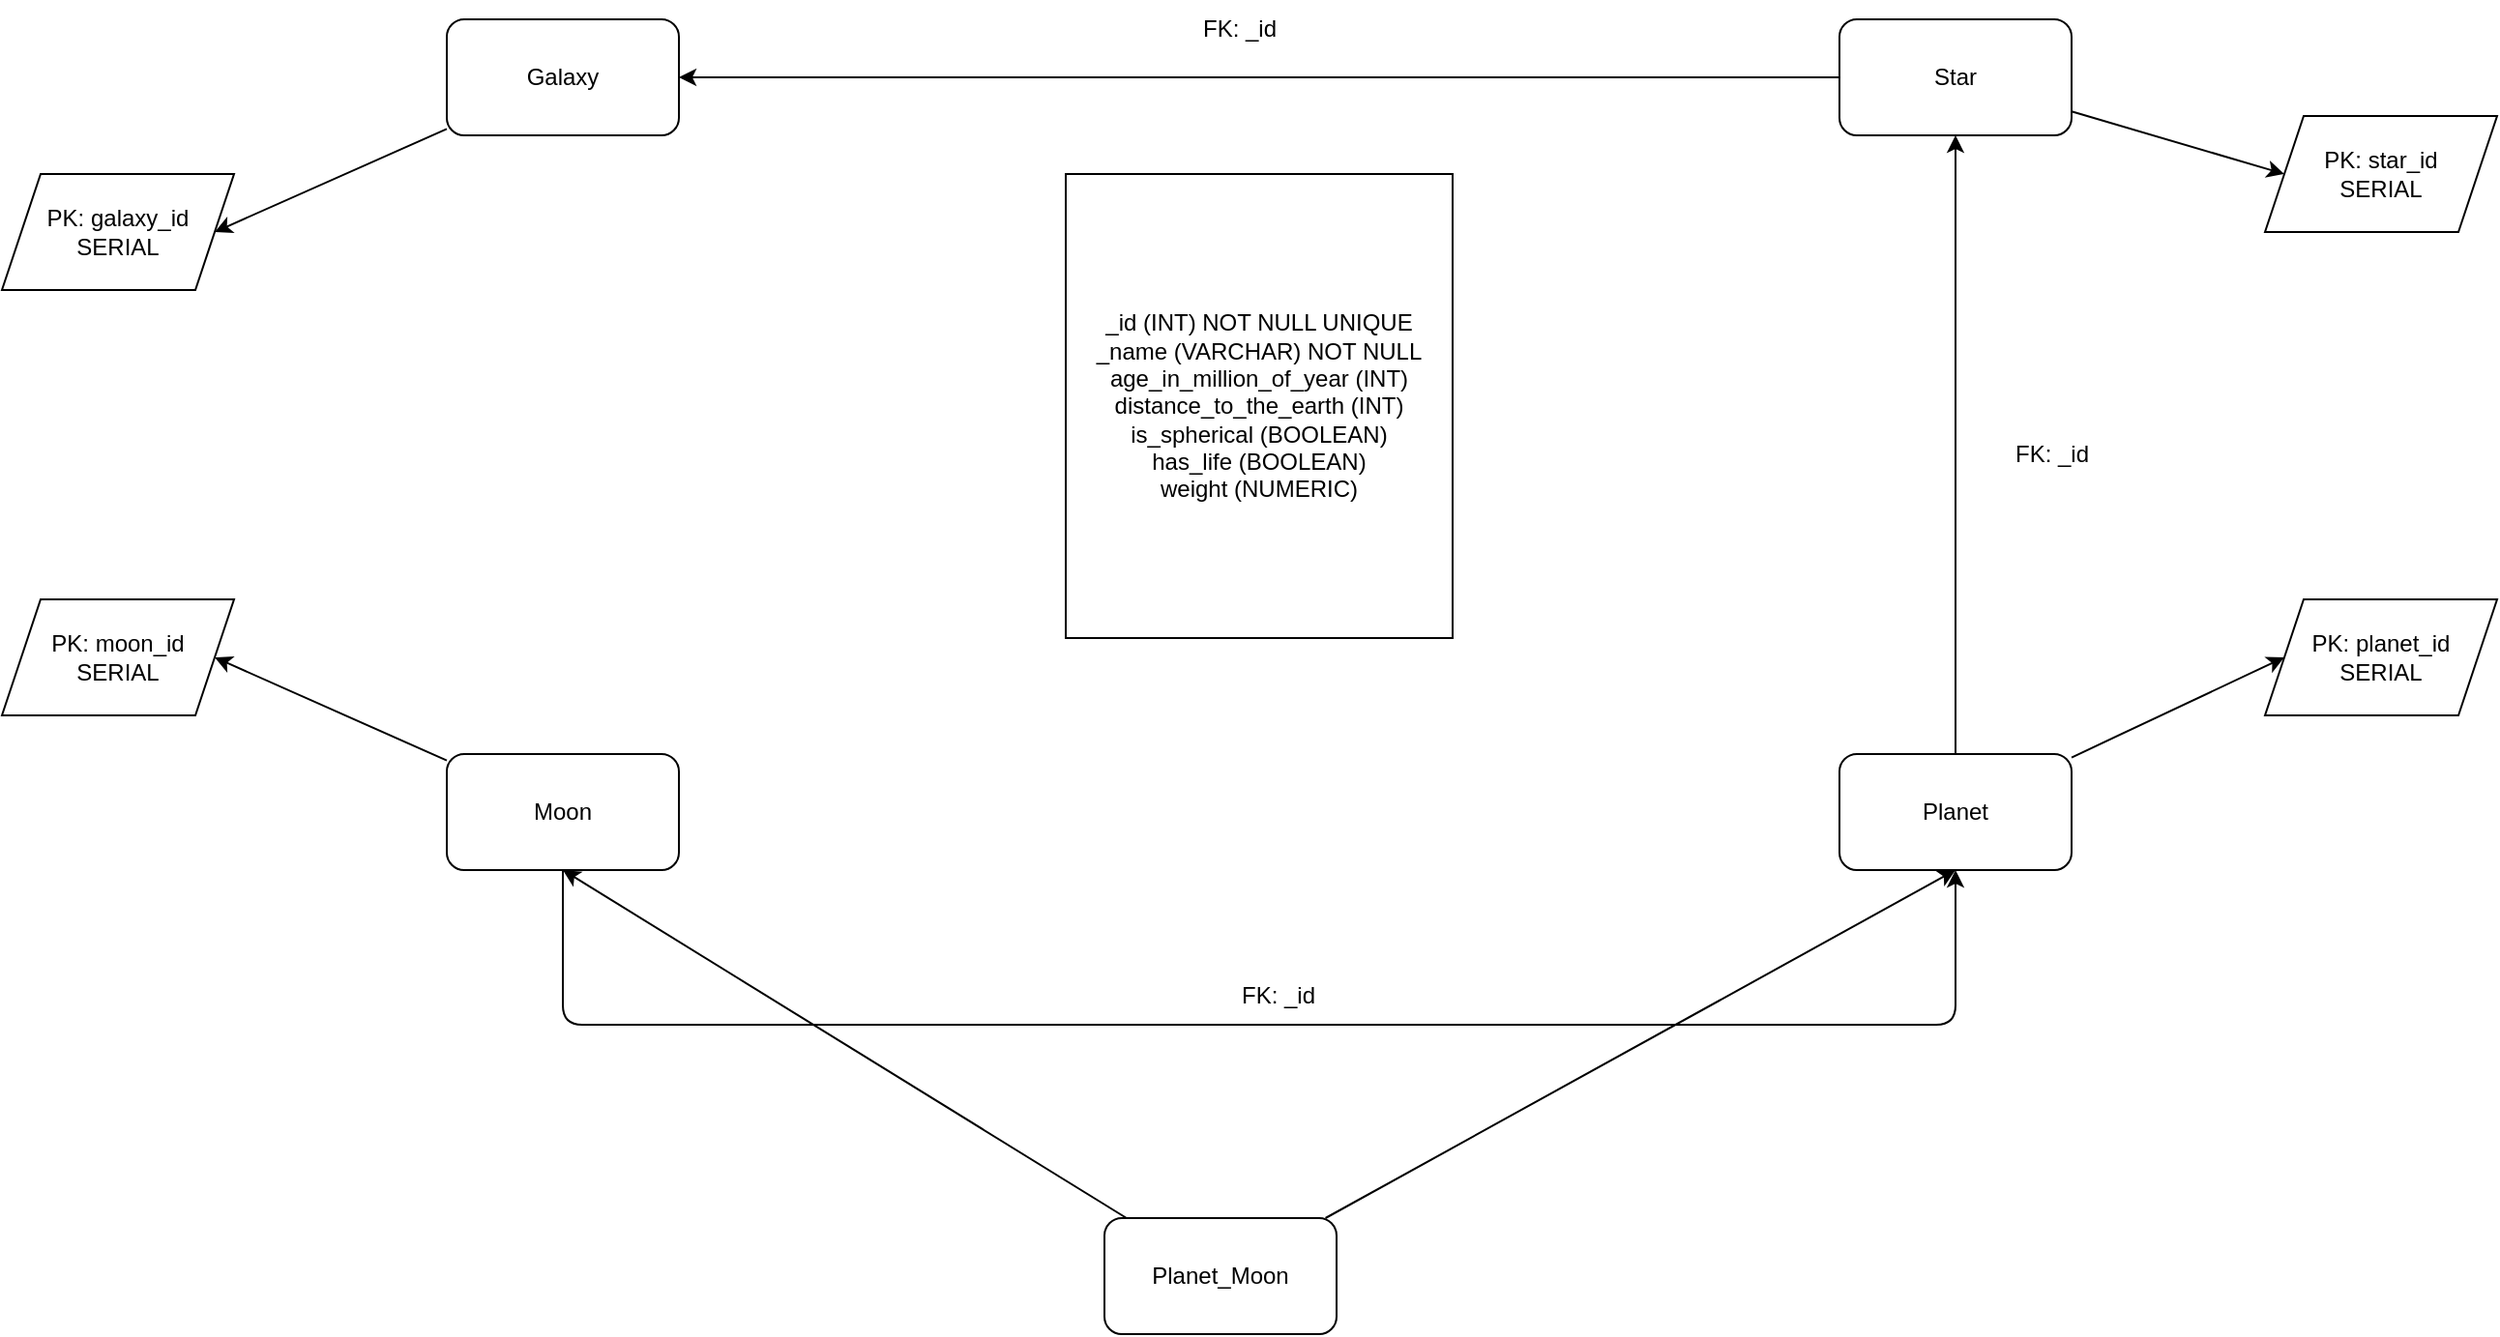 <mxfile>
    <diagram id="hgbhUTLTFhZFaSTA9MUK" name="Page-1">
        <mxGraphModel dx="1369" dy="790" grid="1" gridSize="10" guides="1" tooltips="1" connect="1" arrows="1" fold="1" page="1" pageScale="1" pageWidth="10000" pageHeight="10000" math="0" shadow="0">
            <root>
                <mxCell id="0"/>
                <mxCell id="1" parent="0"/>
                <mxCell id="10" style="edgeStyle=none;html=1;entryX=1;entryY=0.5;entryDx=0;entryDy=0;" parent="1" source="3" target="9" edge="1">
                    <mxGeometry relative="1" as="geometry"/>
                </mxCell>
                <mxCell id="3" value="Galaxy" style="rounded=1;whiteSpace=wrap;html=1;" parent="1" vertex="1">
                    <mxGeometry x="240" y="40" width="120" height="60" as="geometry"/>
                </mxCell>
                <mxCell id="12" style="edgeStyle=none;html=1;entryX=0;entryY=0.5;entryDx=0;entryDy=0;" parent="1" source="4" target="11" edge="1">
                    <mxGeometry relative="1" as="geometry"/>
                </mxCell>
                <mxCell id="20" style="edgeStyle=none;html=1;entryX=1;entryY=0.5;entryDx=0;entryDy=0;" parent="1" source="4" target="3" edge="1">
                    <mxGeometry relative="1" as="geometry"/>
                </mxCell>
                <mxCell id="4" value="Star" style="rounded=1;whiteSpace=wrap;html=1;" parent="1" vertex="1">
                    <mxGeometry x="960" y="40" width="120" height="60" as="geometry"/>
                </mxCell>
                <mxCell id="14" style="edgeStyle=none;html=1;entryX=1;entryY=0.5;entryDx=0;entryDy=0;" parent="1" source="5" target="13" edge="1">
                    <mxGeometry relative="1" as="geometry"/>
                </mxCell>
                <mxCell id="25" style="edgeStyle=none;html=1;entryX=0.5;entryY=1;entryDx=0;entryDy=0;" parent="1" source="5" target="6" edge="1">
                    <mxGeometry relative="1" as="geometry">
                        <Array as="points">
                            <mxPoint x="300" y="560"/>
                            <mxPoint x="1020" y="560"/>
                        </Array>
                    </mxGeometry>
                </mxCell>
                <mxCell id="5" value="Moon" style="rounded=1;whiteSpace=wrap;html=1;" parent="1" vertex="1">
                    <mxGeometry x="240" y="420" width="120" height="60" as="geometry"/>
                </mxCell>
                <mxCell id="16" style="edgeStyle=none;html=1;entryX=0;entryY=0.5;entryDx=0;entryDy=0;" parent="1" source="6" target="15" edge="1">
                    <mxGeometry relative="1" as="geometry"/>
                </mxCell>
                <mxCell id="44" style="edgeStyle=none;html=1;entryX=0.5;entryY=1;entryDx=0;entryDy=0;" parent="1" source="6" target="4" edge="1">
                    <mxGeometry relative="1" as="geometry">
                        <mxPoint x="1020" y="110" as="targetPoint"/>
                    </mxGeometry>
                </mxCell>
                <mxCell id="6" value="Planet" style="rounded=1;whiteSpace=wrap;html=1;" parent="1" vertex="1">
                    <mxGeometry x="960" y="420" width="120" height="60" as="geometry"/>
                </mxCell>
                <mxCell id="9" value="PK: galaxy_id&lt;br&gt;SERIAL" style="shape=parallelogram;perimeter=parallelogramPerimeter;whiteSpace=wrap;html=1;fixedSize=1;" parent="1" vertex="1">
                    <mxGeometry x="10" y="120" width="120" height="60" as="geometry"/>
                </mxCell>
                <mxCell id="11" value="PK: star_id&lt;br&gt;SERIAL" style="shape=parallelogram;perimeter=parallelogramPerimeter;whiteSpace=wrap;html=1;fixedSize=1;" parent="1" vertex="1">
                    <mxGeometry x="1180" y="90" width="120" height="60" as="geometry"/>
                </mxCell>
                <mxCell id="13" value="PK: moon_id&lt;br&gt;SERIAL" style="shape=parallelogram;perimeter=parallelogramPerimeter;whiteSpace=wrap;html=1;fixedSize=1;" parent="1" vertex="1">
                    <mxGeometry x="10" y="340" width="120" height="60" as="geometry"/>
                </mxCell>
                <mxCell id="15" value="PK: planet_id&lt;br&gt;SERIAL" style="shape=parallelogram;perimeter=parallelogramPerimeter;whiteSpace=wrap;html=1;fixedSize=1;" parent="1" vertex="1">
                    <mxGeometry x="1180" y="340" width="120" height="60" as="geometry"/>
                </mxCell>
                <mxCell id="18" value="_id (INT) NOT NULL UNIQUE&lt;br&gt;_name (VARCHAR) NOT NULL&lt;br&gt;age_in_million_of_year (INT)&lt;br&gt;distance_to_the_earth (INT)&lt;br&gt;is_spherical (BOOLEAN)&lt;br&gt;has_life (BOOLEAN)&lt;br&gt;weight (NUMERIC)" style="rounded=0;whiteSpace=wrap;html=1;" parent="1" vertex="1">
                    <mxGeometry x="560" y="120" width="200" height="240" as="geometry"/>
                </mxCell>
                <mxCell id="29" style="edgeStyle=none;html=1;entryX=0.5;entryY=1;entryDx=0;entryDy=0;" parent="1" source="19" target="5" edge="1">
                    <mxGeometry relative="1" as="geometry"/>
                </mxCell>
                <mxCell id="30" style="edgeStyle=none;html=1;" parent="1" source="19" edge="1">
                    <mxGeometry relative="1" as="geometry">
                        <mxPoint x="1020" y="480" as="targetPoint"/>
                    </mxGeometry>
                </mxCell>
                <mxCell id="19" value="Planet_Moon" style="rounded=1;whiteSpace=wrap;html=1;" parent="1" vertex="1">
                    <mxGeometry x="580" y="660" width="120" height="60" as="geometry"/>
                </mxCell>
                <mxCell id="21" value="FK: _id" style="text;html=1;strokeColor=none;fillColor=none;align=center;verticalAlign=middle;whiteSpace=wrap;rounded=0;" parent="1" vertex="1">
                    <mxGeometry x="620" y="30" width="60" height="30" as="geometry"/>
                </mxCell>
                <mxCell id="26" value="FK: _id" style="text;html=1;strokeColor=none;fillColor=none;align=center;verticalAlign=middle;whiteSpace=wrap;rounded=0;" parent="1" vertex="1">
                    <mxGeometry x="640" y="530" width="60" height="30" as="geometry"/>
                </mxCell>
                <mxCell id="27" value="FK: _id" style="text;html=1;strokeColor=none;fillColor=none;align=center;verticalAlign=middle;whiteSpace=wrap;rounded=0;" parent="1" vertex="1">
                    <mxGeometry x="1040" y="250" width="60" height="30" as="geometry"/>
                </mxCell>
            </root>
        </mxGraphModel>
    </diagram>
    <diagram id="9zFQDCavEDIj35OQ4y-J" name="Page-2">
        <mxGraphModel dx="1369" dy="790" grid="1" gridSize="10" guides="1" tooltips="1" connect="1" arrows="1" fold="1" page="1" pageScale="1" pageWidth="10000" pageHeight="10000" math="0" shadow="0">
            <root>
                <mxCell id="xz6mfQAjcecRewVyNSsJ-0"/>
                <mxCell id="xz6mfQAjcecRewVyNSsJ-1" parent="xz6mfQAjcecRewVyNSsJ-0"/>
                <mxCell id="WdNm_SoBrR3ATqORmXHF-1" value="" style="shape=table;html=1;whiteSpace=wrap;startSize=0;container=1;collapsible=0;childLayout=tableLayout;" parent="xz6mfQAjcecRewVyNSsJ-1" vertex="1">
                    <mxGeometry x="42" y="80" width="794" height="410" as="geometry"/>
                </mxCell>
                <mxCell id="WdNm_SoBrR3ATqORmXHF-2" value="" style="shape=partialRectangle;html=1;whiteSpace=wrap;collapsible=0;dropTarget=0;pointerEvents=0;fillColor=none;top=0;left=0;bottom=0;right=0;points=[[0,0.5],[1,0.5]];portConstraint=eastwest;" parent="WdNm_SoBrR3ATqORmXHF-1" vertex="1">
                    <mxGeometry width="794" height="40" as="geometry"/>
                </mxCell>
                <mxCell id="WdNm_SoBrR3ATqORmXHF-3" value="galaxy_id" style="shape=partialRectangle;html=1;whiteSpace=wrap;connectable=0;fillColor=none;top=0;left=0;bottom=0;right=0;overflow=hidden;pointerEvents=1;" parent="WdNm_SoBrR3ATqORmXHF-2" vertex="1">
                    <mxGeometry width="114" height="40" as="geometry">
                        <mxRectangle width="114" height="40" as="alternateBounds"/>
                    </mxGeometry>
                </mxCell>
                <mxCell id="WdNm_SoBrR3ATqORmXHF-4" value="galaxy_name" style="shape=partialRectangle;html=1;whiteSpace=wrap;connectable=0;fillColor=none;top=0;left=0;bottom=0;right=0;overflow=hidden;pointerEvents=1;" parent="WdNm_SoBrR3ATqORmXHF-2" vertex="1">
                    <mxGeometry x="114" width="111" height="40" as="geometry">
                        <mxRectangle width="111" height="40" as="alternateBounds"/>
                    </mxGeometry>
                </mxCell>
                <mxCell id="WdNm_SoBrR3ATqORmXHF-5" value="description" style="shape=partialRectangle;html=1;whiteSpace=wrap;connectable=0;fillColor=none;top=0;left=0;bottom=0;right=0;overflow=hidden;pointerEvents=1;" parent="WdNm_SoBrR3ATqORmXHF-2" vertex="1">
                    <mxGeometry x="225" width="135" height="40" as="geometry">
                        <mxRectangle width="135" height="40" as="alternateBounds"/>
                    </mxGeometry>
                </mxCell>
                <mxCell id="WdNm_SoBrR3ATqORmXHF-14" value="" style="shape=partialRectangle;html=1;whiteSpace=wrap;connectable=0;fillColor=none;top=0;left=0;bottom=0;right=0;overflow=hidden;pointerEvents=1;" parent="WdNm_SoBrR3ATqORmXHF-2" vertex="1">
                    <mxGeometry x="360" width="120" height="40" as="geometry">
                        <mxRectangle width="120" height="40" as="alternateBounds"/>
                    </mxGeometry>
                </mxCell>
                <mxCell id="WdNm_SoBrR3ATqORmXHF-17" value="" style="shape=partialRectangle;html=1;whiteSpace=wrap;connectable=0;fillColor=none;top=0;left=0;bottom=0;right=0;overflow=hidden;pointerEvents=1;" parent="WdNm_SoBrR3ATqORmXHF-2" vertex="1">
                    <mxGeometry x="480" width="108" height="40" as="geometry">
                        <mxRectangle width="108" height="40" as="alternateBounds"/>
                    </mxGeometry>
                </mxCell>
                <mxCell id="WdNm_SoBrR3ATqORmXHF-20" value="" style="shape=partialRectangle;html=1;whiteSpace=wrap;connectable=0;fillColor=none;top=0;left=0;bottom=0;right=0;overflow=hidden;pointerEvents=1;" parent="WdNm_SoBrR3ATqORmXHF-2" vertex="1">
                    <mxGeometry x="588" width="92" height="40" as="geometry">
                        <mxRectangle width="92" height="40" as="alternateBounds"/>
                    </mxGeometry>
                </mxCell>
                <mxCell id="ZO_y3p0wsw_hQGGc-QkM-0" value="" style="shape=partialRectangle;html=1;whiteSpace=wrap;connectable=0;fillColor=none;top=0;left=0;bottom=0;right=0;overflow=hidden;pointerEvents=1;" parent="WdNm_SoBrR3ATqORmXHF-2" vertex="1">
                    <mxGeometry x="680" width="114" height="40" as="geometry">
                        <mxRectangle width="114" height="40" as="alternateBounds"/>
                    </mxGeometry>
                </mxCell>
                <mxCell id="WdNm_SoBrR3ATqORmXHF-6" value="" style="shape=partialRectangle;html=1;whiteSpace=wrap;collapsible=0;dropTarget=0;pointerEvents=0;fillColor=none;top=0;left=0;bottom=0;right=0;points=[[0,0.5],[1,0.5]];portConstraint=eastwest;" parent="WdNm_SoBrR3ATqORmXHF-1" vertex="1">
                    <mxGeometry y="40" width="794" height="40" as="geometry"/>
                </mxCell>
                <mxCell id="WdNm_SoBrR3ATqORmXHF-7" value="01" style="shape=partialRectangle;html=1;whiteSpace=wrap;connectable=0;fillColor=none;top=0;left=0;bottom=0;right=0;overflow=hidden;pointerEvents=1;" parent="WdNm_SoBrR3ATqORmXHF-6" vertex="1">
                    <mxGeometry width="114" height="40" as="geometry">
                        <mxRectangle width="114" height="40" as="alternateBounds"/>
                    </mxGeometry>
                </mxCell>
                <mxCell id="WdNm_SoBrR3ATqORmXHF-8" value="Milky Way" style="shape=partialRectangle;html=1;whiteSpace=wrap;connectable=0;fillColor=none;top=0;left=0;bottom=0;right=0;overflow=hidden;pointerEvents=1;" parent="WdNm_SoBrR3ATqORmXHF-6" vertex="1">
                    <mxGeometry x="114" width="111" height="40" as="geometry">
                        <mxRectangle width="111" height="40" as="alternateBounds"/>
                    </mxGeometry>
                </mxCell>
                <mxCell id="WdNm_SoBrR3ATqORmXHF-9" value="This is my galaxy" style="shape=partialRectangle;html=1;whiteSpace=wrap;connectable=0;fillColor=none;top=0;left=0;bottom=0;right=0;overflow=hidden;pointerEvents=1;" parent="WdNm_SoBrR3ATqORmXHF-6" vertex="1">
                    <mxGeometry x="225" width="135" height="40" as="geometry">
                        <mxRectangle width="135" height="40" as="alternateBounds"/>
                    </mxGeometry>
                </mxCell>
                <mxCell id="WdNm_SoBrR3ATqORmXHF-15" value="1060" style="shape=partialRectangle;html=1;whiteSpace=wrap;connectable=0;fillColor=none;top=0;left=0;bottom=0;right=0;overflow=hidden;pointerEvents=1;" parent="WdNm_SoBrR3ATqORmXHF-6" vertex="1">
                    <mxGeometry x="360" width="120" height="40" as="geometry">
                        <mxRectangle width="120" height="40" as="alternateBounds"/>
                    </mxGeometry>
                </mxCell>
                <mxCell id="WdNm_SoBrR3ATqORmXHF-18" value="250" style="shape=partialRectangle;html=1;whiteSpace=wrap;connectable=0;fillColor=none;top=0;left=0;bottom=0;right=0;overflow=hidden;pointerEvents=1;" parent="WdNm_SoBrR3ATqORmXHF-6" vertex="1">
                    <mxGeometry x="480" width="108" height="40" as="geometry">
                        <mxRectangle width="108" height="40" as="alternateBounds"/>
                    </mxGeometry>
                </mxCell>
                <mxCell id="WdNm_SoBrR3ATqORmXHF-21" value="" style="shape=partialRectangle;html=1;whiteSpace=wrap;connectable=0;fillColor=none;top=0;left=0;bottom=0;right=0;overflow=hidden;pointerEvents=1;" parent="WdNm_SoBrR3ATqORmXHF-6" vertex="1">
                    <mxGeometry x="588" width="92" height="40" as="geometry">
                        <mxRectangle width="92" height="40" as="alternateBounds"/>
                    </mxGeometry>
                </mxCell>
                <mxCell id="ZO_y3p0wsw_hQGGc-QkM-1" value="" style="shape=partialRectangle;html=1;whiteSpace=wrap;connectable=0;fillColor=none;top=0;left=0;bottom=0;right=0;overflow=hidden;pointerEvents=1;" parent="WdNm_SoBrR3ATqORmXHF-6" vertex="1">
                    <mxGeometry x="680" width="114" height="40" as="geometry">
                        <mxRectangle width="114" height="40" as="alternateBounds"/>
                    </mxGeometry>
                </mxCell>
                <mxCell id="WdNm_SoBrR3ATqORmXHF-10" value="" style="shape=partialRectangle;html=1;whiteSpace=wrap;collapsible=0;dropTarget=0;pointerEvents=0;fillColor=none;top=0;left=0;bottom=0;right=0;points=[[0,0.5],[1,0.5]];portConstraint=eastwest;" parent="WdNm_SoBrR3ATqORmXHF-1" vertex="1">
                    <mxGeometry y="80" width="794" height="90" as="geometry"/>
                </mxCell>
                <mxCell id="WdNm_SoBrR3ATqORmXHF-11" value="02" style="shape=partialRectangle;html=1;whiteSpace=wrap;connectable=0;fillColor=none;top=0;left=0;bottom=0;right=0;overflow=hidden;pointerEvents=1;" parent="WdNm_SoBrR3ATqORmXHF-10" vertex="1">
                    <mxGeometry width="114" height="90" as="geometry">
                        <mxRectangle width="114" height="90" as="alternateBounds"/>
                    </mxGeometry>
                </mxCell>
                <mxCell id="WdNm_SoBrR3ATqORmXHF-12" value="Andromedae" style="shape=partialRectangle;html=1;whiteSpace=wrap;connectable=0;fillColor=none;top=0;left=0;bottom=0;right=0;overflow=hidden;pointerEvents=1;" parent="WdNm_SoBrR3ATqORmXHF-10" vertex="1">
                    <mxGeometry x="114" width="111" height="90" as="geometry">
                        <mxRectangle width="111" height="90" as="alternateBounds"/>
                    </mxGeometry>
                </mxCell>
                <mxCell id="WdNm_SoBrR3ATqORmXHF-13" value="Be named for Andromeda, daughter of Cassiopeia" style="shape=partialRectangle;html=1;whiteSpace=wrap;connectable=0;fillColor=none;top=0;left=0;bottom=0;right=0;overflow=hidden;pointerEvents=1;" parent="WdNm_SoBrR3ATqORmXHF-10" vertex="1">
                    <mxGeometry x="225" width="135" height="90" as="geometry">
                        <mxRectangle width="135" height="90" as="alternateBounds"/>
                    </mxGeometry>
                </mxCell>
                <mxCell id="WdNm_SoBrR3ATqORmXHF-16" value="722" style="shape=partialRectangle;html=1;whiteSpace=wrap;connectable=0;fillColor=none;top=0;left=0;bottom=0;right=0;overflow=hidden;pointerEvents=1;" parent="WdNm_SoBrR3ATqORmXHF-10" vertex="1">
                    <mxGeometry x="360" width="120" height="90" as="geometry">
                        <mxRectangle width="120" height="90" as="alternateBounds"/>
                    </mxGeometry>
                </mxCell>
                <mxCell id="WdNm_SoBrR3ATqORmXHF-19" value="1000" style="shape=partialRectangle;html=1;whiteSpace=wrap;connectable=0;fillColor=none;top=0;left=0;bottom=0;right=0;overflow=hidden;pointerEvents=1;" parent="WdNm_SoBrR3ATqORmXHF-10" vertex="1">
                    <mxGeometry x="480" width="108" height="90" as="geometry">
                        <mxRectangle width="108" height="90" as="alternateBounds"/>
                    </mxGeometry>
                </mxCell>
                <mxCell id="WdNm_SoBrR3ATqORmXHF-22" value="false" style="shape=partialRectangle;html=1;whiteSpace=wrap;connectable=0;fillColor=none;top=0;left=0;bottom=0;right=0;overflow=hidden;pointerEvents=1;" parent="WdNm_SoBrR3ATqORmXHF-10" vertex="1">
                    <mxGeometry x="588" width="92" height="90" as="geometry">
                        <mxRectangle width="92" height="90" as="alternateBounds"/>
                    </mxGeometry>
                </mxCell>
                <mxCell id="ZO_y3p0wsw_hQGGc-QkM-2" value="spiral" style="shape=partialRectangle;html=1;whiteSpace=wrap;connectable=0;fillColor=none;top=0;left=0;bottom=0;right=0;overflow=hidden;pointerEvents=1;" parent="WdNm_SoBrR3ATqORmXHF-10" vertex="1">
                    <mxGeometry x="680" width="114" height="90" as="geometry">
                        <mxRectangle width="114" height="90" as="alternateBounds"/>
                    </mxGeometry>
                </mxCell>
                <mxCell id="6MAAlo5V1QYEwlRGVBOy-0" style="shape=partialRectangle;html=1;whiteSpace=wrap;collapsible=0;dropTarget=0;pointerEvents=0;fillColor=none;top=0;left=0;bottom=0;right=0;points=[[0,0.5],[1,0.5]];portConstraint=eastwest;" parent="WdNm_SoBrR3ATqORmXHF-1" vertex="1">
                    <mxGeometry y="170" width="794" height="120" as="geometry"/>
                </mxCell>
                <mxCell id="6MAAlo5V1QYEwlRGVBOy-1" value="03" style="shape=partialRectangle;html=1;whiteSpace=wrap;connectable=0;fillColor=none;top=0;left=0;bottom=0;right=0;overflow=hidden;pointerEvents=1;" parent="6MAAlo5V1QYEwlRGVBOy-0" vertex="1">
                    <mxGeometry width="114" height="120" as="geometry">
                        <mxRectangle width="114" height="120" as="alternateBounds"/>
                    </mxGeometry>
                </mxCell>
                <mxCell id="6MAAlo5V1QYEwlRGVBOy-2" value="Messier 33" style="shape=partialRectangle;html=1;whiteSpace=wrap;connectable=0;fillColor=none;top=0;left=0;bottom=0;right=0;overflow=hidden;pointerEvents=1;" parent="6MAAlo5V1QYEwlRGVBOy-0" vertex="1">
                    <mxGeometry x="114" width="111" height="120" as="geometry">
                        <mxRectangle width="111" height="120" as="alternateBounds"/>
                    </mxGeometry>
                </mxCell>
                <mxCell id="6MAAlo5V1QYEwlRGVBOy-3" value="Be one of the most distant permanent objects that can be viewed with the naked eye" style="shape=partialRectangle;html=1;whiteSpace=wrap;connectable=0;fillColor=none;top=0;left=0;bottom=0;right=0;overflow=hidden;pointerEvents=1;" parent="6MAAlo5V1QYEwlRGVBOy-0" vertex="1">
                    <mxGeometry x="225" width="135" height="120" as="geometry">
                        <mxRectangle width="135" height="120" as="alternateBounds"/>
                    </mxGeometry>
                </mxCell>
                <mxCell id="6MAAlo5V1QYEwlRGVBOy-4" value="132" style="shape=partialRectangle;html=1;whiteSpace=wrap;connectable=0;fillColor=none;top=0;left=0;bottom=0;right=0;overflow=hidden;pointerEvents=1;" parent="6MAAlo5V1QYEwlRGVBOy-0" vertex="1">
                    <mxGeometry x="360" width="120" height="120" as="geometry">
                        <mxRectangle width="120" height="120" as="alternateBounds"/>
                    </mxGeometry>
                </mxCell>
                <mxCell id="6MAAlo5V1QYEwlRGVBOy-5" value="40" style="shape=partialRectangle;html=1;whiteSpace=wrap;connectable=0;fillColor=none;top=0;left=0;bottom=0;right=0;overflow=hidden;pointerEvents=1;" parent="6MAAlo5V1QYEwlRGVBOy-0" vertex="1">
                    <mxGeometry x="480" width="108" height="120" as="geometry">
                        <mxRectangle width="108" height="120" as="alternateBounds"/>
                    </mxGeometry>
                </mxCell>
                <mxCell id="6MAAlo5V1QYEwlRGVBOy-6" value="false" style="shape=partialRectangle;html=1;whiteSpace=wrap;connectable=0;fillColor=none;top=0;left=0;bottom=0;right=0;overflow=hidden;pointerEvents=1;" parent="6MAAlo5V1QYEwlRGVBOy-0" vertex="1">
                    <mxGeometry x="588" width="92" height="120" as="geometry">
                        <mxRectangle width="92" height="120" as="alternateBounds"/>
                    </mxGeometry>
                </mxCell>
                <mxCell id="6MAAlo5V1QYEwlRGVBOy-7" value="spiral" style="shape=partialRectangle;html=1;whiteSpace=wrap;connectable=0;fillColor=none;top=0;left=0;bottom=0;right=0;overflow=hidden;pointerEvents=1;" parent="6MAAlo5V1QYEwlRGVBOy-0" vertex="1">
                    <mxGeometry x="680" width="114" height="120" as="geometry">
                        <mxRectangle width="114" height="120" as="alternateBounds"/>
                    </mxGeometry>
                </mxCell>
                <mxCell id="6MAAlo5V1QYEwlRGVBOy-8" style="shape=partialRectangle;html=1;whiteSpace=wrap;collapsible=0;dropTarget=0;pointerEvents=0;fillColor=none;top=0;left=0;bottom=0;right=0;points=[[0,0.5],[1,0.5]];portConstraint=eastwest;" parent="WdNm_SoBrR3ATqORmXHF-1" vertex="1">
                    <mxGeometry y="290" width="794" height="40" as="geometry"/>
                </mxCell>
                <mxCell id="6MAAlo5V1QYEwlRGVBOy-9" value="04" style="shape=partialRectangle;html=1;whiteSpace=wrap;connectable=0;fillColor=none;top=0;left=0;bottom=0;right=0;overflow=hidden;pointerEvents=1;" parent="6MAAlo5V1QYEwlRGVBOy-8" vertex="1">
                    <mxGeometry width="114" height="40" as="geometry">
                        <mxRectangle width="114" height="40" as="alternateBounds"/>
                    </mxGeometry>
                </mxCell>
                <mxCell id="6MAAlo5V1QYEwlRGVBOy-10" value="Centaurus A" style="shape=partialRectangle;html=1;whiteSpace=wrap;connectable=0;fillColor=none;top=0;left=0;bottom=0;right=0;overflow=hidden;pointerEvents=1;" parent="6MAAlo5V1QYEwlRGVBOy-8" vertex="1">
                    <mxGeometry x="114" width="111" height="40" as="geometry">
                        <mxRectangle width="111" height="40" as="alternateBounds"/>
                    </mxGeometry>
                </mxCell>
                <mxCell id="6MAAlo5V1QYEwlRGVBOy-11" value="Be discovered in 1862" style="shape=partialRectangle;html=1;whiteSpace=wrap;connectable=0;fillColor=none;top=0;left=0;bottom=0;right=0;overflow=hidden;pointerEvents=1;" parent="6MAAlo5V1QYEwlRGVBOy-8" vertex="1">
                    <mxGeometry x="225" width="135" height="40" as="geometry">
                        <mxRectangle width="135" height="40" as="alternateBounds"/>
                    </mxGeometry>
                </mxCell>
                <mxCell id="6MAAlo5V1QYEwlRGVBOy-12" value="1060" style="shape=partialRectangle;html=1;whiteSpace=wrap;connectable=0;fillColor=none;top=0;left=0;bottom=0;right=0;overflow=hidden;pointerEvents=1;" parent="6MAAlo5V1QYEwlRGVBOy-8" vertex="1">
                    <mxGeometry x="360" width="120" height="40" as="geometry">
                        <mxRectangle width="120" height="40" as="alternateBounds"/>
                    </mxGeometry>
                </mxCell>
                <mxCell id="6MAAlo5V1QYEwlRGVBOy-13" value="NULL" style="shape=partialRectangle;html=1;whiteSpace=wrap;connectable=0;fillColor=none;top=0;left=0;bottom=0;right=0;overflow=hidden;pointerEvents=1;" parent="6MAAlo5V1QYEwlRGVBOy-8" vertex="1">
                    <mxGeometry x="480" width="108" height="40" as="geometry">
                        <mxRectangle width="108" height="40" as="alternateBounds"/>
                    </mxGeometry>
                </mxCell>
                <mxCell id="6MAAlo5V1QYEwlRGVBOy-14" value="true" style="shape=partialRectangle;html=1;whiteSpace=wrap;connectable=0;fillColor=none;top=0;left=0;bottom=0;right=0;overflow=hidden;pointerEvents=1;" parent="6MAAlo5V1QYEwlRGVBOy-8" vertex="1">
                    <mxGeometry x="588" width="92" height="40" as="geometry">
                        <mxRectangle width="92" height="40" as="alternateBounds"/>
                    </mxGeometry>
                </mxCell>
                <mxCell id="6MAAlo5V1QYEwlRGVBOy-15" value="elip" style="shape=partialRectangle;html=1;whiteSpace=wrap;connectable=0;fillColor=none;top=0;left=0;bottom=0;right=0;overflow=hidden;pointerEvents=1;" parent="6MAAlo5V1QYEwlRGVBOy-8" vertex="1">
                    <mxGeometry x="680" width="114" height="40" as="geometry">
                        <mxRectangle width="114" height="40" as="alternateBounds"/>
                    </mxGeometry>
                </mxCell>
                <mxCell id="yfHe9s_iz9puLt9gPULb-0" style="shape=partialRectangle;html=1;whiteSpace=wrap;collapsible=0;dropTarget=0;pointerEvents=0;fillColor=none;top=0;left=0;bottom=0;right=0;points=[[0,0.5],[1,0.5]];portConstraint=eastwest;" parent="WdNm_SoBrR3ATqORmXHF-1" vertex="1">
                    <mxGeometry y="330" width="794" height="40" as="geometry"/>
                </mxCell>
                <mxCell id="yfHe9s_iz9puLt9gPULb-1" value="05" style="shape=partialRectangle;html=1;whiteSpace=wrap;connectable=0;fillColor=none;top=0;left=0;bottom=0;right=0;overflow=hidden;pointerEvents=1;" parent="yfHe9s_iz9puLt9gPULb-0" vertex="1">
                    <mxGeometry width="114" height="40" as="geometry">
                        <mxRectangle width="114" height="40" as="alternateBounds"/>
                    </mxGeometry>
                </mxCell>
                <mxCell id="yfHe9s_iz9puLt9gPULb-2" value="Messier 87" style="shape=partialRectangle;html=1;whiteSpace=wrap;connectable=0;fillColor=none;top=0;left=0;bottom=0;right=0;overflow=hidden;pointerEvents=1;" parent="yfHe9s_iz9puLt9gPULb-0" vertex="1">
                    <mxGeometry x="114" width="111" height="40" as="geometry">
                        <mxRectangle width="111" height="40" as="alternateBounds"/>
                    </mxGeometry>
                </mxCell>
                <mxCell id="yfHe9s_iz9puLt9gPULb-3" value="Be supergiant eliptical galaxy" style="shape=partialRectangle;html=1;whiteSpace=wrap;connectable=0;fillColor=none;top=0;left=0;bottom=0;right=0;overflow=hidden;pointerEvents=1;" parent="yfHe9s_iz9puLt9gPULb-0" vertex="1">
                    <mxGeometry x="225" width="135" height="40" as="geometry">
                        <mxRectangle width="135" height="40" as="alternateBounds"/>
                    </mxGeometry>
                </mxCell>
                <mxCell id="yfHe9s_iz9puLt9gPULb-4" value="1294" style="shape=partialRectangle;html=1;whiteSpace=wrap;connectable=0;fillColor=none;top=0;left=0;bottom=0;right=0;overflow=hidden;pointerEvents=1;" parent="yfHe9s_iz9puLt9gPULb-0" vertex="1">
                    <mxGeometry x="360" width="120" height="40" as="geometry">
                        <mxRectangle width="120" height="40" as="alternateBounds"/>
                    </mxGeometry>
                </mxCell>
                <mxCell id="yfHe9s_iz9puLt9gPULb-5" value="1000" style="shape=partialRectangle;html=1;whiteSpace=wrap;connectable=0;fillColor=none;top=0;left=0;bottom=0;right=0;overflow=hidden;pointerEvents=1;" parent="yfHe9s_iz9puLt9gPULb-0" vertex="1">
                    <mxGeometry x="480" width="108" height="40" as="geometry">
                        <mxRectangle width="108" height="40" as="alternateBounds"/>
                    </mxGeometry>
                </mxCell>
                <mxCell id="yfHe9s_iz9puLt9gPULb-6" value="true" style="shape=partialRectangle;html=1;whiteSpace=wrap;connectable=0;fillColor=none;top=0;left=0;bottom=0;right=0;overflow=hidden;pointerEvents=1;" parent="yfHe9s_iz9puLt9gPULb-0" vertex="1">
                    <mxGeometry x="588" width="92" height="40" as="geometry">
                        <mxRectangle width="92" height="40" as="alternateBounds"/>
                    </mxGeometry>
                </mxCell>
                <mxCell id="yfHe9s_iz9puLt9gPULb-7" value="elip" style="shape=partialRectangle;html=1;whiteSpace=wrap;connectable=0;fillColor=none;top=0;left=0;bottom=0;right=0;overflow=hidden;pointerEvents=1;" parent="yfHe9s_iz9puLt9gPULb-0" vertex="1">
                    <mxGeometry x="680" width="114" height="40" as="geometry">
                        <mxRectangle width="114" height="40" as="alternateBounds"/>
                    </mxGeometry>
                </mxCell>
                <mxCell id="dkkRA6gl5aH644RYRpz2-0" style="shape=partialRectangle;html=1;whiteSpace=wrap;collapsible=0;dropTarget=0;pointerEvents=0;fillColor=none;top=0;left=0;bottom=0;right=0;points=[[0,0.5],[1,0.5]];portConstraint=eastwest;" parent="WdNm_SoBrR3ATqORmXHF-1" vertex="1">
                    <mxGeometry y="370" width="794" height="40" as="geometry"/>
                </mxCell>
                <mxCell id="dkkRA6gl5aH644RYRpz2-1" value="06" style="shape=partialRectangle;html=1;whiteSpace=wrap;connectable=0;fillColor=none;top=0;left=0;bottom=0;right=0;overflow=hidden;pointerEvents=1;" parent="dkkRA6gl5aH644RYRpz2-0" vertex="1">
                    <mxGeometry width="114" height="40" as="geometry">
                        <mxRectangle width="114" height="40" as="alternateBounds"/>
                    </mxGeometry>
                </mxCell>
                <mxCell id="dkkRA6gl5aH644RYRpz2-2" value="UDFj-39546284" style="shape=partialRectangle;html=1;whiteSpace=wrap;connectable=0;fillColor=none;top=0;left=0;bottom=0;right=0;overflow=hidden;pointerEvents=1;" parent="dkkRA6gl5aH644RYRpz2-0" vertex="1">
                    <mxGeometry x="114" width="111" height="40" as="geometry">
                        <mxRectangle width="111" height="40" as="alternateBounds"/>
                    </mxGeometry>
                </mxCell>
                <mxCell id="dkkRA6gl5aH644RYRpz2-3" value="be the farest from my galaxy" style="shape=partialRectangle;html=1;whiteSpace=wrap;connectable=0;fillColor=none;top=0;left=0;bottom=0;right=0;overflow=hidden;pointerEvents=1;" parent="dkkRA6gl5aH644RYRpz2-0" vertex="1">
                    <mxGeometry x="225" width="135" height="40" as="geometry">
                        <mxRectangle width="135" height="40" as="alternateBounds"/>
                    </mxGeometry>
                </mxCell>
                <mxCell id="dkkRA6gl5aH644RYRpz2-4" value="398" style="shape=partialRectangle;html=1;whiteSpace=wrap;connectable=0;fillColor=none;top=0;left=0;bottom=0;right=0;overflow=hidden;pointerEvents=1;" parent="dkkRA6gl5aH644RYRpz2-0" vertex="1">
                    <mxGeometry x="360" width="120" height="40" as="geometry">
                        <mxRectangle width="120" height="40" as="alternateBounds"/>
                    </mxGeometry>
                </mxCell>
                <mxCell id="dkkRA6gl5aH644RYRpz2-5" value="NULL" style="shape=partialRectangle;html=1;whiteSpace=wrap;connectable=0;fillColor=none;top=0;left=0;bottom=0;right=0;overflow=hidden;pointerEvents=1;" parent="dkkRA6gl5aH644RYRpz2-0" vertex="1">
                    <mxGeometry x="480" width="108" height="40" as="geometry">
                        <mxRectangle width="108" height="40" as="alternateBounds"/>
                    </mxGeometry>
                </mxCell>
                <mxCell id="dkkRA6gl5aH644RYRpz2-6" value="false" style="shape=partialRectangle;html=1;whiteSpace=wrap;connectable=0;fillColor=none;top=0;left=0;bottom=0;right=0;overflow=hidden;pointerEvents=1;" parent="dkkRA6gl5aH644RYRpz2-0" vertex="1">
                    <mxGeometry x="588" width="92" height="40" as="geometry">
                        <mxRectangle width="92" height="40" as="alternateBounds"/>
                    </mxGeometry>
                </mxCell>
                <mxCell id="dkkRA6gl5aH644RYRpz2-7" value="spiral" style="shape=partialRectangle;html=1;whiteSpace=wrap;connectable=0;fillColor=none;top=0;left=0;bottom=0;right=0;overflow=hidden;pointerEvents=1;" parent="dkkRA6gl5aH644RYRpz2-0" vertex="1">
                    <mxGeometry x="680" width="114" height="40" as="geometry">
                        <mxRectangle width="114" height="40" as="alternateBounds"/>
                    </mxGeometry>
                </mxCell>
                <mxCell id="8WP3CeTmKxiNtibDukfU-14" value="billion_of_star" style="shape=partialRectangle;html=1;whiteSpace=wrap;connectable=0;fillColor=none;top=0;left=0;bottom=0;right=0;overflow=hidden;pointerEvents=1;" parent="xz6mfQAjcecRewVyNSsJ-1" vertex="1">
                    <mxGeometry x="510" y="80" width="130" height="40" as="geometry">
                        <mxRectangle width="120" height="40" as="alternateBounds"/>
                    </mxGeometry>
                </mxCell>
                <mxCell id="8WP3CeTmKxiNtibDukfU-15" value="deg2" style="shape=partialRectangle;html=1;whiteSpace=wrap;connectable=0;fillColor=none;top=0;left=0;bottom=0;right=0;overflow=hidden;pointerEvents=1;" parent="xz6mfQAjcecRewVyNSsJ-1" vertex="1">
                    <mxGeometry x="400" y="80" width="120" height="40" as="geometry">
                        <mxRectangle width="135" height="40" as="alternateBounds"/>
                    </mxGeometry>
                </mxCell>
                <mxCell id="wJmIP4DEAv2ZBN8dwejJ-0" value="&lt;span style=&quot;color: rgb(240 , 240 , 240) ; font-family: &amp;#34;helvetica&amp;#34; ; font-size: 12px ; font-style: normal ; font-weight: 400 ; letter-spacing: normal ; text-align: center ; text-indent: 0px ; text-transform: none ; word-spacing: 0px ; background-color: rgb(42 , 42 , 42) ; display: inline ; float: none&quot;&gt;is_spherical&lt;/span&gt;&lt;br&gt;" style="shape=partialRectangle;html=1;whiteSpace=wrap;connectable=0;fillColor=none;top=0;left=0;bottom=0;right=0;overflow=hidden;pointerEvents=1;" parent="xz6mfQAjcecRewVyNSsJ-1" vertex="1">
                    <mxGeometry x="630" y="80" width="90" height="40" as="geometry">
                        <mxRectangle width="114" height="40" as="alternateBounds"/>
                    </mxGeometry>
                </mxCell>
                <mxCell id="wJmIP4DEAv2ZBN8dwejJ-1" value="false" style="shape=partialRectangle;html=1;whiteSpace=wrap;connectable=0;fillColor=none;top=0;left=0;bottom=0;right=0;overflow=hidden;pointerEvents=1;" parent="xz6mfQAjcecRewVyNSsJ-1" vertex="1">
                    <mxGeometry x="630" y="120" width="90" height="40" as="geometry">
                        <mxRectangle width="114" height="40" as="alternateBounds"/>
                    </mxGeometry>
                </mxCell>
                <mxCell id="wJmIP4DEAv2ZBN8dwejJ-2" value="galaxy_type" style="shape=partialRectangle;html=1;whiteSpace=wrap;connectable=0;fillColor=none;top=0;left=0;bottom=0;right=0;overflow=hidden;pointerEvents=1;" parent="xz6mfQAjcecRewVyNSsJ-1" vertex="1">
                    <mxGeometry x="720" y="80" width="114" height="40" as="geometry">
                        <mxRectangle width="114" height="40" as="alternateBounds"/>
                    </mxGeometry>
                </mxCell>
                <mxCell id="wJmIP4DEAv2ZBN8dwejJ-4" value="&lt;span&gt;spiral&lt;/span&gt;" style="shape=partialRectangle;html=1;whiteSpace=wrap;connectable=0;fillColor=none;top=0;left=0;bottom=0;right=0;overflow=hidden;pointerEvents=1;" parent="xz6mfQAjcecRewVyNSsJ-1" vertex="1">
                    <mxGeometry x="720" y="120" width="114" height="40" as="geometry">
                        <mxRectangle width="114" height="40" as="alternateBounds"/>
                    </mxGeometry>
                </mxCell>
            </root>
        </mxGraphModel>
    </diagram>
    <diagram id="vp5nB4cpkvv5Zp3VsgSa" name="Page-3">
        <mxGraphModel dx="1369" dy="790" grid="1" gridSize="10" guides="1" tooltips="1" connect="1" arrows="1" fold="1" page="1" pageScale="1" pageWidth="10000" pageHeight="10000" math="0" shadow="0">
            <root>
                <mxCell id="lt8XdzJimtKxrRZquZDk-0"/>
                <mxCell id="lt8XdzJimtKxrRZquZDk-1" parent="lt8XdzJimtKxrRZquZDk-0"/>
                <mxCell id="kxmT0UqZPG7wKcjQKvgn-0" value="" style="shape=table;html=1;whiteSpace=wrap;startSize=0;container=1;collapsible=0;childLayout=tableLayout;" parent="lt8XdzJimtKxrRZquZDk-1" vertex="1">
                    <mxGeometry x="42" y="80" width="680" height="280" as="geometry"/>
                </mxCell>
                <mxCell id="kxmT0UqZPG7wKcjQKvgn-1" value="" style="shape=partialRectangle;html=1;whiteSpace=wrap;collapsible=0;dropTarget=0;pointerEvents=0;fillColor=none;top=0;left=0;bottom=0;right=0;points=[[0,0.5],[1,0.5]];portConstraint=eastwest;" parent="kxmT0UqZPG7wKcjQKvgn-0" vertex="1">
                    <mxGeometry width="680" height="40" as="geometry"/>
                </mxCell>
                <mxCell id="kxmT0UqZPG7wKcjQKvgn-2" value="star_id" style="shape=partialRectangle;html=1;whiteSpace=wrap;connectable=0;fillColor=none;top=0;left=0;bottom=0;right=0;overflow=hidden;pointerEvents=1;" parent="kxmT0UqZPG7wKcjQKvgn-1" vertex="1">
                    <mxGeometry width="114" height="40" as="geometry">
                        <mxRectangle width="114" height="40" as="alternateBounds"/>
                    </mxGeometry>
                </mxCell>
                <mxCell id="kxmT0UqZPG7wKcjQKvgn-3" value="star_name" style="shape=partialRectangle;html=1;whiteSpace=wrap;connectable=0;fillColor=none;top=0;left=0;bottom=0;right=0;overflow=hidden;pointerEvents=1;" parent="kxmT0UqZPG7wKcjQKvgn-1" vertex="1">
                    <mxGeometry x="114" width="111" height="40" as="geometry">
                        <mxRectangle width="111" height="40" as="alternateBounds"/>
                    </mxGeometry>
                </mxCell>
                <mxCell id="kxmT0UqZPG7wKcjQKvgn-4" value="description" style="shape=partialRectangle;html=1;whiteSpace=wrap;connectable=0;fillColor=none;top=0;left=0;bottom=0;right=0;overflow=hidden;pointerEvents=1;" parent="kxmT0UqZPG7wKcjQKvgn-1" vertex="1">
                    <mxGeometry x="225" width="135" height="40" as="geometry">
                        <mxRectangle width="135" height="40" as="alternateBounds"/>
                    </mxGeometry>
                </mxCell>
                <mxCell id="kxmT0UqZPG7wKcjQKvgn-5" value="distance_ly" style="shape=partialRectangle;html=1;whiteSpace=wrap;connectable=0;fillColor=none;top=0;left=0;bottom=0;right=0;overflow=hidden;pointerEvents=1;" parent="kxmT0UqZPG7wKcjQKvgn-1" vertex="1">
                    <mxGeometry x="360" width="120" height="40" as="geometry">
                        <mxRectangle width="120" height="40" as="alternateBounds"/>
                    </mxGeometry>
                </mxCell>
                <mxCell id="kxmT0UqZPG7wKcjQKvgn-6" value="weight_m0" style="shape=partialRectangle;html=1;whiteSpace=wrap;connectable=0;fillColor=none;top=0;left=0;bottom=0;right=0;overflow=hidden;pointerEvents=1;" parent="kxmT0UqZPG7wKcjQKvgn-1" vertex="1">
                    <mxGeometry x="480" width="108" height="40" as="geometry">
                        <mxRectangle width="108" height="40" as="alternateBounds"/>
                    </mxGeometry>
                </mxCell>
                <mxCell id="kxmT0UqZPG7wKcjQKvgn-7" value="galaxy_id" style="shape=partialRectangle;html=1;whiteSpace=wrap;connectable=0;fillColor=none;top=0;left=0;bottom=0;right=0;overflow=hidden;pointerEvents=1;" parent="kxmT0UqZPG7wKcjQKvgn-1" vertex="1">
                    <mxGeometry x="588" width="92" height="40" as="geometry">
                        <mxRectangle width="92" height="40" as="alternateBounds"/>
                    </mxGeometry>
                </mxCell>
                <mxCell id="kxmT0UqZPG7wKcjQKvgn-11" value="" style="shape=partialRectangle;html=1;whiteSpace=wrap;collapsible=0;dropTarget=0;pointerEvents=0;fillColor=none;top=0;left=0;bottom=0;right=0;points=[[0,0.5],[1,0.5]];portConstraint=eastwest;" parent="kxmT0UqZPG7wKcjQKvgn-0" vertex="1">
                    <mxGeometry y="40" width="680" height="40" as="geometry"/>
                </mxCell>
                <mxCell id="kxmT0UqZPG7wKcjQKvgn-12" value="01" style="shape=partialRectangle;html=1;whiteSpace=wrap;connectable=0;fillColor=none;top=0;left=0;bottom=0;right=0;overflow=hidden;pointerEvents=1;" parent="kxmT0UqZPG7wKcjQKvgn-11" vertex="1">
                    <mxGeometry width="114" height="40" as="geometry">
                        <mxRectangle width="114" height="40" as="alternateBounds"/>
                    </mxGeometry>
                </mxCell>
                <mxCell id="kxmT0UqZPG7wKcjQKvgn-13" value="Sun" style="shape=partialRectangle;html=1;whiteSpace=wrap;connectable=0;fillColor=none;top=0;left=0;bottom=0;right=0;overflow=hidden;pointerEvents=1;" parent="kxmT0UqZPG7wKcjQKvgn-11" vertex="1">
                    <mxGeometry x="114" width="111" height="40" as="geometry">
                        <mxRectangle width="111" height="40" as="alternateBounds"/>
                    </mxGeometry>
                </mxCell>
                <mxCell id="kxmT0UqZPG7wKcjQKvgn-14" value="be the star at center of the Solar Sytem" style="shape=partialRectangle;html=1;whiteSpace=wrap;connectable=0;fillColor=none;top=0;left=0;bottom=0;right=0;overflow=hidden;pointerEvents=1;" parent="kxmT0UqZPG7wKcjQKvgn-11" vertex="1">
                    <mxGeometry x="225" width="135" height="40" as="geometry">
                        <mxRectangle width="135" height="40" as="alternateBounds"/>
                    </mxGeometry>
                </mxCell>
                <mxCell id="kxmT0UqZPG7wKcjQKvgn-15" value="0" style="shape=partialRectangle;html=1;whiteSpace=wrap;connectable=0;fillColor=none;top=0;left=0;bottom=0;right=0;overflow=hidden;pointerEvents=1;" parent="kxmT0UqZPG7wKcjQKvgn-11" vertex="1">
                    <mxGeometry x="360" width="120" height="40" as="geometry">
                        <mxRectangle width="120" height="40" as="alternateBounds"/>
                    </mxGeometry>
                </mxCell>
                <mxCell id="kxmT0UqZPG7wKcjQKvgn-16" value="1" style="shape=partialRectangle;html=1;whiteSpace=wrap;connectable=0;fillColor=none;top=0;left=0;bottom=0;right=0;overflow=hidden;pointerEvents=1;" parent="kxmT0UqZPG7wKcjQKvgn-11" vertex="1">
                    <mxGeometry x="480" width="108" height="40" as="geometry">
                        <mxRectangle width="108" height="40" as="alternateBounds"/>
                    </mxGeometry>
                </mxCell>
                <mxCell id="kxmT0UqZPG7wKcjQKvgn-17" value="01" style="shape=partialRectangle;html=1;whiteSpace=wrap;connectable=0;fillColor=none;top=0;left=0;bottom=0;right=0;overflow=hidden;pointerEvents=1;" parent="kxmT0UqZPG7wKcjQKvgn-11" vertex="1">
                    <mxGeometry x="588" width="92" height="40" as="geometry">
                        <mxRectangle width="92" height="40" as="alternateBounds"/>
                    </mxGeometry>
                </mxCell>
                <mxCell id="kxmT0UqZPG7wKcjQKvgn-21" value="" style="shape=partialRectangle;html=1;whiteSpace=wrap;collapsible=0;dropTarget=0;pointerEvents=0;fillColor=none;top=0;left=0;bottom=0;right=0;points=[[0,0.5],[1,0.5]];portConstraint=eastwest;" parent="kxmT0UqZPG7wKcjQKvgn-0" vertex="1">
                    <mxGeometry y="80" width="680" height="40" as="geometry"/>
                </mxCell>
                <mxCell id="kxmT0UqZPG7wKcjQKvgn-22" value="02" style="shape=partialRectangle;html=1;whiteSpace=wrap;connectable=0;fillColor=none;top=0;left=0;bottom=0;right=0;overflow=hidden;pointerEvents=1;" parent="kxmT0UqZPG7wKcjQKvgn-21" vertex="1">
                    <mxGeometry width="114" height="40" as="geometry">
                        <mxRectangle width="114" height="40" as="alternateBounds"/>
                    </mxGeometry>
                </mxCell>
                <mxCell id="kxmT0UqZPG7wKcjQKvgn-23" value="alpha Andromedae" style="shape=partialRectangle;html=1;whiteSpace=wrap;connectable=0;fillColor=none;top=0;left=0;bottom=0;right=0;overflow=hidden;pointerEvents=1;" parent="kxmT0UqZPG7wKcjQKvgn-21" vertex="1">
                    <mxGeometry x="114" width="111" height="40" as="geometry">
                        <mxRectangle width="111" height="40" as="alternateBounds"/>
                    </mxGeometry>
                </mxCell>
                <mxCell id="kxmT0UqZPG7wKcjQKvgn-24" value="be the brightest star&amp;nbsp;" style="shape=partialRectangle;html=1;whiteSpace=wrap;connectable=0;fillColor=none;top=0;left=0;bottom=0;right=0;overflow=hidden;pointerEvents=1;" parent="kxmT0UqZPG7wKcjQKvgn-21" vertex="1">
                    <mxGeometry x="225" width="135" height="40" as="geometry">
                        <mxRectangle width="135" height="40" as="alternateBounds"/>
                    </mxGeometry>
                </mxCell>
                <mxCell id="kxmT0UqZPG7wKcjQKvgn-25" value="97" style="shape=partialRectangle;html=1;whiteSpace=wrap;connectable=0;fillColor=none;top=0;left=0;bottom=0;right=0;overflow=hidden;pointerEvents=1;" parent="kxmT0UqZPG7wKcjQKvgn-21" vertex="1">
                    <mxGeometry x="360" width="120" height="40" as="geometry">
                        <mxRectangle width="120" height="40" as="alternateBounds"/>
                    </mxGeometry>
                </mxCell>
                <mxCell id="kxmT0UqZPG7wKcjQKvgn-26" value="3.8" style="shape=partialRectangle;html=1;whiteSpace=wrap;connectable=0;fillColor=none;top=0;left=0;bottom=0;right=0;overflow=hidden;pointerEvents=1;" parent="kxmT0UqZPG7wKcjQKvgn-21" vertex="1">
                    <mxGeometry x="480" width="108" height="40" as="geometry">
                        <mxRectangle width="108" height="40" as="alternateBounds"/>
                    </mxGeometry>
                </mxCell>
                <mxCell id="kxmT0UqZPG7wKcjQKvgn-27" value="02" style="shape=partialRectangle;html=1;whiteSpace=wrap;connectable=0;fillColor=none;top=0;left=0;bottom=0;right=0;overflow=hidden;pointerEvents=1;" parent="kxmT0UqZPG7wKcjQKvgn-21" vertex="1">
                    <mxGeometry x="588" width="92" height="40" as="geometry">
                        <mxRectangle width="92" height="40" as="alternateBounds"/>
                    </mxGeometry>
                </mxCell>
                <mxCell id="1Xx-11QF6NuksRuIi8j--0" style="shape=partialRectangle;html=1;whiteSpace=wrap;collapsible=0;dropTarget=0;pointerEvents=0;fillColor=none;top=0;left=0;bottom=0;right=0;points=[[0,0.5],[1,0.5]];portConstraint=eastwest;" parent="kxmT0UqZPG7wKcjQKvgn-0" vertex="1">
                    <mxGeometry y="120" width="680" height="40" as="geometry"/>
                </mxCell>
                <mxCell id="1Xx-11QF6NuksRuIi8j--1" value="03" style="shape=partialRectangle;html=1;whiteSpace=wrap;connectable=0;fillColor=none;top=0;left=0;bottom=0;right=0;overflow=hidden;pointerEvents=1;" parent="1Xx-11QF6NuksRuIi8j--0" vertex="1">
                    <mxGeometry width="114" height="40" as="geometry">
                        <mxRectangle width="114" height="40" as="alternateBounds"/>
                    </mxGeometry>
                </mxCell>
                <mxCell id="1Xx-11QF6NuksRuIi8j--2" value="Ross 248&lt;span style=&quot;white-space: pre&quot;&gt;&#9;&lt;/span&gt;" style="shape=partialRectangle;html=1;whiteSpace=wrap;connectable=0;fillColor=none;top=0;left=0;bottom=0;right=0;overflow=hidden;pointerEvents=1;" parent="1Xx-11QF6NuksRuIi8j--0" vertex="1">
                    <mxGeometry x="114" width="111" height="40" as="geometry">
                        <mxRectangle width="111" height="40" as="alternateBounds"/>
                    </mxGeometry>
                </mxCell>
                <mxCell id="1Xx-11QF6NuksRuIi8j--3" value="in the northern constellation" style="shape=partialRectangle;html=1;whiteSpace=wrap;connectable=0;fillColor=none;top=0;left=0;bottom=0;right=0;overflow=hidden;pointerEvents=1;" parent="1Xx-11QF6NuksRuIi8j--0" vertex="1">
                    <mxGeometry x="225" width="135" height="40" as="geometry">
                        <mxRectangle width="135" height="40" as="alternateBounds"/>
                    </mxGeometry>
                </mxCell>
                <mxCell id="1Xx-11QF6NuksRuIi8j--4" value="10" style="shape=partialRectangle;html=1;whiteSpace=wrap;connectable=0;fillColor=none;top=0;left=0;bottom=0;right=0;overflow=hidden;pointerEvents=1;" parent="1Xx-11QF6NuksRuIi8j--0" vertex="1">
                    <mxGeometry x="360" width="120" height="40" as="geometry">
                        <mxRectangle width="120" height="40" as="alternateBounds"/>
                    </mxGeometry>
                </mxCell>
                <mxCell id="1Xx-11QF6NuksRuIi8j--5" value="0.136" style="shape=partialRectangle;html=1;whiteSpace=wrap;connectable=0;fillColor=none;top=0;left=0;bottom=0;right=0;overflow=hidden;pointerEvents=1;" parent="1Xx-11QF6NuksRuIi8j--0" vertex="1">
                    <mxGeometry x="480" width="108" height="40" as="geometry">
                        <mxRectangle width="108" height="40" as="alternateBounds"/>
                    </mxGeometry>
                </mxCell>
                <mxCell id="1Xx-11QF6NuksRuIi8j--6" value="02" style="shape=partialRectangle;html=1;whiteSpace=wrap;connectable=0;fillColor=none;top=0;left=0;bottom=0;right=0;overflow=hidden;pointerEvents=1;" parent="1Xx-11QF6NuksRuIi8j--0" vertex="1">
                    <mxGeometry x="588" width="92" height="40" as="geometry">
                        <mxRectangle width="92" height="40" as="alternateBounds"/>
                    </mxGeometry>
                </mxCell>
                <mxCell id="iLPTzwoLJYJ749XBoRyY-0" style="shape=partialRectangle;html=1;whiteSpace=wrap;collapsible=0;dropTarget=0;pointerEvents=0;fillColor=none;top=0;left=0;bottom=0;right=0;points=[[0,0.5],[1,0.5]];portConstraint=eastwest;" parent="kxmT0UqZPG7wKcjQKvgn-0" vertex="1">
                    <mxGeometry y="160" width="680" height="40" as="geometry"/>
                </mxCell>
                <mxCell id="iLPTzwoLJYJ749XBoRyY-1" value="04" style="shape=partialRectangle;html=1;whiteSpace=wrap;connectable=0;fillColor=none;top=0;left=0;bottom=0;right=0;overflow=hidden;pointerEvents=1;" parent="iLPTzwoLJYJ749XBoRyY-0" vertex="1">
                    <mxGeometry width="114" height="40" as="geometry">
                        <mxRectangle width="114" height="40" as="alternateBounds"/>
                    </mxGeometry>
                </mxCell>
                <mxCell id="iLPTzwoLJYJ749XBoRyY-2" value="beta Leo" style="shape=partialRectangle;html=1;whiteSpace=wrap;connectable=0;fillColor=none;top=0;left=0;bottom=0;right=0;overflow=hidden;pointerEvents=1;" parent="iLPTzwoLJYJ749XBoRyY-0" vertex="1">
                    <mxGeometry x="114" width="111" height="40" as="geometry">
                        <mxRectangle width="111" height="40" as="alternateBounds"/>
                    </mxGeometry>
                </mxCell>
                <mxCell id="iLPTzwoLJYJ749XBoRyY-3" value="Has the Bayer designation Beta Laonis" style="shape=partialRectangle;html=1;whiteSpace=wrap;connectable=0;fillColor=none;top=0;left=0;bottom=0;right=0;overflow=hidden;pointerEvents=1;" parent="iLPTzwoLJYJ749XBoRyY-0" vertex="1">
                    <mxGeometry x="225" width="135" height="40" as="geometry">
                        <mxRectangle width="135" height="40" as="alternateBounds"/>
                    </mxGeometry>
                </mxCell>
                <mxCell id="iLPTzwoLJYJ749XBoRyY-4" value="36" style="shape=partialRectangle;html=1;whiteSpace=wrap;connectable=0;fillColor=none;top=0;left=0;bottom=0;right=0;overflow=hidden;pointerEvents=1;" parent="iLPTzwoLJYJ749XBoRyY-0" vertex="1">
                    <mxGeometry x="360" width="120" height="40" as="geometry">
                        <mxRectangle width="120" height="40" as="alternateBounds"/>
                    </mxGeometry>
                </mxCell>
                <mxCell id="iLPTzwoLJYJ749XBoRyY-5" value="1.78" style="shape=partialRectangle;html=1;whiteSpace=wrap;connectable=0;fillColor=none;top=0;left=0;bottom=0;right=0;overflow=hidden;pointerEvents=1;" parent="iLPTzwoLJYJ749XBoRyY-0" vertex="1">
                    <mxGeometry x="480" width="108" height="40" as="geometry">
                        <mxRectangle width="108" height="40" as="alternateBounds"/>
                    </mxGeometry>
                </mxCell>
                <mxCell id="iLPTzwoLJYJ749XBoRyY-6" value="05" style="shape=partialRectangle;html=1;whiteSpace=wrap;connectable=0;fillColor=none;top=0;left=0;bottom=0;right=0;overflow=hidden;pointerEvents=1;" parent="iLPTzwoLJYJ749XBoRyY-0" vertex="1">
                    <mxGeometry x="588" width="92" height="40" as="geometry">
                        <mxRectangle width="92" height="40" as="alternateBounds"/>
                    </mxGeometry>
                </mxCell>
                <mxCell id="Kff-ozxDYsC8TOLwu9Xz-0" style="shape=partialRectangle;html=1;whiteSpace=wrap;collapsible=0;dropTarget=0;pointerEvents=0;fillColor=none;top=0;left=0;bottom=0;right=0;points=[[0,0.5],[1,0.5]];portConstraint=eastwest;" parent="kxmT0UqZPG7wKcjQKvgn-0" vertex="1">
                    <mxGeometry y="200" width="680" height="40" as="geometry"/>
                </mxCell>
                <mxCell id="Kff-ozxDYsC8TOLwu9Xz-1" value="05" style="shape=partialRectangle;html=1;whiteSpace=wrap;connectable=0;fillColor=none;top=0;left=0;bottom=0;right=0;overflow=hidden;pointerEvents=1;" parent="Kff-ozxDYsC8TOLwu9Xz-0" vertex="1">
                    <mxGeometry width="114" height="40" as="geometry">
                        <mxRectangle width="114" height="40" as="alternateBounds"/>
                    </mxGeometry>
                </mxCell>
                <mxCell id="Kff-ozxDYsC8TOLwu9Xz-2" value="epsilon Virginis" style="shape=partialRectangle;html=1;whiteSpace=wrap;connectable=0;fillColor=none;top=0;left=0;bottom=0;right=0;overflow=hidden;pointerEvents=1;" parent="Kff-ozxDYsC8TOLwu9Xz-0" vertex="1">
                    <mxGeometry x="114" width="111" height="40" as="geometry">
                        <mxRectangle width="111" height="40" as="alternateBounds"/>
                    </mxGeometry>
                </mxCell>
                <mxCell id="Kff-ozxDYsC8TOLwu9Xz-3" value="In the zodiac constellation of Virgo" style="shape=partialRectangle;html=1;whiteSpace=wrap;connectable=0;fillColor=none;top=0;left=0;bottom=0;right=0;overflow=hidden;pointerEvents=1;" parent="Kff-ozxDYsC8TOLwu9Xz-0" vertex="1">
                    <mxGeometry x="225" width="135" height="40" as="geometry">
                        <mxRectangle width="135" height="40" as="alternateBounds"/>
                    </mxGeometry>
                </mxCell>
                <mxCell id="Kff-ozxDYsC8TOLwu9Xz-4" value="110" style="shape=partialRectangle;html=1;whiteSpace=wrap;connectable=0;fillColor=none;top=0;left=0;bottom=0;right=0;overflow=hidden;pointerEvents=1;" parent="Kff-ozxDYsC8TOLwu9Xz-0" vertex="1">
                    <mxGeometry x="360" width="120" height="40" as="geometry">
                        <mxRectangle width="120" height="40" as="alternateBounds"/>
                    </mxGeometry>
                </mxCell>
                <mxCell id="Kff-ozxDYsC8TOLwu9Xz-5" value="2.64" style="shape=partialRectangle;html=1;whiteSpace=wrap;connectable=0;fillColor=none;top=0;left=0;bottom=0;right=0;overflow=hidden;pointerEvents=1;" parent="Kff-ozxDYsC8TOLwu9Xz-0" vertex="1">
                    <mxGeometry x="480" width="108" height="40" as="geometry">
                        <mxRectangle width="108" height="40" as="alternateBounds"/>
                    </mxGeometry>
                </mxCell>
                <mxCell id="Kff-ozxDYsC8TOLwu9Xz-6" value="05" style="shape=partialRectangle;html=1;whiteSpace=wrap;connectable=0;fillColor=none;top=0;left=0;bottom=0;right=0;overflow=hidden;pointerEvents=1;" parent="Kff-ozxDYsC8TOLwu9Xz-0" vertex="1">
                    <mxGeometry x="588" width="92" height="40" as="geometry">
                        <mxRectangle width="92" height="40" as="alternateBounds"/>
                    </mxGeometry>
                </mxCell>
                <mxCell id="kQOqWkx1kC7Sf2tgymII-0" style="shape=partialRectangle;html=1;whiteSpace=wrap;collapsible=0;dropTarget=0;pointerEvents=0;fillColor=none;top=0;left=0;bottom=0;right=0;points=[[0,0.5],[1,0.5]];portConstraint=eastwest;" parent="kxmT0UqZPG7wKcjQKvgn-0" vertex="1">
                    <mxGeometry y="240" width="680" height="40" as="geometry"/>
                </mxCell>
                <mxCell id="kQOqWkx1kC7Sf2tgymII-1" value="06" style="shape=partialRectangle;html=1;whiteSpace=wrap;connectable=0;fillColor=none;top=0;left=0;bottom=0;right=0;overflow=hidden;pointerEvents=1;" parent="kQOqWkx1kC7Sf2tgymII-0" vertex="1">
                    <mxGeometry width="114" height="40" as="geometry">
                        <mxRectangle width="114" height="40" as="alternateBounds"/>
                    </mxGeometry>
                </mxCell>
                <mxCell id="kQOqWkx1kC7Sf2tgymII-2" value="NGC 6397" style="shape=partialRectangle;html=1;whiteSpace=wrap;connectable=0;fillColor=none;top=0;left=0;bottom=0;right=0;overflow=hidden;pointerEvents=1;" parent="kQOqWkx1kC7Sf2tgymII-0" vertex="1">
                    <mxGeometry x="114" width="111" height="40" as="geometry">
                        <mxRectangle width="111" height="40" as="alternateBounds"/>
                    </mxGeometry>
                </mxCell>
                <mxCell id="kQOqWkx1kC7Sf2tgymII-3" value="Be one of star in Milky Way" style="shape=partialRectangle;html=1;whiteSpace=wrap;connectable=0;fillColor=none;top=0;left=0;bottom=0;right=0;overflow=hidden;pointerEvents=1;" parent="kQOqWkx1kC7Sf2tgymII-0" vertex="1">
                    <mxGeometry x="225" width="135" height="40" as="geometry">
                        <mxRectangle width="135" height="40" as="alternateBounds"/>
                    </mxGeometry>
                </mxCell>
                <mxCell id="kQOqWkx1kC7Sf2tgymII-4" value="8" style="shape=partialRectangle;html=1;whiteSpace=wrap;connectable=0;fillColor=none;top=0;left=0;bottom=0;right=0;overflow=hidden;pointerEvents=1;" parent="kQOqWkx1kC7Sf2tgymII-0" vertex="1">
                    <mxGeometry x="360" width="120" height="40" as="geometry">
                        <mxRectangle width="120" height="40" as="alternateBounds"/>
                    </mxGeometry>
                </mxCell>
                <mxCell id="kQOqWkx1kC7Sf2tgymII-5" value="450" style="shape=partialRectangle;html=1;whiteSpace=wrap;connectable=0;fillColor=none;top=0;left=0;bottom=0;right=0;overflow=hidden;pointerEvents=1;" parent="kQOqWkx1kC7Sf2tgymII-0" vertex="1">
                    <mxGeometry x="480" width="108" height="40" as="geometry">
                        <mxRectangle width="108" height="40" as="alternateBounds"/>
                    </mxGeometry>
                </mxCell>
                <mxCell id="kQOqWkx1kC7Sf2tgymII-6" value="01" style="shape=partialRectangle;html=1;whiteSpace=wrap;connectable=0;fillColor=none;top=0;left=0;bottom=0;right=0;overflow=hidden;pointerEvents=1;" parent="kQOqWkx1kC7Sf2tgymII-0" vertex="1">
                    <mxGeometry x="588" width="92" height="40" as="geometry">
                        <mxRectangle width="92" height="40" as="alternateBounds"/>
                    </mxGeometry>
                </mxCell>
            </root>
        </mxGraphModel>
    </diagram>
    <diagram id="r_dkCrMRVOfaQBn-_07j" name="Page-4">
        <mxGraphModel dx="1369" dy="790" grid="1" gridSize="10" guides="1" tooltips="1" connect="1" arrows="1" fold="1" page="1" pageScale="1" pageWidth="10000" pageHeight="10000" math="0" shadow="0">
            <root>
                <mxCell id="k5CFwlNPyWoh3TghyDXK-0"/>
                <mxCell id="k5CFwlNPyWoh3TghyDXK-1" parent="k5CFwlNPyWoh3TghyDXK-0"/>
                <mxCell id="SvXkeg4vUTf-NOkOIB7w-0" value="" style="shape=table;html=1;whiteSpace=wrap;startSize=0;container=1;collapsible=0;childLayout=tableLayout;" parent="k5CFwlNPyWoh3TghyDXK-1" vertex="1">
                    <mxGeometry x="42" y="80" width="772" height="520" as="geometry"/>
                </mxCell>
                <mxCell id="SvXkeg4vUTf-NOkOIB7w-1" value="" style="shape=partialRectangle;html=1;whiteSpace=wrap;collapsible=0;dropTarget=0;pointerEvents=0;fillColor=none;top=0;left=0;bottom=0;right=0;points=[[0,0.5],[1,0.5]];portConstraint=eastwest;" parent="SvXkeg4vUTf-NOkOIB7w-0" vertex="1">
                    <mxGeometry width="772" height="40" as="geometry"/>
                </mxCell>
                <mxCell id="SvXkeg4vUTf-NOkOIB7w-2" value="planet_id" style="shape=partialRectangle;html=1;whiteSpace=wrap;connectable=0;fillColor=none;top=0;left=0;bottom=0;right=0;overflow=hidden;pointerEvents=1;" parent="SvXkeg4vUTf-NOkOIB7w-1" vertex="1">
                    <mxGeometry width="114" height="40" as="geometry">
                        <mxRectangle width="114" height="40" as="alternateBounds"/>
                    </mxGeometry>
                </mxCell>
                <mxCell id="SvXkeg4vUTf-NOkOIB7w-3" value="planet_name" style="shape=partialRectangle;html=1;whiteSpace=wrap;connectable=0;fillColor=none;top=0;left=0;bottom=0;right=0;overflow=hidden;pointerEvents=1;" parent="SvXkeg4vUTf-NOkOIB7w-1" vertex="1">
                    <mxGeometry x="114" width="111" height="40" as="geometry">
                        <mxRectangle width="111" height="40" as="alternateBounds"/>
                    </mxGeometry>
                </mxCell>
                <mxCell id="SvXkeg4vUTf-NOkOIB7w-4" value="weight_Me" style="shape=partialRectangle;html=1;whiteSpace=wrap;connectable=0;fillColor=none;top=0;left=0;bottom=0;right=0;overflow=hidden;pointerEvents=1;" parent="SvXkeg4vUTf-NOkOIB7w-1" vertex="1">
                    <mxGeometry x="225" width="135" height="40" as="geometry">
                        <mxRectangle width="135" height="40" as="alternateBounds"/>
                    </mxGeometry>
                </mxCell>
                <mxCell id="SvXkeg4vUTf-NOkOIB7w-5" value="moon" style="shape=partialRectangle;html=1;whiteSpace=wrap;connectable=0;fillColor=none;top=0;left=0;bottom=0;right=0;overflow=hidden;pointerEvents=1;" parent="SvXkeg4vUTf-NOkOIB7w-1" vertex="1">
                    <mxGeometry x="360" width="120" height="40" as="geometry">
                        <mxRectangle width="120" height="40" as="alternateBounds"/>
                    </mxGeometry>
                </mxCell>
                <mxCell id="SvXkeg4vUTf-NOkOIB7w-6" value="has_life" style="shape=partialRectangle;html=1;whiteSpace=wrap;connectable=0;fillColor=none;top=0;left=0;bottom=0;right=0;overflow=hidden;pointerEvents=1;" parent="SvXkeg4vUTf-NOkOIB7w-1" vertex="1">
                    <mxGeometry x="480" width="108" height="40" as="geometry">
                        <mxRectangle width="108" height="40" as="alternateBounds"/>
                    </mxGeometry>
                </mxCell>
                <mxCell id="SvXkeg4vUTf-NOkOIB7w-7" value="has_ring" style="shape=partialRectangle;html=1;whiteSpace=wrap;connectable=0;fillColor=none;top=0;left=0;bottom=0;right=0;overflow=hidden;pointerEvents=1;" parent="SvXkeg4vUTf-NOkOIB7w-1" vertex="1">
                    <mxGeometry x="588" width="92" height="40" as="geometry">
                        <mxRectangle width="92" height="40" as="alternateBounds"/>
                    </mxGeometry>
                </mxCell>
                <mxCell id="HL1FHidnzmdkd6o-oVcA-0" value="star_id" style="shape=partialRectangle;html=1;whiteSpace=wrap;connectable=0;fillColor=none;top=0;left=0;bottom=0;right=0;overflow=hidden;pointerEvents=1;" parent="SvXkeg4vUTf-NOkOIB7w-1" vertex="1">
                    <mxGeometry x="680" width="92" height="40" as="geometry">
                        <mxRectangle width="92" height="40" as="alternateBounds"/>
                    </mxGeometry>
                </mxCell>
                <mxCell id="SvXkeg4vUTf-NOkOIB7w-8" value="" style="shape=partialRectangle;html=1;whiteSpace=wrap;collapsible=0;dropTarget=0;pointerEvents=0;fillColor=none;top=0;left=0;bottom=0;right=0;points=[[0,0.5],[1,0.5]];portConstraint=eastwest;" parent="SvXkeg4vUTf-NOkOIB7w-0" vertex="1">
                    <mxGeometry y="40" width="772" height="40" as="geometry"/>
                </mxCell>
                <mxCell id="SvXkeg4vUTf-NOkOIB7w-9" value="01" style="shape=partialRectangle;html=1;whiteSpace=wrap;connectable=0;fillColor=none;top=0;left=0;bottom=0;right=0;overflow=hidden;pointerEvents=1;" parent="SvXkeg4vUTf-NOkOIB7w-8" vertex="1">
                    <mxGeometry width="114" height="40" as="geometry">
                        <mxRectangle width="114" height="40" as="alternateBounds"/>
                    </mxGeometry>
                </mxCell>
                <mxCell id="SvXkeg4vUTf-NOkOIB7w-10" value="Mercury" style="shape=partialRectangle;html=1;whiteSpace=wrap;connectable=0;fillColor=none;top=0;left=0;bottom=0;right=0;overflow=hidden;pointerEvents=1;" parent="SvXkeg4vUTf-NOkOIB7w-8" vertex="1">
                    <mxGeometry x="114" width="111" height="40" as="geometry">
                        <mxRectangle width="111" height="40" as="alternateBounds"/>
                    </mxGeometry>
                </mxCell>
                <mxCell id="SvXkeg4vUTf-NOkOIB7w-11" value="0.06" style="shape=partialRectangle;html=1;whiteSpace=wrap;connectable=0;fillColor=none;top=0;left=0;bottom=0;right=0;overflow=hidden;pointerEvents=1;" parent="SvXkeg4vUTf-NOkOIB7w-8" vertex="1">
                    <mxGeometry x="225" width="135" height="40" as="geometry">
                        <mxRectangle width="135" height="40" as="alternateBounds"/>
                    </mxGeometry>
                </mxCell>
                <mxCell id="SvXkeg4vUTf-NOkOIB7w-12" value="0" style="shape=partialRectangle;html=1;whiteSpace=wrap;connectable=0;fillColor=none;top=0;left=0;bottom=0;right=0;overflow=hidden;pointerEvents=1;" parent="SvXkeg4vUTf-NOkOIB7w-8" vertex="1">
                    <mxGeometry x="360" width="120" height="40" as="geometry">
                        <mxRectangle width="120" height="40" as="alternateBounds"/>
                    </mxGeometry>
                </mxCell>
                <mxCell id="SvXkeg4vUTf-NOkOIB7w-13" value="false" style="shape=partialRectangle;html=1;whiteSpace=wrap;connectable=0;fillColor=none;top=0;left=0;bottom=0;right=0;overflow=hidden;pointerEvents=1;" parent="SvXkeg4vUTf-NOkOIB7w-8" vertex="1">
                    <mxGeometry x="480" width="108" height="40" as="geometry">
                        <mxRectangle width="108" height="40" as="alternateBounds"/>
                    </mxGeometry>
                </mxCell>
                <mxCell id="SvXkeg4vUTf-NOkOIB7w-14" value="false" style="shape=partialRectangle;html=1;whiteSpace=wrap;connectable=0;fillColor=none;top=0;left=0;bottom=0;right=0;overflow=hidden;pointerEvents=1;" parent="SvXkeg4vUTf-NOkOIB7w-8" vertex="1">
                    <mxGeometry x="588" width="92" height="40" as="geometry">
                        <mxRectangle width="92" height="40" as="alternateBounds"/>
                    </mxGeometry>
                </mxCell>
                <mxCell id="HL1FHidnzmdkd6o-oVcA-1" value="01" style="shape=partialRectangle;html=1;whiteSpace=wrap;connectable=0;fillColor=none;top=0;left=0;bottom=0;right=0;overflow=hidden;pointerEvents=1;" parent="SvXkeg4vUTf-NOkOIB7w-8" vertex="1">
                    <mxGeometry x="680" width="92" height="40" as="geometry">
                        <mxRectangle width="92" height="40" as="alternateBounds"/>
                    </mxGeometry>
                </mxCell>
                <mxCell id="SvXkeg4vUTf-NOkOIB7w-15" value="" style="shape=partialRectangle;html=1;whiteSpace=wrap;collapsible=0;dropTarget=0;pointerEvents=0;fillColor=none;top=0;left=0;bottom=0;right=0;points=[[0,0.5],[1,0.5]];portConstraint=eastwest;" parent="SvXkeg4vUTf-NOkOIB7w-0" vertex="1">
                    <mxGeometry y="80" width="772" height="40" as="geometry"/>
                </mxCell>
                <mxCell id="SvXkeg4vUTf-NOkOIB7w-16" value="02" style="shape=partialRectangle;html=1;whiteSpace=wrap;connectable=0;fillColor=none;top=0;left=0;bottom=0;right=0;overflow=hidden;pointerEvents=1;" parent="SvXkeg4vUTf-NOkOIB7w-15" vertex="1">
                    <mxGeometry width="114" height="40" as="geometry">
                        <mxRectangle width="114" height="40" as="alternateBounds"/>
                    </mxGeometry>
                </mxCell>
                <mxCell id="SvXkeg4vUTf-NOkOIB7w-17" value="Venus" style="shape=partialRectangle;html=1;whiteSpace=wrap;connectable=0;fillColor=none;top=0;left=0;bottom=0;right=0;overflow=hidden;pointerEvents=1;" parent="SvXkeg4vUTf-NOkOIB7w-15" vertex="1">
                    <mxGeometry x="114" width="111" height="40" as="geometry">
                        <mxRectangle width="111" height="40" as="alternateBounds"/>
                    </mxGeometry>
                </mxCell>
                <mxCell id="SvXkeg4vUTf-NOkOIB7w-18" value="0.81" style="shape=partialRectangle;html=1;whiteSpace=wrap;connectable=0;fillColor=none;top=0;left=0;bottom=0;right=0;overflow=hidden;pointerEvents=1;" parent="SvXkeg4vUTf-NOkOIB7w-15" vertex="1">
                    <mxGeometry x="225" width="135" height="40" as="geometry">
                        <mxRectangle width="135" height="40" as="alternateBounds"/>
                    </mxGeometry>
                </mxCell>
                <mxCell id="SvXkeg4vUTf-NOkOIB7w-19" value="0" style="shape=partialRectangle;html=1;whiteSpace=wrap;connectable=0;fillColor=none;top=0;left=0;bottom=0;right=0;overflow=hidden;pointerEvents=1;" parent="SvXkeg4vUTf-NOkOIB7w-15" vertex="1">
                    <mxGeometry x="360" width="120" height="40" as="geometry">
                        <mxRectangle width="120" height="40" as="alternateBounds"/>
                    </mxGeometry>
                </mxCell>
                <mxCell id="SvXkeg4vUTf-NOkOIB7w-20" value="false" style="shape=partialRectangle;html=1;whiteSpace=wrap;connectable=0;fillColor=none;top=0;left=0;bottom=0;right=0;overflow=hidden;pointerEvents=1;" parent="SvXkeg4vUTf-NOkOIB7w-15" vertex="1">
                    <mxGeometry x="480" width="108" height="40" as="geometry">
                        <mxRectangle width="108" height="40" as="alternateBounds"/>
                    </mxGeometry>
                </mxCell>
                <mxCell id="SvXkeg4vUTf-NOkOIB7w-21" value="false" style="shape=partialRectangle;html=1;whiteSpace=wrap;connectable=0;fillColor=none;top=0;left=0;bottom=0;right=0;overflow=hidden;pointerEvents=1;" parent="SvXkeg4vUTf-NOkOIB7w-15" vertex="1">
                    <mxGeometry x="588" width="92" height="40" as="geometry">
                        <mxRectangle width="92" height="40" as="alternateBounds"/>
                    </mxGeometry>
                </mxCell>
                <mxCell id="HL1FHidnzmdkd6o-oVcA-2" value="01" style="shape=partialRectangle;html=1;whiteSpace=wrap;connectable=0;fillColor=none;top=0;left=0;bottom=0;right=0;overflow=hidden;pointerEvents=1;" parent="SvXkeg4vUTf-NOkOIB7w-15" vertex="1">
                    <mxGeometry x="680" width="92" height="40" as="geometry">
                        <mxRectangle width="92" height="40" as="alternateBounds"/>
                    </mxGeometry>
                </mxCell>
                <mxCell id="SvXkeg4vUTf-NOkOIB7w-22" style="shape=partialRectangle;html=1;whiteSpace=wrap;collapsible=0;dropTarget=0;pointerEvents=0;fillColor=none;top=0;left=0;bottom=0;right=0;points=[[0,0.5],[1,0.5]];portConstraint=eastwest;" parent="SvXkeg4vUTf-NOkOIB7w-0" vertex="1">
                    <mxGeometry y="120" width="772" height="40" as="geometry"/>
                </mxCell>
                <mxCell id="SvXkeg4vUTf-NOkOIB7w-23" value="03" style="shape=partialRectangle;html=1;whiteSpace=wrap;connectable=0;fillColor=none;top=0;left=0;bottom=0;right=0;overflow=hidden;pointerEvents=1;" parent="SvXkeg4vUTf-NOkOIB7w-22" vertex="1">
                    <mxGeometry width="114" height="40" as="geometry">
                        <mxRectangle width="114" height="40" as="alternateBounds"/>
                    </mxGeometry>
                </mxCell>
                <mxCell id="SvXkeg4vUTf-NOkOIB7w-24" value="Earth" style="shape=partialRectangle;html=1;whiteSpace=wrap;connectable=0;fillColor=none;top=0;left=0;bottom=0;right=0;overflow=hidden;pointerEvents=1;" parent="SvXkeg4vUTf-NOkOIB7w-22" vertex="1">
                    <mxGeometry x="114" width="111" height="40" as="geometry">
                        <mxRectangle width="111" height="40" as="alternateBounds"/>
                    </mxGeometry>
                </mxCell>
                <mxCell id="SvXkeg4vUTf-NOkOIB7w-25" value="1.00" style="shape=partialRectangle;html=1;whiteSpace=wrap;connectable=0;fillColor=none;top=0;left=0;bottom=0;right=0;overflow=hidden;pointerEvents=1;" parent="SvXkeg4vUTf-NOkOIB7w-22" vertex="1">
                    <mxGeometry x="225" width="135" height="40" as="geometry">
                        <mxRectangle width="135" height="40" as="alternateBounds"/>
                    </mxGeometry>
                </mxCell>
                <mxCell id="SvXkeg4vUTf-NOkOIB7w-26" value="1" style="shape=partialRectangle;html=1;whiteSpace=wrap;connectable=0;fillColor=none;top=0;left=0;bottom=0;right=0;overflow=hidden;pointerEvents=1;" parent="SvXkeg4vUTf-NOkOIB7w-22" vertex="1">
                    <mxGeometry x="360" width="120" height="40" as="geometry">
                        <mxRectangle width="120" height="40" as="alternateBounds"/>
                    </mxGeometry>
                </mxCell>
                <mxCell id="SvXkeg4vUTf-NOkOIB7w-27" value="true" style="shape=partialRectangle;html=1;whiteSpace=wrap;connectable=0;fillColor=none;top=0;left=0;bottom=0;right=0;overflow=hidden;pointerEvents=1;" parent="SvXkeg4vUTf-NOkOIB7w-22" vertex="1">
                    <mxGeometry x="480" width="108" height="40" as="geometry">
                        <mxRectangle width="108" height="40" as="alternateBounds"/>
                    </mxGeometry>
                </mxCell>
                <mxCell id="SvXkeg4vUTf-NOkOIB7w-28" value="false" style="shape=partialRectangle;html=1;whiteSpace=wrap;connectable=0;fillColor=none;top=0;left=0;bottom=0;right=0;overflow=hidden;pointerEvents=1;" parent="SvXkeg4vUTf-NOkOIB7w-22" vertex="1">
                    <mxGeometry x="588" width="92" height="40" as="geometry">
                        <mxRectangle width="92" height="40" as="alternateBounds"/>
                    </mxGeometry>
                </mxCell>
                <mxCell id="HL1FHidnzmdkd6o-oVcA-3" value="01" style="shape=partialRectangle;html=1;whiteSpace=wrap;connectable=0;fillColor=none;top=0;left=0;bottom=0;right=0;overflow=hidden;pointerEvents=1;" parent="SvXkeg4vUTf-NOkOIB7w-22" vertex="1">
                    <mxGeometry x="680" width="92" height="40" as="geometry">
                        <mxRectangle width="92" height="40" as="alternateBounds"/>
                    </mxGeometry>
                </mxCell>
                <mxCell id="SvXkeg4vUTf-NOkOIB7w-29" style="shape=partialRectangle;html=1;whiteSpace=wrap;collapsible=0;dropTarget=0;pointerEvents=0;fillColor=none;top=0;left=0;bottom=0;right=0;points=[[0,0.5],[1,0.5]];portConstraint=eastwest;" parent="SvXkeg4vUTf-NOkOIB7w-0" vertex="1">
                    <mxGeometry y="160" width="772" height="40" as="geometry"/>
                </mxCell>
                <mxCell id="SvXkeg4vUTf-NOkOIB7w-30" value="04" style="shape=partialRectangle;html=1;whiteSpace=wrap;connectable=0;fillColor=none;top=0;left=0;bottom=0;right=0;overflow=hidden;pointerEvents=1;" parent="SvXkeg4vUTf-NOkOIB7w-29" vertex="1">
                    <mxGeometry width="114" height="40" as="geometry">
                        <mxRectangle width="114" height="40" as="alternateBounds"/>
                    </mxGeometry>
                </mxCell>
                <mxCell id="SvXkeg4vUTf-NOkOIB7w-31" value="Mars" style="shape=partialRectangle;html=1;whiteSpace=wrap;connectable=0;fillColor=none;top=0;left=0;bottom=0;right=0;overflow=hidden;pointerEvents=1;" parent="SvXkeg4vUTf-NOkOIB7w-29" vertex="1">
                    <mxGeometry x="114" width="111" height="40" as="geometry">
                        <mxRectangle width="111" height="40" as="alternateBounds"/>
                    </mxGeometry>
                </mxCell>
                <mxCell id="SvXkeg4vUTf-NOkOIB7w-32" value="0.11" style="shape=partialRectangle;html=1;whiteSpace=wrap;connectable=0;fillColor=none;top=0;left=0;bottom=0;right=0;overflow=hidden;pointerEvents=1;" parent="SvXkeg4vUTf-NOkOIB7w-29" vertex="1">
                    <mxGeometry x="225" width="135" height="40" as="geometry">
                        <mxRectangle width="135" height="40" as="alternateBounds"/>
                    </mxGeometry>
                </mxCell>
                <mxCell id="SvXkeg4vUTf-NOkOIB7w-33" value="2" style="shape=partialRectangle;html=1;whiteSpace=wrap;connectable=0;fillColor=none;top=0;left=0;bottom=0;right=0;overflow=hidden;pointerEvents=1;" parent="SvXkeg4vUTf-NOkOIB7w-29" vertex="1">
                    <mxGeometry x="360" width="120" height="40" as="geometry">
                        <mxRectangle width="120" height="40" as="alternateBounds"/>
                    </mxGeometry>
                </mxCell>
                <mxCell id="SvXkeg4vUTf-NOkOIB7w-34" value="false" style="shape=partialRectangle;html=1;whiteSpace=wrap;connectable=0;fillColor=none;top=0;left=0;bottom=0;right=0;overflow=hidden;pointerEvents=1;" parent="SvXkeg4vUTf-NOkOIB7w-29" vertex="1">
                    <mxGeometry x="480" width="108" height="40" as="geometry">
                        <mxRectangle width="108" height="40" as="alternateBounds"/>
                    </mxGeometry>
                </mxCell>
                <mxCell id="SvXkeg4vUTf-NOkOIB7w-35" value="false" style="shape=partialRectangle;html=1;whiteSpace=wrap;connectable=0;fillColor=none;top=0;left=0;bottom=0;right=0;overflow=hidden;pointerEvents=1;" parent="SvXkeg4vUTf-NOkOIB7w-29" vertex="1">
                    <mxGeometry x="588" width="92" height="40" as="geometry">
                        <mxRectangle width="92" height="40" as="alternateBounds"/>
                    </mxGeometry>
                </mxCell>
                <mxCell id="HL1FHidnzmdkd6o-oVcA-4" value="01" style="shape=partialRectangle;html=1;whiteSpace=wrap;connectable=0;fillColor=none;top=0;left=0;bottom=0;right=0;overflow=hidden;pointerEvents=1;" parent="SvXkeg4vUTf-NOkOIB7w-29" vertex="1">
                    <mxGeometry x="680" width="92" height="40" as="geometry">
                        <mxRectangle width="92" height="40" as="alternateBounds"/>
                    </mxGeometry>
                </mxCell>
                <mxCell id="SvXkeg4vUTf-NOkOIB7w-36" style="shape=partialRectangle;html=1;whiteSpace=wrap;collapsible=0;dropTarget=0;pointerEvents=0;fillColor=none;top=0;left=0;bottom=0;right=0;points=[[0,0.5],[1,0.5]];portConstraint=eastwest;" parent="SvXkeg4vUTf-NOkOIB7w-0" vertex="1">
                    <mxGeometry y="200" width="772" height="40" as="geometry"/>
                </mxCell>
                <mxCell id="SvXkeg4vUTf-NOkOIB7w-37" value="05" style="shape=partialRectangle;html=1;whiteSpace=wrap;connectable=0;fillColor=none;top=0;left=0;bottom=0;right=0;overflow=hidden;pointerEvents=1;" parent="SvXkeg4vUTf-NOkOIB7w-36" vertex="1">
                    <mxGeometry width="114" height="40" as="geometry">
                        <mxRectangle width="114" height="40" as="alternateBounds"/>
                    </mxGeometry>
                </mxCell>
                <mxCell id="SvXkeg4vUTf-NOkOIB7w-38" value="Jupiter" style="shape=partialRectangle;html=1;whiteSpace=wrap;connectable=0;fillColor=none;top=0;left=0;bottom=0;right=0;overflow=hidden;pointerEvents=1;" parent="SvXkeg4vUTf-NOkOIB7w-36" vertex="1">
                    <mxGeometry x="114" width="111" height="40" as="geometry">
                        <mxRectangle width="111" height="40" as="alternateBounds"/>
                    </mxGeometry>
                </mxCell>
                <mxCell id="SvXkeg4vUTf-NOkOIB7w-39" value="317.83" style="shape=partialRectangle;html=1;whiteSpace=wrap;connectable=0;fillColor=none;top=0;left=0;bottom=0;right=0;overflow=hidden;pointerEvents=1;" parent="SvXkeg4vUTf-NOkOIB7w-36" vertex="1">
                    <mxGeometry x="225" width="135" height="40" as="geometry">
                        <mxRectangle width="135" height="40" as="alternateBounds"/>
                    </mxGeometry>
                </mxCell>
                <mxCell id="SvXkeg4vUTf-NOkOIB7w-40" value="80" style="shape=partialRectangle;html=1;whiteSpace=wrap;connectable=0;fillColor=none;top=0;left=0;bottom=0;right=0;overflow=hidden;pointerEvents=1;" parent="SvXkeg4vUTf-NOkOIB7w-36" vertex="1">
                    <mxGeometry x="360" width="120" height="40" as="geometry">
                        <mxRectangle width="120" height="40" as="alternateBounds"/>
                    </mxGeometry>
                </mxCell>
                <mxCell id="SvXkeg4vUTf-NOkOIB7w-41" value="false" style="shape=partialRectangle;html=1;whiteSpace=wrap;connectable=0;fillColor=none;top=0;left=0;bottom=0;right=0;overflow=hidden;pointerEvents=1;" parent="SvXkeg4vUTf-NOkOIB7w-36" vertex="1">
                    <mxGeometry x="480" width="108" height="40" as="geometry">
                        <mxRectangle width="108" height="40" as="alternateBounds"/>
                    </mxGeometry>
                </mxCell>
                <mxCell id="SvXkeg4vUTf-NOkOIB7w-42" value="true" style="shape=partialRectangle;html=1;whiteSpace=wrap;connectable=0;fillColor=none;top=0;left=0;bottom=0;right=0;overflow=hidden;pointerEvents=1;" parent="SvXkeg4vUTf-NOkOIB7w-36" vertex="1">
                    <mxGeometry x="588" width="92" height="40" as="geometry">
                        <mxRectangle width="92" height="40" as="alternateBounds"/>
                    </mxGeometry>
                </mxCell>
                <mxCell id="HL1FHidnzmdkd6o-oVcA-5" value="01" style="shape=partialRectangle;html=1;whiteSpace=wrap;connectable=0;fillColor=none;top=0;left=0;bottom=0;right=0;overflow=hidden;pointerEvents=1;" parent="SvXkeg4vUTf-NOkOIB7w-36" vertex="1">
                    <mxGeometry x="680" width="92" height="40" as="geometry">
                        <mxRectangle width="92" height="40" as="alternateBounds"/>
                    </mxGeometry>
                </mxCell>
                <mxCell id="SvXkeg4vUTf-NOkOIB7w-43" style="shape=partialRectangle;html=1;whiteSpace=wrap;collapsible=0;dropTarget=0;pointerEvents=0;fillColor=none;top=0;left=0;bottom=0;right=0;points=[[0,0.5],[1,0.5]];portConstraint=eastwest;" parent="SvXkeg4vUTf-NOkOIB7w-0" vertex="1">
                    <mxGeometry y="240" width="772" height="40" as="geometry"/>
                </mxCell>
                <mxCell id="SvXkeg4vUTf-NOkOIB7w-44" value="06" style="shape=partialRectangle;html=1;whiteSpace=wrap;connectable=0;fillColor=none;top=0;left=0;bottom=0;right=0;overflow=hidden;pointerEvents=1;" parent="SvXkeg4vUTf-NOkOIB7w-43" vertex="1">
                    <mxGeometry width="114" height="40" as="geometry">
                        <mxRectangle width="114" height="40" as="alternateBounds"/>
                    </mxGeometry>
                </mxCell>
                <mxCell id="SvXkeg4vUTf-NOkOIB7w-45" value="Saturn" style="shape=partialRectangle;html=1;whiteSpace=wrap;connectable=0;fillColor=none;top=0;left=0;bottom=0;right=0;overflow=hidden;pointerEvents=1;" parent="SvXkeg4vUTf-NOkOIB7w-43" vertex="1">
                    <mxGeometry x="114" width="111" height="40" as="geometry">
                        <mxRectangle width="111" height="40" as="alternateBounds"/>
                    </mxGeometry>
                </mxCell>
                <mxCell id="SvXkeg4vUTf-NOkOIB7w-46" value="95.16" style="shape=partialRectangle;html=1;whiteSpace=wrap;connectable=0;fillColor=none;top=0;left=0;bottom=0;right=0;overflow=hidden;pointerEvents=1;" parent="SvXkeg4vUTf-NOkOIB7w-43" vertex="1">
                    <mxGeometry x="225" width="135" height="40" as="geometry">
                        <mxRectangle width="135" height="40" as="alternateBounds"/>
                    </mxGeometry>
                </mxCell>
                <mxCell id="SvXkeg4vUTf-NOkOIB7w-47" value="83" style="shape=partialRectangle;html=1;whiteSpace=wrap;connectable=0;fillColor=none;top=0;left=0;bottom=0;right=0;overflow=hidden;pointerEvents=1;" parent="SvXkeg4vUTf-NOkOIB7w-43" vertex="1">
                    <mxGeometry x="360" width="120" height="40" as="geometry">
                        <mxRectangle width="120" height="40" as="alternateBounds"/>
                    </mxGeometry>
                </mxCell>
                <mxCell id="SvXkeg4vUTf-NOkOIB7w-48" value="false" style="shape=partialRectangle;html=1;whiteSpace=wrap;connectable=0;fillColor=none;top=0;left=0;bottom=0;right=0;overflow=hidden;pointerEvents=1;" parent="SvXkeg4vUTf-NOkOIB7w-43" vertex="1">
                    <mxGeometry x="480" width="108" height="40" as="geometry">
                        <mxRectangle width="108" height="40" as="alternateBounds"/>
                    </mxGeometry>
                </mxCell>
                <mxCell id="SvXkeg4vUTf-NOkOIB7w-49" value="true" style="shape=partialRectangle;html=1;whiteSpace=wrap;connectable=0;fillColor=none;top=0;left=0;bottom=0;right=0;overflow=hidden;pointerEvents=1;" parent="SvXkeg4vUTf-NOkOIB7w-43" vertex="1">
                    <mxGeometry x="588" width="92" height="40" as="geometry">
                        <mxRectangle width="92" height="40" as="alternateBounds"/>
                    </mxGeometry>
                </mxCell>
                <mxCell id="HL1FHidnzmdkd6o-oVcA-6" value="01" style="shape=partialRectangle;html=1;whiteSpace=wrap;connectable=0;fillColor=none;top=0;left=0;bottom=0;right=0;overflow=hidden;pointerEvents=1;" parent="SvXkeg4vUTf-NOkOIB7w-43" vertex="1">
                    <mxGeometry x="680" width="92" height="40" as="geometry">
                        <mxRectangle width="92" height="40" as="alternateBounds"/>
                    </mxGeometry>
                </mxCell>
                <mxCell id="HL1FHidnzmdkd6o-oVcA-55" style="shape=partialRectangle;html=1;whiteSpace=wrap;collapsible=0;dropTarget=0;pointerEvents=0;fillColor=none;top=0;left=0;bottom=0;right=0;points=[[0,0.5],[1,0.5]];portConstraint=eastwest;" parent="SvXkeg4vUTf-NOkOIB7w-0" vertex="1">
                    <mxGeometry y="280" width="772" height="40" as="geometry"/>
                </mxCell>
                <mxCell id="HL1FHidnzmdkd6o-oVcA-56" value="07" style="shape=partialRectangle;html=1;whiteSpace=wrap;connectable=0;fillColor=none;top=0;left=0;bottom=0;right=0;overflow=hidden;pointerEvents=1;" parent="HL1FHidnzmdkd6o-oVcA-55" vertex="1">
                    <mxGeometry width="114" height="40" as="geometry">
                        <mxRectangle width="114" height="40" as="alternateBounds"/>
                    </mxGeometry>
                </mxCell>
                <mxCell id="HL1FHidnzmdkd6o-oVcA-57" value="Uranus" style="shape=partialRectangle;html=1;whiteSpace=wrap;connectable=0;fillColor=none;top=0;left=0;bottom=0;right=0;overflow=hidden;pointerEvents=1;" parent="HL1FHidnzmdkd6o-oVcA-55" vertex="1">
                    <mxGeometry x="114" width="111" height="40" as="geometry">
                        <mxRectangle width="111" height="40" as="alternateBounds"/>
                    </mxGeometry>
                </mxCell>
                <mxCell id="HL1FHidnzmdkd6o-oVcA-58" value="14.54" style="shape=partialRectangle;html=1;whiteSpace=wrap;connectable=0;fillColor=none;top=0;left=0;bottom=0;right=0;overflow=hidden;pointerEvents=1;" parent="HL1FHidnzmdkd6o-oVcA-55" vertex="1">
                    <mxGeometry x="225" width="135" height="40" as="geometry">
                        <mxRectangle width="135" height="40" as="alternateBounds"/>
                    </mxGeometry>
                </mxCell>
                <mxCell id="HL1FHidnzmdkd6o-oVcA-59" value="27" style="shape=partialRectangle;html=1;whiteSpace=wrap;connectable=0;fillColor=none;top=0;left=0;bottom=0;right=0;overflow=hidden;pointerEvents=1;" parent="HL1FHidnzmdkd6o-oVcA-55" vertex="1">
                    <mxGeometry x="360" width="120" height="40" as="geometry">
                        <mxRectangle width="120" height="40" as="alternateBounds"/>
                    </mxGeometry>
                </mxCell>
                <mxCell id="HL1FHidnzmdkd6o-oVcA-60" value="false" style="shape=partialRectangle;html=1;whiteSpace=wrap;connectable=0;fillColor=none;top=0;left=0;bottom=0;right=0;overflow=hidden;pointerEvents=1;" parent="HL1FHidnzmdkd6o-oVcA-55" vertex="1">
                    <mxGeometry x="480" width="108" height="40" as="geometry">
                        <mxRectangle width="108" height="40" as="alternateBounds"/>
                    </mxGeometry>
                </mxCell>
                <mxCell id="HL1FHidnzmdkd6o-oVcA-61" value="true" style="shape=partialRectangle;html=1;whiteSpace=wrap;connectable=0;fillColor=none;top=0;left=0;bottom=0;right=0;overflow=hidden;pointerEvents=1;" parent="HL1FHidnzmdkd6o-oVcA-55" vertex="1">
                    <mxGeometry x="588" width="92" height="40" as="geometry">
                        <mxRectangle width="92" height="40" as="alternateBounds"/>
                    </mxGeometry>
                </mxCell>
                <mxCell id="HL1FHidnzmdkd6o-oVcA-62" value="01" style="shape=partialRectangle;html=1;whiteSpace=wrap;connectable=0;fillColor=none;top=0;left=0;bottom=0;right=0;overflow=hidden;pointerEvents=1;" parent="HL1FHidnzmdkd6o-oVcA-55" vertex="1">
                    <mxGeometry x="680" width="92" height="40" as="geometry">
                        <mxRectangle width="92" height="40" as="alternateBounds"/>
                    </mxGeometry>
                </mxCell>
                <mxCell id="HL1FHidnzmdkd6o-oVcA-47" style="shape=partialRectangle;html=1;whiteSpace=wrap;collapsible=0;dropTarget=0;pointerEvents=0;fillColor=none;top=0;left=0;bottom=0;right=0;points=[[0,0.5],[1,0.5]];portConstraint=eastwest;" parent="SvXkeg4vUTf-NOkOIB7w-0" vertex="1">
                    <mxGeometry y="320" width="772" height="40" as="geometry"/>
                </mxCell>
                <mxCell id="HL1FHidnzmdkd6o-oVcA-48" value="08" style="shape=partialRectangle;html=1;whiteSpace=wrap;connectable=0;fillColor=none;top=0;left=0;bottom=0;right=0;overflow=hidden;pointerEvents=1;" parent="HL1FHidnzmdkd6o-oVcA-47" vertex="1">
                    <mxGeometry width="114" height="40" as="geometry">
                        <mxRectangle width="114" height="40" as="alternateBounds"/>
                    </mxGeometry>
                </mxCell>
                <mxCell id="HL1FHidnzmdkd6o-oVcA-49" value="Neptune" style="shape=partialRectangle;html=1;whiteSpace=wrap;connectable=0;fillColor=none;top=0;left=0;bottom=0;right=0;overflow=hidden;pointerEvents=1;" parent="HL1FHidnzmdkd6o-oVcA-47" vertex="1">
                    <mxGeometry x="114" width="111" height="40" as="geometry">
                        <mxRectangle width="111" height="40" as="alternateBounds"/>
                    </mxGeometry>
                </mxCell>
                <mxCell id="HL1FHidnzmdkd6o-oVcA-50" value="17.15" style="shape=partialRectangle;html=1;whiteSpace=wrap;connectable=0;fillColor=none;top=0;left=0;bottom=0;right=0;overflow=hidden;pointerEvents=1;" parent="HL1FHidnzmdkd6o-oVcA-47" vertex="1">
                    <mxGeometry x="225" width="135" height="40" as="geometry">
                        <mxRectangle width="135" height="40" as="alternateBounds"/>
                    </mxGeometry>
                </mxCell>
                <mxCell id="HL1FHidnzmdkd6o-oVcA-51" value="14" style="shape=partialRectangle;html=1;whiteSpace=wrap;connectable=0;fillColor=none;top=0;left=0;bottom=0;right=0;overflow=hidden;pointerEvents=1;" parent="HL1FHidnzmdkd6o-oVcA-47" vertex="1">
                    <mxGeometry x="360" width="120" height="40" as="geometry">
                        <mxRectangle width="120" height="40" as="alternateBounds"/>
                    </mxGeometry>
                </mxCell>
                <mxCell id="HL1FHidnzmdkd6o-oVcA-52" value="false" style="shape=partialRectangle;html=1;whiteSpace=wrap;connectable=0;fillColor=none;top=0;left=0;bottom=0;right=0;overflow=hidden;pointerEvents=1;" parent="HL1FHidnzmdkd6o-oVcA-47" vertex="1">
                    <mxGeometry x="480" width="108" height="40" as="geometry">
                        <mxRectangle width="108" height="40" as="alternateBounds"/>
                    </mxGeometry>
                </mxCell>
                <mxCell id="HL1FHidnzmdkd6o-oVcA-53" value="true" style="shape=partialRectangle;html=1;whiteSpace=wrap;connectable=0;fillColor=none;top=0;left=0;bottom=0;right=0;overflow=hidden;pointerEvents=1;" parent="HL1FHidnzmdkd6o-oVcA-47" vertex="1">
                    <mxGeometry x="588" width="92" height="40" as="geometry">
                        <mxRectangle width="92" height="40" as="alternateBounds"/>
                    </mxGeometry>
                </mxCell>
                <mxCell id="HL1FHidnzmdkd6o-oVcA-54" value="01" style="shape=partialRectangle;html=1;whiteSpace=wrap;connectable=0;fillColor=none;top=0;left=0;bottom=0;right=0;overflow=hidden;pointerEvents=1;" parent="HL1FHidnzmdkd6o-oVcA-47" vertex="1">
                    <mxGeometry x="680" width="92" height="40" as="geometry">
                        <mxRectangle width="92" height="40" as="alternateBounds"/>
                    </mxGeometry>
                </mxCell>
                <mxCell id="HL1FHidnzmdkd6o-oVcA-39" style="shape=partialRectangle;html=1;whiteSpace=wrap;collapsible=0;dropTarget=0;pointerEvents=0;fillColor=none;top=0;left=0;bottom=0;right=0;points=[[0,0.5],[1,0.5]];portConstraint=eastwest;" parent="SvXkeg4vUTf-NOkOIB7w-0" vertex="1">
                    <mxGeometry y="360" width="772" height="40" as="geometry"/>
                </mxCell>
                <mxCell id="HL1FHidnzmdkd6o-oVcA-40" value="09" style="shape=partialRectangle;html=1;whiteSpace=wrap;connectable=0;fillColor=none;top=0;left=0;bottom=0;right=0;overflow=hidden;pointerEvents=1;" parent="HL1FHidnzmdkd6o-oVcA-39" vertex="1">
                    <mxGeometry width="114" height="40" as="geometry">
                        <mxRectangle width="114" height="40" as="alternateBounds"/>
                    </mxGeometry>
                </mxCell>
                <mxCell id="HL1FHidnzmdkd6o-oVcA-41" value="Ceres" style="shape=partialRectangle;html=1;whiteSpace=wrap;connectable=0;fillColor=none;top=0;left=0;bottom=0;right=0;overflow=hidden;pointerEvents=1;" parent="HL1FHidnzmdkd6o-oVcA-39" vertex="1">
                    <mxGeometry x="114" width="111" height="40" as="geometry">
                        <mxRectangle width="111" height="40" as="alternateBounds"/>
                    </mxGeometry>
                </mxCell>
                <mxCell id="HL1FHidnzmdkd6o-oVcA-42" value="0.0" style="shape=partialRectangle;html=1;whiteSpace=wrap;connectable=0;fillColor=none;top=0;left=0;bottom=0;right=0;overflow=hidden;pointerEvents=1;" parent="HL1FHidnzmdkd6o-oVcA-39" vertex="1">
                    <mxGeometry x="225" width="135" height="40" as="geometry">
                        <mxRectangle width="135" height="40" as="alternateBounds"/>
                    </mxGeometry>
                </mxCell>
                <mxCell id="HL1FHidnzmdkd6o-oVcA-43" value="0" style="shape=partialRectangle;html=1;whiteSpace=wrap;connectable=0;fillColor=none;top=0;left=0;bottom=0;right=0;overflow=hidden;pointerEvents=1;" parent="HL1FHidnzmdkd6o-oVcA-39" vertex="1">
                    <mxGeometry x="360" width="120" height="40" as="geometry">
                        <mxRectangle width="120" height="40" as="alternateBounds"/>
                    </mxGeometry>
                </mxCell>
                <mxCell id="HL1FHidnzmdkd6o-oVcA-44" value="false" style="shape=partialRectangle;html=1;whiteSpace=wrap;connectable=0;fillColor=none;top=0;left=0;bottom=0;right=0;overflow=hidden;pointerEvents=1;" parent="HL1FHidnzmdkd6o-oVcA-39" vertex="1">
                    <mxGeometry x="480" width="108" height="40" as="geometry">
                        <mxRectangle width="108" height="40" as="alternateBounds"/>
                    </mxGeometry>
                </mxCell>
                <mxCell id="HL1FHidnzmdkd6o-oVcA-45" value="false" style="shape=partialRectangle;html=1;whiteSpace=wrap;connectable=0;fillColor=none;top=0;left=0;bottom=0;right=0;overflow=hidden;pointerEvents=1;" parent="HL1FHidnzmdkd6o-oVcA-39" vertex="1">
                    <mxGeometry x="588" width="92" height="40" as="geometry">
                        <mxRectangle width="92" height="40" as="alternateBounds"/>
                    </mxGeometry>
                </mxCell>
                <mxCell id="HL1FHidnzmdkd6o-oVcA-46" value="01" style="shape=partialRectangle;html=1;whiteSpace=wrap;connectable=0;fillColor=none;top=0;left=0;bottom=0;right=0;overflow=hidden;pointerEvents=1;" parent="HL1FHidnzmdkd6o-oVcA-39" vertex="1">
                    <mxGeometry x="680" width="92" height="40" as="geometry">
                        <mxRectangle width="92" height="40" as="alternateBounds"/>
                    </mxGeometry>
                </mxCell>
                <mxCell id="HL1FHidnzmdkd6o-oVcA-31" style="shape=partialRectangle;html=1;whiteSpace=wrap;collapsible=0;dropTarget=0;pointerEvents=0;fillColor=none;top=0;left=0;bottom=0;right=0;points=[[0,0.5],[1,0.5]];portConstraint=eastwest;" parent="SvXkeg4vUTf-NOkOIB7w-0" vertex="1">
                    <mxGeometry y="400" width="772" height="40" as="geometry"/>
                </mxCell>
                <mxCell id="HL1FHidnzmdkd6o-oVcA-32" value="10" style="shape=partialRectangle;html=1;whiteSpace=wrap;connectable=0;fillColor=none;top=0;left=0;bottom=0;right=0;overflow=hidden;pointerEvents=1;" parent="HL1FHidnzmdkd6o-oVcA-31" vertex="1">
                    <mxGeometry width="114" height="40" as="geometry">
                        <mxRectangle width="114" height="40" as="alternateBounds"/>
                    </mxGeometry>
                </mxCell>
                <mxCell id="HL1FHidnzmdkd6o-oVcA-33" value="Orcus" style="shape=partialRectangle;html=1;whiteSpace=wrap;connectable=0;fillColor=none;top=0;left=0;bottom=0;right=0;overflow=hidden;pointerEvents=1;" parent="HL1FHidnzmdkd6o-oVcA-31" vertex="1">
                    <mxGeometry x="114" width="111" height="40" as="geometry">
                        <mxRectangle width="111" height="40" as="alternateBounds"/>
                    </mxGeometry>
                </mxCell>
                <mxCell id="HL1FHidnzmdkd6o-oVcA-34" value="0.0" style="shape=partialRectangle;html=1;whiteSpace=wrap;connectable=0;fillColor=none;top=0;left=0;bottom=0;right=0;overflow=hidden;pointerEvents=1;" parent="HL1FHidnzmdkd6o-oVcA-31" vertex="1">
                    <mxGeometry x="225" width="135" height="40" as="geometry">
                        <mxRectangle width="135" height="40" as="alternateBounds"/>
                    </mxGeometry>
                </mxCell>
                <mxCell id="HL1FHidnzmdkd6o-oVcA-35" value="1" style="shape=partialRectangle;html=1;whiteSpace=wrap;connectable=0;fillColor=none;top=0;left=0;bottom=0;right=0;overflow=hidden;pointerEvents=1;" parent="HL1FHidnzmdkd6o-oVcA-31" vertex="1">
                    <mxGeometry x="360" width="120" height="40" as="geometry">
                        <mxRectangle width="120" height="40" as="alternateBounds"/>
                    </mxGeometry>
                </mxCell>
                <mxCell id="HL1FHidnzmdkd6o-oVcA-36" value="false" style="shape=partialRectangle;html=1;whiteSpace=wrap;connectable=0;fillColor=none;top=0;left=0;bottom=0;right=0;overflow=hidden;pointerEvents=1;" parent="HL1FHidnzmdkd6o-oVcA-31" vertex="1">
                    <mxGeometry x="480" width="108" height="40" as="geometry">
                        <mxRectangle width="108" height="40" as="alternateBounds"/>
                    </mxGeometry>
                </mxCell>
                <mxCell id="HL1FHidnzmdkd6o-oVcA-37" value="NULL" style="shape=partialRectangle;html=1;whiteSpace=wrap;connectable=0;fillColor=none;top=0;left=0;bottom=0;right=0;overflow=hidden;pointerEvents=1;" parent="HL1FHidnzmdkd6o-oVcA-31" vertex="1">
                    <mxGeometry x="588" width="92" height="40" as="geometry">
                        <mxRectangle width="92" height="40" as="alternateBounds"/>
                    </mxGeometry>
                </mxCell>
                <mxCell id="HL1FHidnzmdkd6o-oVcA-38" value="01" style="shape=partialRectangle;html=1;whiteSpace=wrap;connectable=0;fillColor=none;top=0;left=0;bottom=0;right=0;overflow=hidden;pointerEvents=1;" parent="HL1FHidnzmdkd6o-oVcA-31" vertex="1">
                    <mxGeometry x="680" width="92" height="40" as="geometry">
                        <mxRectangle width="92" height="40" as="alternateBounds"/>
                    </mxGeometry>
                </mxCell>
                <mxCell id="HL1FHidnzmdkd6o-oVcA-23" style="shape=partialRectangle;html=1;whiteSpace=wrap;collapsible=0;dropTarget=0;pointerEvents=0;fillColor=none;top=0;left=0;bottom=0;right=0;points=[[0,0.5],[1,0.5]];portConstraint=eastwest;" parent="SvXkeg4vUTf-NOkOIB7w-0" vertex="1">
                    <mxGeometry y="440" width="772" height="40" as="geometry"/>
                </mxCell>
                <mxCell id="HL1FHidnzmdkd6o-oVcA-24" value="11" style="shape=partialRectangle;html=1;whiteSpace=wrap;connectable=0;fillColor=none;top=0;left=0;bottom=0;right=0;overflow=hidden;pointerEvents=1;" parent="HL1FHidnzmdkd6o-oVcA-23" vertex="1">
                    <mxGeometry width="114" height="40" as="geometry">
                        <mxRectangle width="114" height="40" as="alternateBounds"/>
                    </mxGeometry>
                </mxCell>
                <mxCell id="HL1FHidnzmdkd6o-oVcA-25" value="Pluto" style="shape=partialRectangle;html=1;whiteSpace=wrap;connectable=0;fillColor=none;top=0;left=0;bottom=0;right=0;overflow=hidden;pointerEvents=1;" parent="HL1FHidnzmdkd6o-oVcA-23" vertex="1">
                    <mxGeometry x="114" width="111" height="40" as="geometry">
                        <mxRectangle width="111" height="40" as="alternateBounds"/>
                    </mxGeometry>
                </mxCell>
                <mxCell id="HL1FHidnzmdkd6o-oVcA-26" value="0.002" style="shape=partialRectangle;html=1;whiteSpace=wrap;connectable=0;fillColor=none;top=0;left=0;bottom=0;right=0;overflow=hidden;pointerEvents=1;" parent="HL1FHidnzmdkd6o-oVcA-23" vertex="1">
                    <mxGeometry x="225" width="135" height="40" as="geometry">
                        <mxRectangle width="135" height="40" as="alternateBounds"/>
                    </mxGeometry>
                </mxCell>
                <mxCell id="HL1FHidnzmdkd6o-oVcA-27" value="5" style="shape=partialRectangle;html=1;whiteSpace=wrap;connectable=0;fillColor=none;top=0;left=0;bottom=0;right=0;overflow=hidden;pointerEvents=1;" parent="HL1FHidnzmdkd6o-oVcA-23" vertex="1">
                    <mxGeometry x="360" width="120" height="40" as="geometry">
                        <mxRectangle width="120" height="40" as="alternateBounds"/>
                    </mxGeometry>
                </mxCell>
                <mxCell id="HL1FHidnzmdkd6o-oVcA-28" value="false" style="shape=partialRectangle;html=1;whiteSpace=wrap;connectable=0;fillColor=none;top=0;left=0;bottom=0;right=0;overflow=hidden;pointerEvents=1;" parent="HL1FHidnzmdkd6o-oVcA-23" vertex="1">
                    <mxGeometry x="480" width="108" height="40" as="geometry">
                        <mxRectangle width="108" height="40" as="alternateBounds"/>
                    </mxGeometry>
                </mxCell>
                <mxCell id="HL1FHidnzmdkd6o-oVcA-29" value="false" style="shape=partialRectangle;html=1;whiteSpace=wrap;connectable=0;fillColor=none;top=0;left=0;bottom=0;right=0;overflow=hidden;pointerEvents=1;" parent="HL1FHidnzmdkd6o-oVcA-23" vertex="1">
                    <mxGeometry x="588" width="92" height="40" as="geometry">
                        <mxRectangle width="92" height="40" as="alternateBounds"/>
                    </mxGeometry>
                </mxCell>
                <mxCell id="HL1FHidnzmdkd6o-oVcA-30" value="01" style="shape=partialRectangle;html=1;whiteSpace=wrap;connectable=0;fillColor=none;top=0;left=0;bottom=0;right=0;overflow=hidden;pointerEvents=1;" parent="HL1FHidnzmdkd6o-oVcA-23" vertex="1">
                    <mxGeometry x="680" width="92" height="40" as="geometry">
                        <mxRectangle width="92" height="40" as="alternateBounds"/>
                    </mxGeometry>
                </mxCell>
                <mxCell id="HL1FHidnzmdkd6o-oVcA-15" style="shape=partialRectangle;html=1;whiteSpace=wrap;collapsible=0;dropTarget=0;pointerEvents=0;fillColor=none;top=0;left=0;bottom=0;right=0;points=[[0,0.5],[1,0.5]];portConstraint=eastwest;" parent="SvXkeg4vUTf-NOkOIB7w-0" vertex="1">
                    <mxGeometry y="480" width="772" height="40" as="geometry"/>
                </mxCell>
                <mxCell id="HL1FHidnzmdkd6o-oVcA-16" value="12" style="shape=partialRectangle;html=1;whiteSpace=wrap;connectable=0;fillColor=none;top=0;left=0;bottom=0;right=0;overflow=hidden;pointerEvents=1;" parent="HL1FHidnzmdkd6o-oVcA-15" vertex="1">
                    <mxGeometry width="114" height="40" as="geometry">
                        <mxRectangle width="114" height="40" as="alternateBounds"/>
                    </mxGeometry>
                </mxCell>
                <mxCell id="HL1FHidnzmdkd6o-oVcA-17" value="Haumea" style="shape=partialRectangle;html=1;whiteSpace=wrap;connectable=0;fillColor=none;top=0;left=0;bottom=0;right=0;overflow=hidden;pointerEvents=1;" parent="HL1FHidnzmdkd6o-oVcA-15" vertex="1">
                    <mxGeometry x="114" width="111" height="40" as="geometry">
                        <mxRectangle width="111" height="40" as="alternateBounds"/>
                    </mxGeometry>
                </mxCell>
                <mxCell id="HL1FHidnzmdkd6o-oVcA-18" value="0.001" style="shape=partialRectangle;html=1;whiteSpace=wrap;connectable=0;fillColor=none;top=0;left=0;bottom=0;right=0;overflow=hidden;pointerEvents=1;" parent="HL1FHidnzmdkd6o-oVcA-15" vertex="1">
                    <mxGeometry x="225" width="135" height="40" as="geometry">
                        <mxRectangle width="135" height="40" as="alternateBounds"/>
                    </mxGeometry>
                </mxCell>
                <mxCell id="HL1FHidnzmdkd6o-oVcA-19" value="2" style="shape=partialRectangle;html=1;whiteSpace=wrap;connectable=0;fillColor=none;top=0;left=0;bottom=0;right=0;overflow=hidden;pointerEvents=1;" parent="HL1FHidnzmdkd6o-oVcA-15" vertex="1">
                    <mxGeometry x="360" width="120" height="40" as="geometry">
                        <mxRectangle width="120" height="40" as="alternateBounds"/>
                    </mxGeometry>
                </mxCell>
                <mxCell id="HL1FHidnzmdkd6o-oVcA-20" value="false" style="shape=partialRectangle;html=1;whiteSpace=wrap;connectable=0;fillColor=none;top=0;left=0;bottom=0;right=0;overflow=hidden;pointerEvents=1;" parent="HL1FHidnzmdkd6o-oVcA-15" vertex="1">
                    <mxGeometry x="480" width="108" height="40" as="geometry">
                        <mxRectangle width="108" height="40" as="alternateBounds"/>
                    </mxGeometry>
                </mxCell>
                <mxCell id="HL1FHidnzmdkd6o-oVcA-21" value="true" style="shape=partialRectangle;html=1;whiteSpace=wrap;connectable=0;fillColor=none;top=0;left=0;bottom=0;right=0;overflow=hidden;pointerEvents=1;" parent="HL1FHidnzmdkd6o-oVcA-15" vertex="1">
                    <mxGeometry x="588" width="92" height="40" as="geometry">
                        <mxRectangle width="92" height="40" as="alternateBounds"/>
                    </mxGeometry>
                </mxCell>
                <mxCell id="HL1FHidnzmdkd6o-oVcA-22" value="01" style="shape=partialRectangle;html=1;whiteSpace=wrap;connectable=0;fillColor=none;top=0;left=0;bottom=0;right=0;overflow=hidden;pointerEvents=1;" parent="HL1FHidnzmdkd6o-oVcA-15" vertex="1">
                    <mxGeometry x="680" width="92" height="40" as="geometry">
                        <mxRectangle width="92" height="40" as="alternateBounds"/>
                    </mxGeometry>
                </mxCell>
            </root>
        </mxGraphModel>
    </diagram>
    <diagram id="lLv_IoHImAf4uGwkRpvO" name="Page-5">
        <mxGraphModel dx="1369" dy="790" grid="1" gridSize="10" guides="1" tooltips="1" connect="1" arrows="1" fold="1" page="1" pageScale="1" pageWidth="10000" pageHeight="10000" math="0" shadow="0">
            <root>
                <mxCell id="eumNH1EG5oX6Rlru4hxA-0"/>
                <mxCell id="eumNH1EG5oX6Rlru4hxA-1" parent="eumNH1EG5oX6Rlru4hxA-0"/>
                <mxCell id="yGlBext49l7w6g17v-zb-0" value="" style="shape=table;html=1;whiteSpace=wrap;startSize=0;container=1;collapsible=0;childLayout=tableLayout;" parent="eumNH1EG5oX6Rlru4hxA-1" vertex="1">
                    <mxGeometry x="42" y="80" width="630" height="840" as="geometry"/>
                </mxCell>
                <mxCell id="yGlBext49l7w6g17v-zb-1" value="" style="shape=partialRectangle;html=1;whiteSpace=wrap;collapsible=0;dropTarget=0;pointerEvents=0;fillColor=none;top=0;left=0;bottom=0;right=0;points=[[0,0.5],[1,0.5]];portConstraint=eastwest;" parent="yGlBext49l7w6g17v-zb-0" vertex="1">
                    <mxGeometry width="630" height="40" as="geometry"/>
                </mxCell>
                <mxCell id="yGlBext49l7w6g17v-zb-2" value="moon_id" style="shape=partialRectangle;html=1;whiteSpace=wrap;connectable=0;fillColor=none;top=0;left=0;bottom=0;right=0;overflow=hidden;pointerEvents=1;" parent="yGlBext49l7w6g17v-zb-1" vertex="1">
                    <mxGeometry width="114" height="40" as="geometry">
                        <mxRectangle width="114" height="40" as="alternateBounds"/>
                    </mxGeometry>
                </mxCell>
                <mxCell id="yGlBext49l7w6g17v-zb-3" value="moon_name" style="shape=partialRectangle;html=1;whiteSpace=wrap;connectable=0;fillColor=none;top=0;left=0;bottom=0;right=0;overflow=hidden;pointerEvents=1;" parent="yGlBext49l7w6g17v-zb-1" vertex="1">
                    <mxGeometry x="114" width="111" height="40" as="geometry">
                        <mxRectangle width="111" height="40" as="alternateBounds"/>
                    </mxGeometry>
                </mxCell>
                <mxCell id="yGlBext49l7w6g17v-zb-4" value="planet_id" style="shape=partialRectangle;html=1;whiteSpace=wrap;connectable=0;fillColor=none;top=0;left=0;bottom=0;right=0;overflow=hidden;pointerEvents=1;" parent="yGlBext49l7w6g17v-zb-1" vertex="1">
                    <mxGeometry x="225" width="135" height="40" as="geometry">
                        <mxRectangle width="135" height="40" as="alternateBounds"/>
                    </mxGeometry>
                </mxCell>
                <mxCell id="kANwTqz5MRBGScld4Lm_-21" value="weight" style="shape=partialRectangle;html=1;whiteSpace=wrap;connectable=0;fillColor=none;top=0;left=0;bottom=0;right=0;overflow=hidden;pointerEvents=1;" parent="yGlBext49l7w6g17v-zb-1" vertex="1">
                    <mxGeometry x="360" width="135" height="40" as="geometry">
                        <mxRectangle width="135" height="40" as="alternateBounds"/>
                    </mxGeometry>
                </mxCell>
                <mxCell id="kANwTqz5MRBGScld4Lm_-0" value="distance" style="shape=partialRectangle;html=1;whiteSpace=wrap;connectable=0;fillColor=none;top=0;left=0;bottom=0;right=0;overflow=hidden;pointerEvents=1;" parent="yGlBext49l7w6g17v-zb-1" vertex="1">
                    <mxGeometry x="495" width="135" height="40" as="geometry">
                        <mxRectangle width="135" height="40" as="alternateBounds"/>
                    </mxGeometry>
                </mxCell>
                <mxCell id="yGlBext49l7w6g17v-zb-9" value="" style="shape=partialRectangle;html=1;whiteSpace=wrap;collapsible=0;dropTarget=0;pointerEvents=0;fillColor=none;top=0;left=0;bottom=0;right=0;points=[[0,0.5],[1,0.5]];portConstraint=eastwest;" parent="yGlBext49l7w6g17v-zb-0" vertex="1">
                    <mxGeometry y="40" width="630" height="40" as="geometry"/>
                </mxCell>
                <mxCell id="yGlBext49l7w6g17v-zb-10" value="01" style="shape=partialRectangle;html=1;whiteSpace=wrap;connectable=0;fillColor=none;top=0;left=0;bottom=0;right=0;overflow=hidden;pointerEvents=1;" parent="yGlBext49l7w6g17v-zb-9" vertex="1">
                    <mxGeometry width="114" height="40" as="geometry">
                        <mxRectangle width="114" height="40" as="alternateBounds"/>
                    </mxGeometry>
                </mxCell>
                <mxCell id="yGlBext49l7w6g17v-zb-11" value="Earth I" style="shape=partialRectangle;html=1;whiteSpace=wrap;connectable=0;fillColor=none;top=0;left=0;bottom=0;right=0;overflow=hidden;pointerEvents=1;" parent="yGlBext49l7w6g17v-zb-9" vertex="1">
                    <mxGeometry x="114" width="111" height="40" as="geometry">
                        <mxRectangle width="111" height="40" as="alternateBounds"/>
                    </mxGeometry>
                </mxCell>
                <mxCell id="yGlBext49l7w6g17v-zb-12" value="03" style="shape=partialRectangle;html=1;whiteSpace=wrap;connectable=0;fillColor=none;top=0;left=0;bottom=0;right=0;overflow=hidden;pointerEvents=1;" parent="yGlBext49l7w6g17v-zb-9" vertex="1">
                    <mxGeometry x="225" width="135" height="40" as="geometry">
                        <mxRectangle width="135" height="40" as="alternateBounds"/>
                    </mxGeometry>
                </mxCell>
                <mxCell id="kANwTqz5MRBGScld4Lm_-22" style="shape=partialRectangle;html=1;whiteSpace=wrap;connectable=0;fillColor=none;top=0;left=0;bottom=0;right=0;overflow=hidden;pointerEvents=1;" parent="yGlBext49l7w6g17v-zb-9" vertex="1">
                    <mxGeometry x="360" width="135" height="40" as="geometry">
                        <mxRectangle width="135" height="40" as="alternateBounds"/>
                    </mxGeometry>
                </mxCell>
                <mxCell id="kANwTqz5MRBGScld4Lm_-1" style="shape=partialRectangle;html=1;whiteSpace=wrap;connectable=0;fillColor=none;top=0;left=0;bottom=0;right=0;overflow=hidden;pointerEvents=1;" parent="yGlBext49l7w6g17v-zb-9" vertex="1">
                    <mxGeometry x="495" width="135" height="40" as="geometry">
                        <mxRectangle width="135" height="40" as="alternateBounds"/>
                    </mxGeometry>
                </mxCell>
                <mxCell id="yGlBext49l7w6g17v-zb-17" value="" style="shape=partialRectangle;html=1;whiteSpace=wrap;collapsible=0;dropTarget=0;pointerEvents=0;fillColor=none;top=0;left=0;bottom=0;right=0;points=[[0,0.5],[1,0.5]];portConstraint=eastwest;" parent="yGlBext49l7w6g17v-zb-0" vertex="1">
                    <mxGeometry y="80" width="630" height="40" as="geometry"/>
                </mxCell>
                <mxCell id="yGlBext49l7w6g17v-zb-18" value="02" style="shape=partialRectangle;html=1;whiteSpace=wrap;connectable=0;fillColor=none;top=0;left=0;bottom=0;right=0;overflow=hidden;pointerEvents=1;" parent="yGlBext49l7w6g17v-zb-17" vertex="1">
                    <mxGeometry width="114" height="40" as="geometry">
                        <mxRectangle width="114" height="40" as="alternateBounds"/>
                    </mxGeometry>
                </mxCell>
                <mxCell id="yGlBext49l7w6g17v-zb-19" value="Phobos" style="shape=partialRectangle;html=1;whiteSpace=wrap;connectable=0;fillColor=none;top=0;left=0;bottom=0;right=0;overflow=hidden;pointerEvents=1;" parent="yGlBext49l7w6g17v-zb-17" vertex="1">
                    <mxGeometry x="114" width="111" height="40" as="geometry">
                        <mxRectangle width="111" height="40" as="alternateBounds"/>
                    </mxGeometry>
                </mxCell>
                <mxCell id="yGlBext49l7w6g17v-zb-20" value="04" style="shape=partialRectangle;html=1;whiteSpace=wrap;connectable=0;fillColor=none;top=0;left=0;bottom=0;right=0;overflow=hidden;pointerEvents=1;" parent="yGlBext49l7w6g17v-zb-17" vertex="1">
                    <mxGeometry x="225" width="135" height="40" as="geometry">
                        <mxRectangle width="135" height="40" as="alternateBounds"/>
                    </mxGeometry>
                </mxCell>
                <mxCell id="kANwTqz5MRBGScld4Lm_-23" style="shape=partialRectangle;html=1;whiteSpace=wrap;connectable=0;fillColor=none;top=0;left=0;bottom=0;right=0;overflow=hidden;pointerEvents=1;" parent="yGlBext49l7w6g17v-zb-17" vertex="1">
                    <mxGeometry x="360" width="135" height="40" as="geometry">
                        <mxRectangle width="135" height="40" as="alternateBounds"/>
                    </mxGeometry>
                </mxCell>
                <mxCell id="kANwTqz5MRBGScld4Lm_-2" style="shape=partialRectangle;html=1;whiteSpace=wrap;connectable=0;fillColor=none;top=0;left=0;bottom=0;right=0;overflow=hidden;pointerEvents=1;" parent="yGlBext49l7w6g17v-zb-17" vertex="1">
                    <mxGeometry x="495" width="135" height="40" as="geometry">
                        <mxRectangle width="135" height="40" as="alternateBounds"/>
                    </mxGeometry>
                </mxCell>
                <mxCell id="yGlBext49l7w6g17v-zb-25" style="shape=partialRectangle;html=1;whiteSpace=wrap;collapsible=0;dropTarget=0;pointerEvents=0;fillColor=none;top=0;left=0;bottom=0;right=0;points=[[0,0.5],[1,0.5]];portConstraint=eastwest;" parent="yGlBext49l7w6g17v-zb-0" vertex="1">
                    <mxGeometry y="120" width="630" height="40" as="geometry"/>
                </mxCell>
                <mxCell id="yGlBext49l7w6g17v-zb-26" value="03" style="shape=partialRectangle;html=1;whiteSpace=wrap;connectable=0;fillColor=none;top=0;left=0;bottom=0;right=0;overflow=hidden;pointerEvents=1;" parent="yGlBext49l7w6g17v-zb-25" vertex="1">
                    <mxGeometry width="114" height="40" as="geometry">
                        <mxRectangle width="114" height="40" as="alternateBounds"/>
                    </mxGeometry>
                </mxCell>
                <mxCell id="yGlBext49l7w6g17v-zb-27" value="Deimos" style="shape=partialRectangle;html=1;whiteSpace=wrap;connectable=0;fillColor=none;top=0;left=0;bottom=0;right=0;overflow=hidden;pointerEvents=1;" parent="yGlBext49l7w6g17v-zb-25" vertex="1">
                    <mxGeometry x="114" width="111" height="40" as="geometry">
                        <mxRectangle width="111" height="40" as="alternateBounds"/>
                    </mxGeometry>
                </mxCell>
                <mxCell id="yGlBext49l7w6g17v-zb-28" value="04" style="shape=partialRectangle;html=1;whiteSpace=wrap;connectable=0;fillColor=none;top=0;left=0;bottom=0;right=0;overflow=hidden;pointerEvents=1;" parent="yGlBext49l7w6g17v-zb-25" vertex="1">
                    <mxGeometry x="225" width="135" height="40" as="geometry">
                        <mxRectangle width="135" height="40" as="alternateBounds"/>
                    </mxGeometry>
                </mxCell>
                <mxCell id="kANwTqz5MRBGScld4Lm_-24" style="shape=partialRectangle;html=1;whiteSpace=wrap;connectable=0;fillColor=none;top=0;left=0;bottom=0;right=0;overflow=hidden;pointerEvents=1;" parent="yGlBext49l7w6g17v-zb-25" vertex="1">
                    <mxGeometry x="360" width="135" height="40" as="geometry">
                        <mxRectangle width="135" height="40" as="alternateBounds"/>
                    </mxGeometry>
                </mxCell>
                <mxCell id="kANwTqz5MRBGScld4Lm_-3" style="shape=partialRectangle;html=1;whiteSpace=wrap;connectable=0;fillColor=none;top=0;left=0;bottom=0;right=0;overflow=hidden;pointerEvents=1;" parent="yGlBext49l7w6g17v-zb-25" vertex="1">
                    <mxGeometry x="495" width="135" height="40" as="geometry">
                        <mxRectangle width="135" height="40" as="alternateBounds"/>
                    </mxGeometry>
                </mxCell>
                <mxCell id="yGlBext49l7w6g17v-zb-33" style="shape=partialRectangle;html=1;whiteSpace=wrap;collapsible=0;dropTarget=0;pointerEvents=0;fillColor=none;top=0;left=0;bottom=0;right=0;points=[[0,0.5],[1,0.5]];portConstraint=eastwest;" parent="yGlBext49l7w6g17v-zb-0" vertex="1">
                    <mxGeometry y="160" width="630" height="40" as="geometry"/>
                </mxCell>
                <mxCell id="yGlBext49l7w6g17v-zb-34" value="04" style="shape=partialRectangle;html=1;whiteSpace=wrap;connectable=0;fillColor=none;top=0;left=0;bottom=0;right=0;overflow=hidden;pointerEvents=1;" parent="yGlBext49l7w6g17v-zb-33" vertex="1">
                    <mxGeometry width="114" height="40" as="geometry">
                        <mxRectangle width="114" height="40" as="alternateBounds"/>
                    </mxGeometry>
                </mxCell>
                <mxCell id="yGlBext49l7w6g17v-zb-35" value="Io" style="shape=partialRectangle;html=1;whiteSpace=wrap;connectable=0;fillColor=none;top=0;left=0;bottom=0;right=0;overflow=hidden;pointerEvents=1;" parent="yGlBext49l7w6g17v-zb-33" vertex="1">
                    <mxGeometry x="114" width="111" height="40" as="geometry">
                        <mxRectangle width="111" height="40" as="alternateBounds"/>
                    </mxGeometry>
                </mxCell>
                <mxCell id="yGlBext49l7w6g17v-zb-36" value="05" style="shape=partialRectangle;html=1;whiteSpace=wrap;connectable=0;fillColor=none;top=0;left=0;bottom=0;right=0;overflow=hidden;pointerEvents=1;" parent="yGlBext49l7w6g17v-zb-33" vertex="1">
                    <mxGeometry x="225" width="135" height="40" as="geometry">
                        <mxRectangle width="135" height="40" as="alternateBounds"/>
                    </mxGeometry>
                </mxCell>
                <mxCell id="kANwTqz5MRBGScld4Lm_-25" style="shape=partialRectangle;html=1;whiteSpace=wrap;connectable=0;fillColor=none;top=0;left=0;bottom=0;right=0;overflow=hidden;pointerEvents=1;" parent="yGlBext49l7w6g17v-zb-33" vertex="1">
                    <mxGeometry x="360" width="135" height="40" as="geometry">
                        <mxRectangle width="135" height="40" as="alternateBounds"/>
                    </mxGeometry>
                </mxCell>
                <mxCell id="kANwTqz5MRBGScld4Lm_-4" style="shape=partialRectangle;html=1;whiteSpace=wrap;connectable=0;fillColor=none;top=0;left=0;bottom=0;right=0;overflow=hidden;pointerEvents=1;" parent="yGlBext49l7w6g17v-zb-33" vertex="1">
                    <mxGeometry x="495" width="135" height="40" as="geometry">
                        <mxRectangle width="135" height="40" as="alternateBounds"/>
                    </mxGeometry>
                </mxCell>
                <mxCell id="yGlBext49l7w6g17v-zb-41" style="shape=partialRectangle;html=1;whiteSpace=wrap;collapsible=0;dropTarget=0;pointerEvents=0;fillColor=none;top=0;left=0;bottom=0;right=0;points=[[0,0.5],[1,0.5]];portConstraint=eastwest;" parent="yGlBext49l7w6g17v-zb-0" vertex="1">
                    <mxGeometry y="200" width="630" height="40" as="geometry"/>
                </mxCell>
                <mxCell id="yGlBext49l7w6g17v-zb-42" value="05" style="shape=partialRectangle;html=1;whiteSpace=wrap;connectable=0;fillColor=none;top=0;left=0;bottom=0;right=0;overflow=hidden;pointerEvents=1;" parent="yGlBext49l7w6g17v-zb-41" vertex="1">
                    <mxGeometry width="114" height="40" as="geometry">
                        <mxRectangle width="114" height="40" as="alternateBounds"/>
                    </mxGeometry>
                </mxCell>
                <mxCell id="yGlBext49l7w6g17v-zb-43" value="Europa" style="shape=partialRectangle;html=1;whiteSpace=wrap;connectable=0;fillColor=none;top=0;left=0;bottom=0;right=0;overflow=hidden;pointerEvents=1;" parent="yGlBext49l7w6g17v-zb-41" vertex="1">
                    <mxGeometry x="114" width="111" height="40" as="geometry">
                        <mxRectangle width="111" height="40" as="alternateBounds"/>
                    </mxGeometry>
                </mxCell>
                <mxCell id="yGlBext49l7w6g17v-zb-44" value="05" style="shape=partialRectangle;html=1;whiteSpace=wrap;connectable=0;fillColor=none;top=0;left=0;bottom=0;right=0;overflow=hidden;pointerEvents=1;" parent="yGlBext49l7w6g17v-zb-41" vertex="1">
                    <mxGeometry x="225" width="135" height="40" as="geometry">
                        <mxRectangle width="135" height="40" as="alternateBounds"/>
                    </mxGeometry>
                </mxCell>
                <mxCell id="kANwTqz5MRBGScld4Lm_-26" style="shape=partialRectangle;html=1;whiteSpace=wrap;connectable=0;fillColor=none;top=0;left=0;bottom=0;right=0;overflow=hidden;pointerEvents=1;" parent="yGlBext49l7w6g17v-zb-41" vertex="1">
                    <mxGeometry x="360" width="135" height="40" as="geometry">
                        <mxRectangle width="135" height="40" as="alternateBounds"/>
                    </mxGeometry>
                </mxCell>
                <mxCell id="kANwTqz5MRBGScld4Lm_-5" style="shape=partialRectangle;html=1;whiteSpace=wrap;connectable=0;fillColor=none;top=0;left=0;bottom=0;right=0;overflow=hidden;pointerEvents=1;" parent="yGlBext49l7w6g17v-zb-41" vertex="1">
                    <mxGeometry x="495" width="135" height="40" as="geometry">
                        <mxRectangle width="135" height="40" as="alternateBounds"/>
                    </mxGeometry>
                </mxCell>
                <mxCell id="yGlBext49l7w6g17v-zb-49" style="shape=partialRectangle;html=1;whiteSpace=wrap;collapsible=0;dropTarget=0;pointerEvents=0;fillColor=none;top=0;left=0;bottom=0;right=0;points=[[0,0.5],[1,0.5]];portConstraint=eastwest;" parent="yGlBext49l7w6g17v-zb-0" vertex="1">
                    <mxGeometry y="240" width="630" height="40" as="geometry"/>
                </mxCell>
                <mxCell id="yGlBext49l7w6g17v-zb-50" value="06" style="shape=partialRectangle;html=1;whiteSpace=wrap;connectable=0;fillColor=none;top=0;left=0;bottom=0;right=0;overflow=hidden;pointerEvents=1;" parent="yGlBext49l7w6g17v-zb-49" vertex="1">
                    <mxGeometry width="114" height="40" as="geometry">
                        <mxRectangle width="114" height="40" as="alternateBounds"/>
                    </mxGeometry>
                </mxCell>
                <mxCell id="yGlBext49l7w6g17v-zb-51" value="Ganymede" style="shape=partialRectangle;html=1;whiteSpace=wrap;connectable=0;fillColor=none;top=0;left=0;bottom=0;right=0;overflow=hidden;pointerEvents=1;" parent="yGlBext49l7w6g17v-zb-49" vertex="1">
                    <mxGeometry x="114" width="111" height="40" as="geometry">
                        <mxRectangle width="111" height="40" as="alternateBounds"/>
                    </mxGeometry>
                </mxCell>
                <mxCell id="yGlBext49l7w6g17v-zb-52" value="05" style="shape=partialRectangle;html=1;whiteSpace=wrap;connectable=0;fillColor=none;top=0;left=0;bottom=0;right=0;overflow=hidden;pointerEvents=1;" parent="yGlBext49l7w6g17v-zb-49" vertex="1">
                    <mxGeometry x="225" width="135" height="40" as="geometry">
                        <mxRectangle width="135" height="40" as="alternateBounds"/>
                    </mxGeometry>
                </mxCell>
                <mxCell id="kANwTqz5MRBGScld4Lm_-27" style="shape=partialRectangle;html=1;whiteSpace=wrap;connectable=0;fillColor=none;top=0;left=0;bottom=0;right=0;overflow=hidden;pointerEvents=1;" parent="yGlBext49l7w6g17v-zb-49" vertex="1">
                    <mxGeometry x="360" width="135" height="40" as="geometry">
                        <mxRectangle width="135" height="40" as="alternateBounds"/>
                    </mxGeometry>
                </mxCell>
                <mxCell id="kANwTqz5MRBGScld4Lm_-6" style="shape=partialRectangle;html=1;whiteSpace=wrap;connectable=0;fillColor=none;top=0;left=0;bottom=0;right=0;overflow=hidden;pointerEvents=1;" parent="yGlBext49l7w6g17v-zb-49" vertex="1">
                    <mxGeometry x="495" width="135" height="40" as="geometry">
                        <mxRectangle width="135" height="40" as="alternateBounds"/>
                    </mxGeometry>
                </mxCell>
                <mxCell id="yGlBext49l7w6g17v-zb-57" style="shape=partialRectangle;html=1;whiteSpace=wrap;collapsible=0;dropTarget=0;pointerEvents=0;fillColor=none;top=0;left=0;bottom=0;right=0;points=[[0,0.5],[1,0.5]];portConstraint=eastwest;" parent="yGlBext49l7w6g17v-zb-0" vertex="1">
                    <mxGeometry y="280" width="630" height="40" as="geometry"/>
                </mxCell>
                <mxCell id="yGlBext49l7w6g17v-zb-58" value="07" style="shape=partialRectangle;html=1;whiteSpace=wrap;connectable=0;fillColor=none;top=0;left=0;bottom=0;right=0;overflow=hidden;pointerEvents=1;" parent="yGlBext49l7w6g17v-zb-57" vertex="1">
                    <mxGeometry width="114" height="40" as="geometry">
                        <mxRectangle width="114" height="40" as="alternateBounds"/>
                    </mxGeometry>
                </mxCell>
                <mxCell id="yGlBext49l7w6g17v-zb-59" value="Callisto" style="shape=partialRectangle;html=1;whiteSpace=wrap;connectable=0;fillColor=none;top=0;left=0;bottom=0;right=0;overflow=hidden;pointerEvents=1;" parent="yGlBext49l7w6g17v-zb-57" vertex="1">
                    <mxGeometry x="114" width="111" height="40" as="geometry">
                        <mxRectangle width="111" height="40" as="alternateBounds"/>
                    </mxGeometry>
                </mxCell>
                <mxCell id="yGlBext49l7w6g17v-zb-60" value="05" style="shape=partialRectangle;html=1;whiteSpace=wrap;connectable=0;fillColor=none;top=0;left=0;bottom=0;right=0;overflow=hidden;pointerEvents=1;" parent="yGlBext49l7w6g17v-zb-57" vertex="1">
                    <mxGeometry x="225" width="135" height="40" as="geometry">
                        <mxRectangle width="135" height="40" as="alternateBounds"/>
                    </mxGeometry>
                </mxCell>
                <mxCell id="kANwTqz5MRBGScld4Lm_-28" style="shape=partialRectangle;html=1;whiteSpace=wrap;connectable=0;fillColor=none;top=0;left=0;bottom=0;right=0;overflow=hidden;pointerEvents=1;" parent="yGlBext49l7w6g17v-zb-57" vertex="1">
                    <mxGeometry x="360" width="135" height="40" as="geometry">
                        <mxRectangle width="135" height="40" as="alternateBounds"/>
                    </mxGeometry>
                </mxCell>
                <mxCell id="kANwTqz5MRBGScld4Lm_-7" style="shape=partialRectangle;html=1;whiteSpace=wrap;connectable=0;fillColor=none;top=0;left=0;bottom=0;right=0;overflow=hidden;pointerEvents=1;" parent="yGlBext49l7w6g17v-zb-57" vertex="1">
                    <mxGeometry x="495" width="135" height="40" as="geometry">
                        <mxRectangle width="135" height="40" as="alternateBounds"/>
                    </mxGeometry>
                </mxCell>
                <mxCell id="yGlBext49l7w6g17v-zb-65" style="shape=partialRectangle;html=1;whiteSpace=wrap;collapsible=0;dropTarget=0;pointerEvents=0;fillColor=none;top=0;left=0;bottom=0;right=0;points=[[0,0.5],[1,0.5]];portConstraint=eastwest;" parent="yGlBext49l7w6g17v-zb-0" vertex="1">
                    <mxGeometry y="320" width="630" height="40" as="geometry"/>
                </mxCell>
                <mxCell id="yGlBext49l7w6g17v-zb-66" value="08" style="shape=partialRectangle;html=1;whiteSpace=wrap;connectable=0;fillColor=none;top=0;left=0;bottom=0;right=0;overflow=hidden;pointerEvents=1;" parent="yGlBext49l7w6g17v-zb-65" vertex="1">
                    <mxGeometry width="114" height="40" as="geometry">
                        <mxRectangle width="114" height="40" as="alternateBounds"/>
                    </mxGeometry>
                </mxCell>
                <mxCell id="yGlBext49l7w6g17v-zb-67" value="Rhea" style="shape=partialRectangle;html=1;whiteSpace=wrap;connectable=0;fillColor=none;top=0;left=0;bottom=0;right=0;overflow=hidden;pointerEvents=1;" parent="yGlBext49l7w6g17v-zb-65" vertex="1">
                    <mxGeometry x="114" width="111" height="40" as="geometry">
                        <mxRectangle width="111" height="40" as="alternateBounds"/>
                    </mxGeometry>
                </mxCell>
                <mxCell id="yGlBext49l7w6g17v-zb-68" value="06" style="shape=partialRectangle;html=1;whiteSpace=wrap;connectable=0;fillColor=none;top=0;left=0;bottom=0;right=0;overflow=hidden;pointerEvents=1;" parent="yGlBext49l7w6g17v-zb-65" vertex="1">
                    <mxGeometry x="225" width="135" height="40" as="geometry">
                        <mxRectangle width="135" height="40" as="alternateBounds"/>
                    </mxGeometry>
                </mxCell>
                <mxCell id="kANwTqz5MRBGScld4Lm_-29" style="shape=partialRectangle;html=1;whiteSpace=wrap;connectable=0;fillColor=none;top=0;left=0;bottom=0;right=0;overflow=hidden;pointerEvents=1;" parent="yGlBext49l7w6g17v-zb-65" vertex="1">
                    <mxGeometry x="360" width="135" height="40" as="geometry">
                        <mxRectangle width="135" height="40" as="alternateBounds"/>
                    </mxGeometry>
                </mxCell>
                <mxCell id="kANwTqz5MRBGScld4Lm_-8" style="shape=partialRectangle;html=1;whiteSpace=wrap;connectable=0;fillColor=none;top=0;left=0;bottom=0;right=0;overflow=hidden;pointerEvents=1;" parent="yGlBext49l7w6g17v-zb-65" vertex="1">
                    <mxGeometry x="495" width="135" height="40" as="geometry">
                        <mxRectangle width="135" height="40" as="alternateBounds"/>
                    </mxGeometry>
                </mxCell>
                <mxCell id="yGlBext49l7w6g17v-zb-73" style="shape=partialRectangle;html=1;whiteSpace=wrap;collapsible=0;dropTarget=0;pointerEvents=0;fillColor=none;top=0;left=0;bottom=0;right=0;points=[[0,0.5],[1,0.5]];portConstraint=eastwest;" parent="yGlBext49l7w6g17v-zb-0" vertex="1">
                    <mxGeometry y="360" width="630" height="40" as="geometry"/>
                </mxCell>
                <mxCell id="yGlBext49l7w6g17v-zb-74" value="09" style="shape=partialRectangle;html=1;whiteSpace=wrap;connectable=0;fillColor=none;top=0;left=0;bottom=0;right=0;overflow=hidden;pointerEvents=1;" parent="yGlBext49l7w6g17v-zb-73" vertex="1">
                    <mxGeometry width="114" height="40" as="geometry">
                        <mxRectangle width="114" height="40" as="alternateBounds"/>
                    </mxGeometry>
                </mxCell>
                <mxCell id="yGlBext49l7w6g17v-zb-75" value="Titania" style="shape=partialRectangle;html=1;whiteSpace=wrap;connectable=0;fillColor=none;top=0;left=0;bottom=0;right=0;overflow=hidden;pointerEvents=1;" parent="yGlBext49l7w6g17v-zb-73" vertex="1">
                    <mxGeometry x="114" width="111" height="40" as="geometry">
                        <mxRectangle width="111" height="40" as="alternateBounds"/>
                    </mxGeometry>
                </mxCell>
                <mxCell id="yGlBext49l7w6g17v-zb-76" value="07" style="shape=partialRectangle;html=1;whiteSpace=wrap;connectable=0;fillColor=none;top=0;left=0;bottom=0;right=0;overflow=hidden;pointerEvents=1;" parent="yGlBext49l7w6g17v-zb-73" vertex="1">
                    <mxGeometry x="225" width="135" height="40" as="geometry">
                        <mxRectangle width="135" height="40" as="alternateBounds"/>
                    </mxGeometry>
                </mxCell>
                <mxCell id="kANwTqz5MRBGScld4Lm_-30" style="shape=partialRectangle;html=1;whiteSpace=wrap;connectable=0;fillColor=none;top=0;left=0;bottom=0;right=0;overflow=hidden;pointerEvents=1;" parent="yGlBext49l7w6g17v-zb-73" vertex="1">
                    <mxGeometry x="360" width="135" height="40" as="geometry">
                        <mxRectangle width="135" height="40" as="alternateBounds"/>
                    </mxGeometry>
                </mxCell>
                <mxCell id="kANwTqz5MRBGScld4Lm_-9" style="shape=partialRectangle;html=1;whiteSpace=wrap;connectable=0;fillColor=none;top=0;left=0;bottom=0;right=0;overflow=hidden;pointerEvents=1;" parent="yGlBext49l7w6g17v-zb-73" vertex="1">
                    <mxGeometry x="495" width="135" height="40" as="geometry">
                        <mxRectangle width="135" height="40" as="alternateBounds"/>
                    </mxGeometry>
                </mxCell>
                <mxCell id="yGlBext49l7w6g17v-zb-81" style="shape=partialRectangle;html=1;whiteSpace=wrap;collapsible=0;dropTarget=0;pointerEvents=0;fillColor=none;top=0;left=0;bottom=0;right=0;points=[[0,0.5],[1,0.5]];portConstraint=eastwest;" parent="yGlBext49l7w6g17v-zb-0" vertex="1">
                    <mxGeometry y="400" width="630" height="40" as="geometry"/>
                </mxCell>
                <mxCell id="yGlBext49l7w6g17v-zb-82" value="10" style="shape=partialRectangle;html=1;whiteSpace=wrap;connectable=0;fillColor=none;top=0;left=0;bottom=0;right=0;overflow=hidden;pointerEvents=1;" parent="yGlBext49l7w6g17v-zb-81" vertex="1">
                    <mxGeometry width="114" height="40" as="geometry">
                        <mxRectangle width="114" height="40" as="alternateBounds"/>
                    </mxGeometry>
                </mxCell>
                <mxCell id="yGlBext49l7w6g17v-zb-83" value="Phoebe" style="shape=partialRectangle;html=1;whiteSpace=wrap;connectable=0;fillColor=none;top=0;left=0;bottom=0;right=0;overflow=hidden;pointerEvents=1;" parent="yGlBext49l7w6g17v-zb-81" vertex="1">
                    <mxGeometry x="114" width="111" height="40" as="geometry">
                        <mxRectangle width="111" height="40" as="alternateBounds"/>
                    </mxGeometry>
                </mxCell>
                <mxCell id="yGlBext49l7w6g17v-zb-84" value="08" style="shape=partialRectangle;html=1;whiteSpace=wrap;connectable=0;fillColor=none;top=0;left=0;bottom=0;right=0;overflow=hidden;pointerEvents=1;" parent="yGlBext49l7w6g17v-zb-81" vertex="1">
                    <mxGeometry x="225" width="135" height="40" as="geometry">
                        <mxRectangle width="135" height="40" as="alternateBounds"/>
                    </mxGeometry>
                </mxCell>
                <mxCell id="kANwTqz5MRBGScld4Lm_-31" style="shape=partialRectangle;html=1;whiteSpace=wrap;connectable=0;fillColor=none;top=0;left=0;bottom=0;right=0;overflow=hidden;pointerEvents=1;" parent="yGlBext49l7w6g17v-zb-81" vertex="1">
                    <mxGeometry x="360" width="135" height="40" as="geometry">
                        <mxRectangle width="135" height="40" as="alternateBounds"/>
                    </mxGeometry>
                </mxCell>
                <mxCell id="kANwTqz5MRBGScld4Lm_-10" style="shape=partialRectangle;html=1;whiteSpace=wrap;connectable=0;fillColor=none;top=0;left=0;bottom=0;right=0;overflow=hidden;pointerEvents=1;" parent="yGlBext49l7w6g17v-zb-81" vertex="1">
                    <mxGeometry x="495" width="135" height="40" as="geometry">
                        <mxRectangle width="135" height="40" as="alternateBounds"/>
                    </mxGeometry>
                </mxCell>
                <mxCell id="yGlBext49l7w6g17v-zb-89" style="shape=partialRectangle;html=1;whiteSpace=wrap;collapsible=0;dropTarget=0;pointerEvents=0;fillColor=none;top=0;left=0;bottom=0;right=0;points=[[0,0.5],[1,0.5]];portConstraint=eastwest;" parent="yGlBext49l7w6g17v-zb-0" vertex="1">
                    <mxGeometry y="440" width="630" height="40" as="geometry"/>
                </mxCell>
                <mxCell id="yGlBext49l7w6g17v-zb-90" value="11" style="shape=partialRectangle;html=1;whiteSpace=wrap;connectable=0;fillColor=none;top=0;left=0;bottom=0;right=0;overflow=hidden;pointerEvents=1;" parent="yGlBext49l7w6g17v-zb-89" vertex="1">
                    <mxGeometry width="114" height="40" as="geometry">
                        <mxRectangle width="114" height="40" as="alternateBounds"/>
                    </mxGeometry>
                </mxCell>
                <mxCell id="yGlBext49l7w6g17v-zb-91" value="Proteus" style="shape=partialRectangle;html=1;whiteSpace=wrap;connectable=0;fillColor=none;top=0;left=0;bottom=0;right=0;overflow=hidden;pointerEvents=1;" parent="yGlBext49l7w6g17v-zb-89" vertex="1">
                    <mxGeometry x="114" width="111" height="40" as="geometry">
                        <mxRectangle width="111" height="40" as="alternateBounds"/>
                    </mxGeometry>
                </mxCell>
                <mxCell id="yGlBext49l7w6g17v-zb-92" value="08" style="shape=partialRectangle;html=1;whiteSpace=wrap;connectable=0;fillColor=none;top=0;left=0;bottom=0;right=0;overflow=hidden;pointerEvents=1;" parent="yGlBext49l7w6g17v-zb-89" vertex="1">
                    <mxGeometry x="225" width="135" height="40" as="geometry">
                        <mxRectangle width="135" height="40" as="alternateBounds"/>
                    </mxGeometry>
                </mxCell>
                <mxCell id="kANwTqz5MRBGScld4Lm_-32" style="shape=partialRectangle;html=1;whiteSpace=wrap;connectable=0;fillColor=none;top=0;left=0;bottom=0;right=0;overflow=hidden;pointerEvents=1;" parent="yGlBext49l7w6g17v-zb-89" vertex="1">
                    <mxGeometry x="360" width="135" height="40" as="geometry">
                        <mxRectangle width="135" height="40" as="alternateBounds"/>
                    </mxGeometry>
                </mxCell>
                <mxCell id="kANwTqz5MRBGScld4Lm_-11" style="shape=partialRectangle;html=1;whiteSpace=wrap;connectable=0;fillColor=none;top=0;left=0;bottom=0;right=0;overflow=hidden;pointerEvents=1;" parent="yGlBext49l7w6g17v-zb-89" vertex="1">
                    <mxGeometry x="495" width="135" height="40" as="geometry">
                        <mxRectangle width="135" height="40" as="alternateBounds"/>
                    </mxGeometry>
                </mxCell>
                <mxCell id="yGlBext49l7w6g17v-zb-97" style="shape=partialRectangle;html=1;whiteSpace=wrap;collapsible=0;dropTarget=0;pointerEvents=0;fillColor=none;top=0;left=0;bottom=0;right=0;points=[[0,0.5],[1,0.5]];portConstraint=eastwest;" parent="yGlBext49l7w6g17v-zb-0" vertex="1">
                    <mxGeometry y="480" width="630" height="40" as="geometry"/>
                </mxCell>
                <mxCell id="yGlBext49l7w6g17v-zb-98" value="12" style="shape=partialRectangle;html=1;whiteSpace=wrap;connectable=0;fillColor=none;top=0;left=0;bottom=0;right=0;overflow=hidden;pointerEvents=1;" parent="yGlBext49l7w6g17v-zb-97" vertex="1">
                    <mxGeometry width="114" height="40" as="geometry">
                        <mxRectangle width="114" height="40" as="alternateBounds"/>
                    </mxGeometry>
                </mxCell>
                <mxCell id="yGlBext49l7w6g17v-zb-99" value="Psamathe" style="shape=partialRectangle;html=1;whiteSpace=wrap;connectable=0;fillColor=none;top=0;left=0;bottom=0;right=0;overflow=hidden;pointerEvents=1;" parent="yGlBext49l7w6g17v-zb-97" vertex="1">
                    <mxGeometry x="114" width="111" height="40" as="geometry">
                        <mxRectangle width="111" height="40" as="alternateBounds"/>
                    </mxGeometry>
                </mxCell>
                <mxCell id="yGlBext49l7w6g17v-zb-100" value="08" style="shape=partialRectangle;html=1;whiteSpace=wrap;connectable=0;fillColor=none;top=0;left=0;bottom=0;right=0;overflow=hidden;pointerEvents=1;" parent="yGlBext49l7w6g17v-zb-97" vertex="1">
                    <mxGeometry x="225" width="135" height="40" as="geometry">
                        <mxRectangle width="135" height="40" as="alternateBounds"/>
                    </mxGeometry>
                </mxCell>
                <mxCell id="kANwTqz5MRBGScld4Lm_-33" style="shape=partialRectangle;html=1;whiteSpace=wrap;connectable=0;fillColor=none;top=0;left=0;bottom=0;right=0;overflow=hidden;pointerEvents=1;" parent="yGlBext49l7w6g17v-zb-97" vertex="1">
                    <mxGeometry x="360" width="135" height="40" as="geometry">
                        <mxRectangle width="135" height="40" as="alternateBounds"/>
                    </mxGeometry>
                </mxCell>
                <mxCell id="kANwTqz5MRBGScld4Lm_-12" style="shape=partialRectangle;html=1;whiteSpace=wrap;connectable=0;fillColor=none;top=0;left=0;bottom=0;right=0;overflow=hidden;pointerEvents=1;" parent="yGlBext49l7w6g17v-zb-97" vertex="1">
                    <mxGeometry x="495" width="135" height="40" as="geometry">
                        <mxRectangle width="135" height="40" as="alternateBounds"/>
                    </mxGeometry>
                </mxCell>
                <mxCell id="IHAz4YcPb3wkUF_HslrG-28" style="shape=partialRectangle;html=1;whiteSpace=wrap;collapsible=0;dropTarget=0;pointerEvents=0;fillColor=none;top=0;left=0;bottom=0;right=0;points=[[0,0.5],[1,0.5]];portConstraint=eastwest;" parent="yGlBext49l7w6g17v-zb-0" vertex="1">
                    <mxGeometry y="520" width="630" height="40" as="geometry"/>
                </mxCell>
                <mxCell id="IHAz4YcPb3wkUF_HslrG-29" value="13" style="shape=partialRectangle;html=1;whiteSpace=wrap;connectable=0;fillColor=none;top=0;left=0;bottom=0;right=0;overflow=hidden;pointerEvents=1;" parent="IHAz4YcPb3wkUF_HslrG-28" vertex="1">
                    <mxGeometry width="114" height="40" as="geometry">
                        <mxRectangle width="114" height="40" as="alternateBounds"/>
                    </mxGeometry>
                </mxCell>
                <mxCell id="IHAz4YcPb3wkUF_HslrG-30" value="Neso" style="shape=partialRectangle;html=1;whiteSpace=wrap;connectable=0;fillColor=none;top=0;left=0;bottom=0;right=0;overflow=hidden;pointerEvents=1;" parent="IHAz4YcPb3wkUF_HslrG-28" vertex="1">
                    <mxGeometry x="114" width="111" height="40" as="geometry">
                        <mxRectangle width="111" height="40" as="alternateBounds"/>
                    </mxGeometry>
                </mxCell>
                <mxCell id="IHAz4YcPb3wkUF_HslrG-31" value="08" style="shape=partialRectangle;html=1;whiteSpace=wrap;connectable=0;fillColor=none;top=0;left=0;bottom=0;right=0;overflow=hidden;pointerEvents=1;" parent="IHAz4YcPb3wkUF_HslrG-28" vertex="1">
                    <mxGeometry x="225" width="135" height="40" as="geometry">
                        <mxRectangle width="135" height="40" as="alternateBounds"/>
                    </mxGeometry>
                </mxCell>
                <mxCell id="kANwTqz5MRBGScld4Lm_-34" style="shape=partialRectangle;html=1;whiteSpace=wrap;connectable=0;fillColor=none;top=0;left=0;bottom=0;right=0;overflow=hidden;pointerEvents=1;" parent="IHAz4YcPb3wkUF_HslrG-28" vertex="1">
                    <mxGeometry x="360" width="135" height="40" as="geometry">
                        <mxRectangle width="135" height="40" as="alternateBounds"/>
                    </mxGeometry>
                </mxCell>
                <mxCell id="kANwTqz5MRBGScld4Lm_-13" style="shape=partialRectangle;html=1;whiteSpace=wrap;connectable=0;fillColor=none;top=0;left=0;bottom=0;right=0;overflow=hidden;pointerEvents=1;" parent="IHAz4YcPb3wkUF_HslrG-28" vertex="1">
                    <mxGeometry x="495" width="135" height="40" as="geometry">
                        <mxRectangle width="135" height="40" as="alternateBounds"/>
                    </mxGeometry>
                </mxCell>
                <mxCell id="IHAz4YcPb3wkUF_HslrG-24" style="shape=partialRectangle;html=1;whiteSpace=wrap;collapsible=0;dropTarget=0;pointerEvents=0;fillColor=none;top=0;left=0;bottom=0;right=0;points=[[0,0.5],[1,0.5]];portConstraint=eastwest;" parent="yGlBext49l7w6g17v-zb-0" vertex="1">
                    <mxGeometry y="560" width="630" height="40" as="geometry"/>
                </mxCell>
                <mxCell id="IHAz4YcPb3wkUF_HslrG-25" value="14" style="shape=partialRectangle;html=1;whiteSpace=wrap;connectable=0;fillColor=none;top=0;left=0;bottom=0;right=0;overflow=hidden;pointerEvents=1;" parent="IHAz4YcPb3wkUF_HslrG-24" vertex="1">
                    <mxGeometry width="114" height="40" as="geometry">
                        <mxRectangle width="114" height="40" as="alternateBounds"/>
                    </mxGeometry>
                </mxCell>
                <mxCell id="IHAz4YcPb3wkUF_HslrG-26" value="Larissa" style="shape=partialRectangle;html=1;whiteSpace=wrap;connectable=0;fillColor=none;top=0;left=0;bottom=0;right=0;overflow=hidden;pointerEvents=1;" parent="IHAz4YcPb3wkUF_HslrG-24" vertex="1">
                    <mxGeometry x="114" width="111" height="40" as="geometry">
                        <mxRectangle width="111" height="40" as="alternateBounds"/>
                    </mxGeometry>
                </mxCell>
                <mxCell id="IHAz4YcPb3wkUF_HslrG-27" value="08" style="shape=partialRectangle;html=1;whiteSpace=wrap;connectable=0;fillColor=none;top=0;left=0;bottom=0;right=0;overflow=hidden;pointerEvents=1;" parent="IHAz4YcPb3wkUF_HslrG-24" vertex="1">
                    <mxGeometry x="225" width="135" height="40" as="geometry">
                        <mxRectangle width="135" height="40" as="alternateBounds"/>
                    </mxGeometry>
                </mxCell>
                <mxCell id="kANwTqz5MRBGScld4Lm_-35" style="shape=partialRectangle;html=1;whiteSpace=wrap;connectable=0;fillColor=none;top=0;left=0;bottom=0;right=0;overflow=hidden;pointerEvents=1;" parent="IHAz4YcPb3wkUF_HslrG-24" vertex="1">
                    <mxGeometry x="360" width="135" height="40" as="geometry">
                        <mxRectangle width="135" height="40" as="alternateBounds"/>
                    </mxGeometry>
                </mxCell>
                <mxCell id="kANwTqz5MRBGScld4Lm_-14" style="shape=partialRectangle;html=1;whiteSpace=wrap;connectable=0;fillColor=none;top=0;left=0;bottom=0;right=0;overflow=hidden;pointerEvents=1;" parent="IHAz4YcPb3wkUF_HslrG-24" vertex="1">
                    <mxGeometry x="495" width="135" height="40" as="geometry">
                        <mxRectangle width="135" height="40" as="alternateBounds"/>
                    </mxGeometry>
                </mxCell>
                <mxCell id="IHAz4YcPb3wkUF_HslrG-20" style="shape=partialRectangle;html=1;whiteSpace=wrap;collapsible=0;dropTarget=0;pointerEvents=0;fillColor=none;top=0;left=0;bottom=0;right=0;points=[[0,0.5],[1,0.5]];portConstraint=eastwest;" parent="yGlBext49l7w6g17v-zb-0" vertex="1">
                    <mxGeometry y="600" width="630" height="40" as="geometry"/>
                </mxCell>
                <mxCell id="IHAz4YcPb3wkUF_HslrG-21" value="15" style="shape=partialRectangle;html=1;whiteSpace=wrap;connectable=0;fillColor=none;top=0;left=0;bottom=0;right=0;overflow=hidden;pointerEvents=1;" parent="IHAz4YcPb3wkUF_HslrG-20" vertex="1">
                    <mxGeometry width="114" height="40" as="geometry">
                        <mxRectangle width="114" height="40" as="alternateBounds"/>
                    </mxGeometry>
                </mxCell>
                <mxCell id="IHAz4YcPb3wkUF_HslrG-22" value="Vanth" style="shape=partialRectangle;html=1;whiteSpace=wrap;connectable=0;fillColor=none;top=0;left=0;bottom=0;right=0;overflow=hidden;pointerEvents=1;" parent="IHAz4YcPb3wkUF_HslrG-20" vertex="1">
                    <mxGeometry x="114" width="111" height="40" as="geometry">
                        <mxRectangle width="111" height="40" as="alternateBounds"/>
                    </mxGeometry>
                </mxCell>
                <mxCell id="IHAz4YcPb3wkUF_HslrG-23" value="10" style="shape=partialRectangle;html=1;whiteSpace=wrap;connectable=0;fillColor=none;top=0;left=0;bottom=0;right=0;overflow=hidden;pointerEvents=1;" parent="IHAz4YcPb3wkUF_HslrG-20" vertex="1">
                    <mxGeometry x="225" width="135" height="40" as="geometry">
                        <mxRectangle width="135" height="40" as="alternateBounds"/>
                    </mxGeometry>
                </mxCell>
                <mxCell id="kANwTqz5MRBGScld4Lm_-36" style="shape=partialRectangle;html=1;whiteSpace=wrap;connectable=0;fillColor=none;top=0;left=0;bottom=0;right=0;overflow=hidden;pointerEvents=1;" parent="IHAz4YcPb3wkUF_HslrG-20" vertex="1">
                    <mxGeometry x="360" width="135" height="40" as="geometry">
                        <mxRectangle width="135" height="40" as="alternateBounds"/>
                    </mxGeometry>
                </mxCell>
                <mxCell id="kANwTqz5MRBGScld4Lm_-15" style="shape=partialRectangle;html=1;whiteSpace=wrap;connectable=0;fillColor=none;top=0;left=0;bottom=0;right=0;overflow=hidden;pointerEvents=1;" parent="IHAz4YcPb3wkUF_HslrG-20" vertex="1">
                    <mxGeometry x="495" width="135" height="40" as="geometry">
                        <mxRectangle width="135" height="40" as="alternateBounds"/>
                    </mxGeometry>
                </mxCell>
                <mxCell id="IHAz4YcPb3wkUF_HslrG-16" style="shape=partialRectangle;html=1;whiteSpace=wrap;collapsible=0;dropTarget=0;pointerEvents=0;fillColor=none;top=0;left=0;bottom=0;right=0;points=[[0,0.5],[1,0.5]];portConstraint=eastwest;" parent="yGlBext49l7w6g17v-zb-0" vertex="1">
                    <mxGeometry y="640" width="630" height="40" as="geometry"/>
                </mxCell>
                <mxCell id="IHAz4YcPb3wkUF_HslrG-17" value="16" style="shape=partialRectangle;html=1;whiteSpace=wrap;connectable=0;fillColor=none;top=0;left=0;bottom=0;right=0;overflow=hidden;pointerEvents=1;" parent="IHAz4YcPb3wkUF_HslrG-16" vertex="1">
                    <mxGeometry width="114" height="40" as="geometry">
                        <mxRectangle width="114" height="40" as="alternateBounds"/>
                    </mxGeometry>
                </mxCell>
                <mxCell id="IHAz4YcPb3wkUF_HslrG-18" value="Charon" style="shape=partialRectangle;html=1;whiteSpace=wrap;connectable=0;fillColor=none;top=0;left=0;bottom=0;right=0;overflow=hidden;pointerEvents=1;" parent="IHAz4YcPb3wkUF_HslrG-16" vertex="1">
                    <mxGeometry x="114" width="111" height="40" as="geometry">
                        <mxRectangle width="111" height="40" as="alternateBounds"/>
                    </mxGeometry>
                </mxCell>
                <mxCell id="IHAz4YcPb3wkUF_HslrG-19" value="11" style="shape=partialRectangle;html=1;whiteSpace=wrap;connectable=0;fillColor=none;top=0;left=0;bottom=0;right=0;overflow=hidden;pointerEvents=1;" parent="IHAz4YcPb3wkUF_HslrG-16" vertex="1">
                    <mxGeometry x="225" width="135" height="40" as="geometry">
                        <mxRectangle width="135" height="40" as="alternateBounds"/>
                    </mxGeometry>
                </mxCell>
                <mxCell id="kANwTqz5MRBGScld4Lm_-37" style="shape=partialRectangle;html=1;whiteSpace=wrap;connectable=0;fillColor=none;top=0;left=0;bottom=0;right=0;overflow=hidden;pointerEvents=1;" parent="IHAz4YcPb3wkUF_HslrG-16" vertex="1">
                    <mxGeometry x="360" width="135" height="40" as="geometry">
                        <mxRectangle width="135" height="40" as="alternateBounds"/>
                    </mxGeometry>
                </mxCell>
                <mxCell id="kANwTqz5MRBGScld4Lm_-16" style="shape=partialRectangle;html=1;whiteSpace=wrap;connectable=0;fillColor=none;top=0;left=0;bottom=0;right=0;overflow=hidden;pointerEvents=1;" parent="IHAz4YcPb3wkUF_HslrG-16" vertex="1">
                    <mxGeometry x="495" width="135" height="40" as="geometry">
                        <mxRectangle width="135" height="40" as="alternateBounds"/>
                    </mxGeometry>
                </mxCell>
                <mxCell id="IHAz4YcPb3wkUF_HslrG-12" style="shape=partialRectangle;html=1;whiteSpace=wrap;collapsible=0;dropTarget=0;pointerEvents=0;fillColor=none;top=0;left=0;bottom=0;right=0;points=[[0,0.5],[1,0.5]];portConstraint=eastwest;" parent="yGlBext49l7w6g17v-zb-0" vertex="1">
                    <mxGeometry y="680" width="630" height="40" as="geometry"/>
                </mxCell>
                <mxCell id="IHAz4YcPb3wkUF_HslrG-13" value="17" style="shape=partialRectangle;html=1;whiteSpace=wrap;connectable=0;fillColor=none;top=0;left=0;bottom=0;right=0;overflow=hidden;pointerEvents=1;" parent="IHAz4YcPb3wkUF_HslrG-12" vertex="1">
                    <mxGeometry width="114" height="40" as="geometry">
                        <mxRectangle width="114" height="40" as="alternateBounds"/>
                    </mxGeometry>
                </mxCell>
                <mxCell id="IHAz4YcPb3wkUF_HslrG-14" value="Styx" style="shape=partialRectangle;html=1;whiteSpace=wrap;connectable=0;fillColor=none;top=0;left=0;bottom=0;right=0;overflow=hidden;pointerEvents=1;" parent="IHAz4YcPb3wkUF_HslrG-12" vertex="1">
                    <mxGeometry x="114" width="111" height="40" as="geometry">
                        <mxRectangle width="111" height="40" as="alternateBounds"/>
                    </mxGeometry>
                </mxCell>
                <mxCell id="IHAz4YcPb3wkUF_HslrG-15" value="11" style="shape=partialRectangle;html=1;whiteSpace=wrap;connectable=0;fillColor=none;top=0;left=0;bottom=0;right=0;overflow=hidden;pointerEvents=1;" parent="IHAz4YcPb3wkUF_HslrG-12" vertex="1">
                    <mxGeometry x="225" width="135" height="40" as="geometry">
                        <mxRectangle width="135" height="40" as="alternateBounds"/>
                    </mxGeometry>
                </mxCell>
                <mxCell id="kANwTqz5MRBGScld4Lm_-38" style="shape=partialRectangle;html=1;whiteSpace=wrap;connectable=0;fillColor=none;top=0;left=0;bottom=0;right=0;overflow=hidden;pointerEvents=1;" parent="IHAz4YcPb3wkUF_HslrG-12" vertex="1">
                    <mxGeometry x="360" width="135" height="40" as="geometry">
                        <mxRectangle width="135" height="40" as="alternateBounds"/>
                    </mxGeometry>
                </mxCell>
                <mxCell id="kANwTqz5MRBGScld4Lm_-17" style="shape=partialRectangle;html=1;whiteSpace=wrap;connectable=0;fillColor=none;top=0;left=0;bottom=0;right=0;overflow=hidden;pointerEvents=1;" parent="IHAz4YcPb3wkUF_HslrG-12" vertex="1">
                    <mxGeometry x="495" width="135" height="40" as="geometry">
                        <mxRectangle width="135" height="40" as="alternateBounds"/>
                    </mxGeometry>
                </mxCell>
                <mxCell id="IHAz4YcPb3wkUF_HslrG-8" style="shape=partialRectangle;html=1;whiteSpace=wrap;collapsible=0;dropTarget=0;pointerEvents=0;fillColor=none;top=0;left=0;bottom=0;right=0;points=[[0,0.5],[1,0.5]];portConstraint=eastwest;" parent="yGlBext49l7w6g17v-zb-0" vertex="1">
                    <mxGeometry y="720" width="630" height="40" as="geometry"/>
                </mxCell>
                <mxCell id="IHAz4YcPb3wkUF_HslrG-9" value="18" style="shape=partialRectangle;html=1;whiteSpace=wrap;connectable=0;fillColor=none;top=0;left=0;bottom=0;right=0;overflow=hidden;pointerEvents=1;" parent="IHAz4YcPb3wkUF_HslrG-8" vertex="1">
                    <mxGeometry width="114" height="40" as="geometry">
                        <mxRectangle width="114" height="40" as="alternateBounds"/>
                    </mxGeometry>
                </mxCell>
                <mxCell id="IHAz4YcPb3wkUF_HslrG-10" value="Nix" style="shape=partialRectangle;html=1;whiteSpace=wrap;connectable=0;fillColor=none;top=0;left=0;bottom=0;right=0;overflow=hidden;pointerEvents=1;" parent="IHAz4YcPb3wkUF_HslrG-8" vertex="1">
                    <mxGeometry x="114" width="111" height="40" as="geometry">
                        <mxRectangle width="111" height="40" as="alternateBounds"/>
                    </mxGeometry>
                </mxCell>
                <mxCell id="IHAz4YcPb3wkUF_HslrG-11" value="11" style="shape=partialRectangle;html=1;whiteSpace=wrap;connectable=0;fillColor=none;top=0;left=0;bottom=0;right=0;overflow=hidden;pointerEvents=1;" parent="IHAz4YcPb3wkUF_HslrG-8" vertex="1">
                    <mxGeometry x="225" width="135" height="40" as="geometry">
                        <mxRectangle width="135" height="40" as="alternateBounds"/>
                    </mxGeometry>
                </mxCell>
                <mxCell id="kANwTqz5MRBGScld4Lm_-39" style="shape=partialRectangle;html=1;whiteSpace=wrap;connectable=0;fillColor=none;top=0;left=0;bottom=0;right=0;overflow=hidden;pointerEvents=1;" parent="IHAz4YcPb3wkUF_HslrG-8" vertex="1">
                    <mxGeometry x="360" width="135" height="40" as="geometry">
                        <mxRectangle width="135" height="40" as="alternateBounds"/>
                    </mxGeometry>
                </mxCell>
                <mxCell id="kANwTqz5MRBGScld4Lm_-18" style="shape=partialRectangle;html=1;whiteSpace=wrap;connectable=0;fillColor=none;top=0;left=0;bottom=0;right=0;overflow=hidden;pointerEvents=1;" parent="IHAz4YcPb3wkUF_HslrG-8" vertex="1">
                    <mxGeometry x="495" width="135" height="40" as="geometry">
                        <mxRectangle width="135" height="40" as="alternateBounds"/>
                    </mxGeometry>
                </mxCell>
                <mxCell id="IHAz4YcPb3wkUF_HslrG-4" style="shape=partialRectangle;html=1;whiteSpace=wrap;collapsible=0;dropTarget=0;pointerEvents=0;fillColor=none;top=0;left=0;bottom=0;right=0;points=[[0,0.5],[1,0.5]];portConstraint=eastwest;" parent="yGlBext49l7w6g17v-zb-0" vertex="1">
                    <mxGeometry y="760" width="630" height="40" as="geometry"/>
                </mxCell>
                <mxCell id="IHAz4YcPb3wkUF_HslrG-5" value="19" style="shape=partialRectangle;html=1;whiteSpace=wrap;connectable=0;fillColor=none;top=0;left=0;bottom=0;right=0;overflow=hidden;pointerEvents=1;" parent="IHAz4YcPb3wkUF_HslrG-4" vertex="1">
                    <mxGeometry width="114" height="40" as="geometry">
                        <mxRectangle width="114" height="40" as="alternateBounds"/>
                    </mxGeometry>
                </mxCell>
                <mxCell id="IHAz4YcPb3wkUF_HslrG-6" value="Namaka" style="shape=partialRectangle;html=1;whiteSpace=wrap;connectable=0;fillColor=none;top=0;left=0;bottom=0;right=0;overflow=hidden;pointerEvents=1;" parent="IHAz4YcPb3wkUF_HslrG-4" vertex="1">
                    <mxGeometry x="114" width="111" height="40" as="geometry">
                        <mxRectangle width="111" height="40" as="alternateBounds"/>
                    </mxGeometry>
                </mxCell>
                <mxCell id="IHAz4YcPb3wkUF_HslrG-7" value="12" style="shape=partialRectangle;html=1;whiteSpace=wrap;connectable=0;fillColor=none;top=0;left=0;bottom=0;right=0;overflow=hidden;pointerEvents=1;" parent="IHAz4YcPb3wkUF_HslrG-4" vertex="1">
                    <mxGeometry x="225" width="135" height="40" as="geometry">
                        <mxRectangle width="135" height="40" as="alternateBounds"/>
                    </mxGeometry>
                </mxCell>
                <mxCell id="kANwTqz5MRBGScld4Lm_-40" style="shape=partialRectangle;html=1;whiteSpace=wrap;connectable=0;fillColor=none;top=0;left=0;bottom=0;right=0;overflow=hidden;pointerEvents=1;" parent="IHAz4YcPb3wkUF_HslrG-4" vertex="1">
                    <mxGeometry x="360" width="135" height="40" as="geometry">
                        <mxRectangle width="135" height="40" as="alternateBounds"/>
                    </mxGeometry>
                </mxCell>
                <mxCell id="kANwTqz5MRBGScld4Lm_-19" style="shape=partialRectangle;html=1;whiteSpace=wrap;connectable=0;fillColor=none;top=0;left=0;bottom=0;right=0;overflow=hidden;pointerEvents=1;" parent="IHAz4YcPb3wkUF_HslrG-4" vertex="1">
                    <mxGeometry x="495" width="135" height="40" as="geometry">
                        <mxRectangle width="135" height="40" as="alternateBounds"/>
                    </mxGeometry>
                </mxCell>
                <mxCell id="IHAz4YcPb3wkUF_HslrG-0" style="shape=partialRectangle;html=1;whiteSpace=wrap;collapsible=0;dropTarget=0;pointerEvents=0;fillColor=none;top=0;left=0;bottom=0;right=0;points=[[0,0.5],[1,0.5]];portConstraint=eastwest;" parent="yGlBext49l7w6g17v-zb-0" vertex="1">
                    <mxGeometry y="800" width="630" height="40" as="geometry"/>
                </mxCell>
                <mxCell id="IHAz4YcPb3wkUF_HslrG-1" value="20" style="shape=partialRectangle;html=1;whiteSpace=wrap;connectable=0;fillColor=none;top=0;left=0;bottom=0;right=0;overflow=hidden;pointerEvents=1;" parent="IHAz4YcPb3wkUF_HslrG-0" vertex="1">
                    <mxGeometry width="114" height="40" as="geometry">
                        <mxRectangle width="114" height="40" as="alternateBounds"/>
                    </mxGeometry>
                </mxCell>
                <mxCell id="IHAz4YcPb3wkUF_HslrG-2" value="Hi'iaka" style="shape=partialRectangle;html=1;whiteSpace=wrap;connectable=0;fillColor=none;top=0;left=0;bottom=0;right=0;overflow=hidden;pointerEvents=1;" parent="IHAz4YcPb3wkUF_HslrG-0" vertex="1">
                    <mxGeometry x="114" width="111" height="40" as="geometry">
                        <mxRectangle width="111" height="40" as="alternateBounds"/>
                    </mxGeometry>
                </mxCell>
                <mxCell id="IHAz4YcPb3wkUF_HslrG-3" value="12" style="shape=partialRectangle;html=1;whiteSpace=wrap;connectable=0;fillColor=none;top=0;left=0;bottom=0;right=0;overflow=hidden;pointerEvents=1;" parent="IHAz4YcPb3wkUF_HslrG-0" vertex="1">
                    <mxGeometry x="225" width="135" height="40" as="geometry">
                        <mxRectangle width="135" height="40" as="alternateBounds"/>
                    </mxGeometry>
                </mxCell>
                <mxCell id="kANwTqz5MRBGScld4Lm_-41" style="shape=partialRectangle;html=1;whiteSpace=wrap;connectable=0;fillColor=none;top=0;left=0;bottom=0;right=0;overflow=hidden;pointerEvents=1;" parent="IHAz4YcPb3wkUF_HslrG-0" vertex="1">
                    <mxGeometry x="360" width="135" height="40" as="geometry">
                        <mxRectangle width="135" height="40" as="alternateBounds"/>
                    </mxGeometry>
                </mxCell>
                <mxCell id="kANwTqz5MRBGScld4Lm_-20" style="shape=partialRectangle;html=1;whiteSpace=wrap;connectable=0;fillColor=none;top=0;left=0;bottom=0;right=0;overflow=hidden;pointerEvents=1;" parent="IHAz4YcPb3wkUF_HslrG-0" vertex="1">
                    <mxGeometry x="495" width="135" height="40" as="geometry">
                        <mxRectangle width="135" height="40" as="alternateBounds"/>
                    </mxGeometry>
                </mxCell>
            </root>
        </mxGraphModel>
    </diagram>
    <diagram id="jIU8u8wqPzR_nvSukuZ_" name="Page-6">
        <mxGraphModel dx="1369" dy="790" grid="1" gridSize="10" guides="1" tooltips="1" connect="1" arrows="1" fold="1" page="1" pageScale="1" pageWidth="10000" pageHeight="10000" math="0" shadow="0">
            <root>
                <mxCell id="gnStx0gXveTgIEbWaK1a-0"/>
                <mxCell id="gnStx0gXveTgIEbWaK1a-1" parent="gnStx0gXveTgIEbWaK1a-0"/>
                <mxCell id="gnStx0gXveTgIEbWaK1a-2" value="" style="shape=table;html=1;whiteSpace=wrap;startSize=0;container=1;collapsible=0;childLayout=tableLayout;" parent="gnStx0gXveTgIEbWaK1a-1" vertex="1">
                    <mxGeometry x="240" y="180" width="800" height="343" as="geometry"/>
                </mxCell>
                <mxCell id="gnStx0gXveTgIEbWaK1a-3" value="" style="shape=partialRectangle;html=1;whiteSpace=wrap;collapsible=0;dropTarget=0;pointerEvents=0;fillColor=none;top=0;left=0;bottom=0;right=0;points=[[0,0.5],[1,0.5]];portConstraint=eastwest;" parent="gnStx0gXveTgIEbWaK1a-2" vertex="1">
                    <mxGeometry width="800" height="87" as="geometry"/>
                </mxCell>
                <mxCell id="gnStx0gXveTgIEbWaK1a-4" value="planet_moon_id" style="shape=partialRectangle;html=1;whiteSpace=wrap;connectable=0;fillColor=none;top=0;left=0;bottom=0;right=0;overflow=hidden;pointerEvents=1;" parent="gnStx0gXveTgIEbWaK1a-3" vertex="1">
                    <mxGeometry width="200" height="87" as="geometry">
                        <mxRectangle width="200" height="87" as="alternateBounds"/>
                    </mxGeometry>
                </mxCell>
                <mxCell id="gnStx0gXveTgIEbWaK1a-5" value="planet_id" style="shape=partialRectangle;html=1;whiteSpace=wrap;connectable=0;fillColor=none;top=0;left=0;bottom=0;right=0;overflow=hidden;pointerEvents=1;" parent="gnStx0gXveTgIEbWaK1a-3" vertex="1">
                    <mxGeometry x="200" width="200" height="87" as="geometry">
                        <mxRectangle width="200" height="87" as="alternateBounds"/>
                    </mxGeometry>
                </mxCell>
                <mxCell id="gnStx0gXveTgIEbWaK1a-6" value="moon_id" style="shape=partialRectangle;html=1;whiteSpace=wrap;connectable=0;fillColor=none;top=0;left=0;bottom=0;right=0;overflow=hidden;pointerEvents=1;" parent="gnStx0gXveTgIEbWaK1a-3" vertex="1">
                    <mxGeometry x="400" width="200" height="87" as="geometry">
                        <mxRectangle width="200" height="87" as="alternateBounds"/>
                    </mxGeometry>
                </mxCell>
                <mxCell id="3bch37l-b7266UPYf4L3-0" value="name" style="shape=partialRectangle;html=1;whiteSpace=wrap;connectable=0;fillColor=none;top=0;left=0;bottom=0;right=0;overflow=hidden;pointerEvents=1;" parent="gnStx0gXveTgIEbWaK1a-3" vertex="1">
                    <mxGeometry x="600" width="200" height="87" as="geometry">
                        <mxRectangle width="200" height="87" as="alternateBounds"/>
                    </mxGeometry>
                </mxCell>
                <mxCell id="3bch37l-b7266UPYf4L3-3" style="shape=partialRectangle;html=1;whiteSpace=wrap;collapsible=0;dropTarget=0;pointerEvents=0;fillColor=none;top=0;left=0;bottom=0;right=0;points=[[0,0.5],[1,0.5]];portConstraint=eastwest;" parent="gnStx0gXveTgIEbWaK1a-2" vertex="1">
                    <mxGeometry y="87" width="800" height="83" as="geometry"/>
                </mxCell>
                <mxCell id="3bch37l-b7266UPYf4L3-4" value="01" style="shape=partialRectangle;html=1;whiteSpace=wrap;connectable=0;fillColor=none;top=0;left=0;bottom=0;right=0;overflow=hidden;pointerEvents=1;" parent="3bch37l-b7266UPYf4L3-3" vertex="1">
                    <mxGeometry width="200" height="83" as="geometry">
                        <mxRectangle width="200" height="83" as="alternateBounds"/>
                    </mxGeometry>
                </mxCell>
                <mxCell id="3bch37l-b7266UPYf4L3-5" value="03" style="shape=partialRectangle;html=1;whiteSpace=wrap;connectable=0;fillColor=none;top=0;left=0;bottom=0;right=0;overflow=hidden;pointerEvents=1;" parent="3bch37l-b7266UPYf4L3-3" vertex="1">
                    <mxGeometry x="200" width="200" height="83" as="geometry">
                        <mxRectangle width="200" height="83" as="alternateBounds"/>
                    </mxGeometry>
                </mxCell>
                <mxCell id="3bch37l-b7266UPYf4L3-6" value="01" style="shape=partialRectangle;html=1;whiteSpace=wrap;connectable=0;fillColor=none;top=0;left=0;bottom=0;right=0;overflow=hidden;pointerEvents=1;" parent="3bch37l-b7266UPYf4L3-3" vertex="1">
                    <mxGeometry x="400" width="200" height="83" as="geometry">
                        <mxRectangle width="200" height="83" as="alternateBounds"/>
                    </mxGeometry>
                </mxCell>
                <mxCell id="3bch37l-b7266UPYf4L3-7" value="Erath" style="shape=partialRectangle;html=1;whiteSpace=wrap;connectable=0;fillColor=none;top=0;left=0;bottom=0;right=0;overflow=hidden;pointerEvents=1;" parent="3bch37l-b7266UPYf4L3-3" vertex="1">
                    <mxGeometry x="600" width="200" height="83" as="geometry">
                        <mxRectangle width="200" height="83" as="alternateBounds"/>
                    </mxGeometry>
                </mxCell>
                <mxCell id="gnStx0gXveTgIEbWaK1a-7" value="" style="shape=partialRectangle;html=1;whiteSpace=wrap;collapsible=0;dropTarget=0;pointerEvents=0;fillColor=none;top=0;left=0;bottom=0;right=0;points=[[0,0.5],[1,0.5]];portConstraint=eastwest;" parent="gnStx0gXveTgIEbWaK1a-2" vertex="1">
                    <mxGeometry y="170" width="800" height="86" as="geometry"/>
                </mxCell>
                <mxCell id="gnStx0gXveTgIEbWaK1a-8" value="02" style="shape=partialRectangle;html=1;whiteSpace=wrap;connectable=0;fillColor=none;top=0;left=0;bottom=0;right=0;overflow=hidden;pointerEvents=1;" parent="gnStx0gXveTgIEbWaK1a-7" vertex="1">
                    <mxGeometry width="200" height="86" as="geometry">
                        <mxRectangle width="200" height="86" as="alternateBounds"/>
                    </mxGeometry>
                </mxCell>
                <mxCell id="gnStx0gXveTgIEbWaK1a-9" value="04" style="shape=partialRectangle;html=1;whiteSpace=wrap;connectable=0;fillColor=none;top=0;left=0;bottom=0;right=0;overflow=hidden;pointerEvents=1;" parent="gnStx0gXveTgIEbWaK1a-7" vertex="1">
                    <mxGeometry x="200" width="200" height="86" as="geometry">
                        <mxRectangle width="200" height="86" as="alternateBounds"/>
                    </mxGeometry>
                </mxCell>
                <mxCell id="gnStx0gXveTgIEbWaK1a-10" value="02" style="shape=partialRectangle;html=1;whiteSpace=wrap;connectable=0;fillColor=none;top=0;left=0;bottom=0;right=0;overflow=hidden;pointerEvents=1;" parent="gnStx0gXveTgIEbWaK1a-7" vertex="1">
                    <mxGeometry x="400" width="200" height="86" as="geometry">
                        <mxRectangle width="200" height="86" as="alternateBounds"/>
                    </mxGeometry>
                </mxCell>
                <mxCell id="3bch37l-b7266UPYf4L3-1" value="Mars" style="shape=partialRectangle;html=1;whiteSpace=wrap;connectable=0;fillColor=none;top=0;left=0;bottom=0;right=0;overflow=hidden;pointerEvents=1;" parent="gnStx0gXveTgIEbWaK1a-7" vertex="1">
                    <mxGeometry x="600" width="200" height="86" as="geometry">
                        <mxRectangle width="200" height="86" as="alternateBounds"/>
                    </mxGeometry>
                </mxCell>
                <mxCell id="gnStx0gXveTgIEbWaK1a-11" value="" style="shape=partialRectangle;html=1;whiteSpace=wrap;collapsible=0;dropTarget=0;pointerEvents=0;fillColor=none;top=0;left=0;bottom=0;right=0;points=[[0,0.5],[1,0.5]];portConstraint=eastwest;" parent="gnStx0gXveTgIEbWaK1a-2" vertex="1">
                    <mxGeometry y="256" width="800" height="87" as="geometry"/>
                </mxCell>
                <mxCell id="gnStx0gXveTgIEbWaK1a-12" value="03" style="shape=partialRectangle;html=1;whiteSpace=wrap;connectable=0;fillColor=none;top=0;left=0;bottom=0;right=0;overflow=hidden;pointerEvents=1;" parent="gnStx0gXveTgIEbWaK1a-11" vertex="1">
                    <mxGeometry width="200" height="87" as="geometry">
                        <mxRectangle width="200" height="87" as="alternateBounds"/>
                    </mxGeometry>
                </mxCell>
                <mxCell id="gnStx0gXveTgIEbWaK1a-13" value="06" style="shape=partialRectangle;html=1;whiteSpace=wrap;connectable=0;fillColor=none;top=0;left=0;bottom=0;right=0;overflow=hidden;pointerEvents=1;" parent="gnStx0gXveTgIEbWaK1a-11" vertex="1">
                    <mxGeometry x="200" width="200" height="87" as="geometry">
                        <mxRectangle width="200" height="87" as="alternateBounds"/>
                    </mxGeometry>
                </mxCell>
                <mxCell id="gnStx0gXveTgIEbWaK1a-14" value="08" style="shape=partialRectangle;html=1;whiteSpace=wrap;connectable=0;fillColor=none;top=0;left=0;bottom=0;right=0;overflow=hidden;pointerEvents=1;" parent="gnStx0gXveTgIEbWaK1a-11" vertex="1">
                    <mxGeometry x="400" width="200" height="87" as="geometry">
                        <mxRectangle width="200" height="87" as="alternateBounds"/>
                    </mxGeometry>
                </mxCell>
                <mxCell id="3bch37l-b7266UPYf4L3-2" value="Saturn" style="shape=partialRectangle;html=1;whiteSpace=wrap;connectable=0;fillColor=none;top=0;left=0;bottom=0;right=0;overflow=hidden;pointerEvents=1;" parent="gnStx0gXveTgIEbWaK1a-11" vertex="1">
                    <mxGeometry x="600" width="200" height="87" as="geometry">
                        <mxRectangle width="200" height="87" as="alternateBounds"/>
                    </mxGeometry>
                </mxCell>
            </root>
        </mxGraphModel>
    </diagram>
</mxfile>